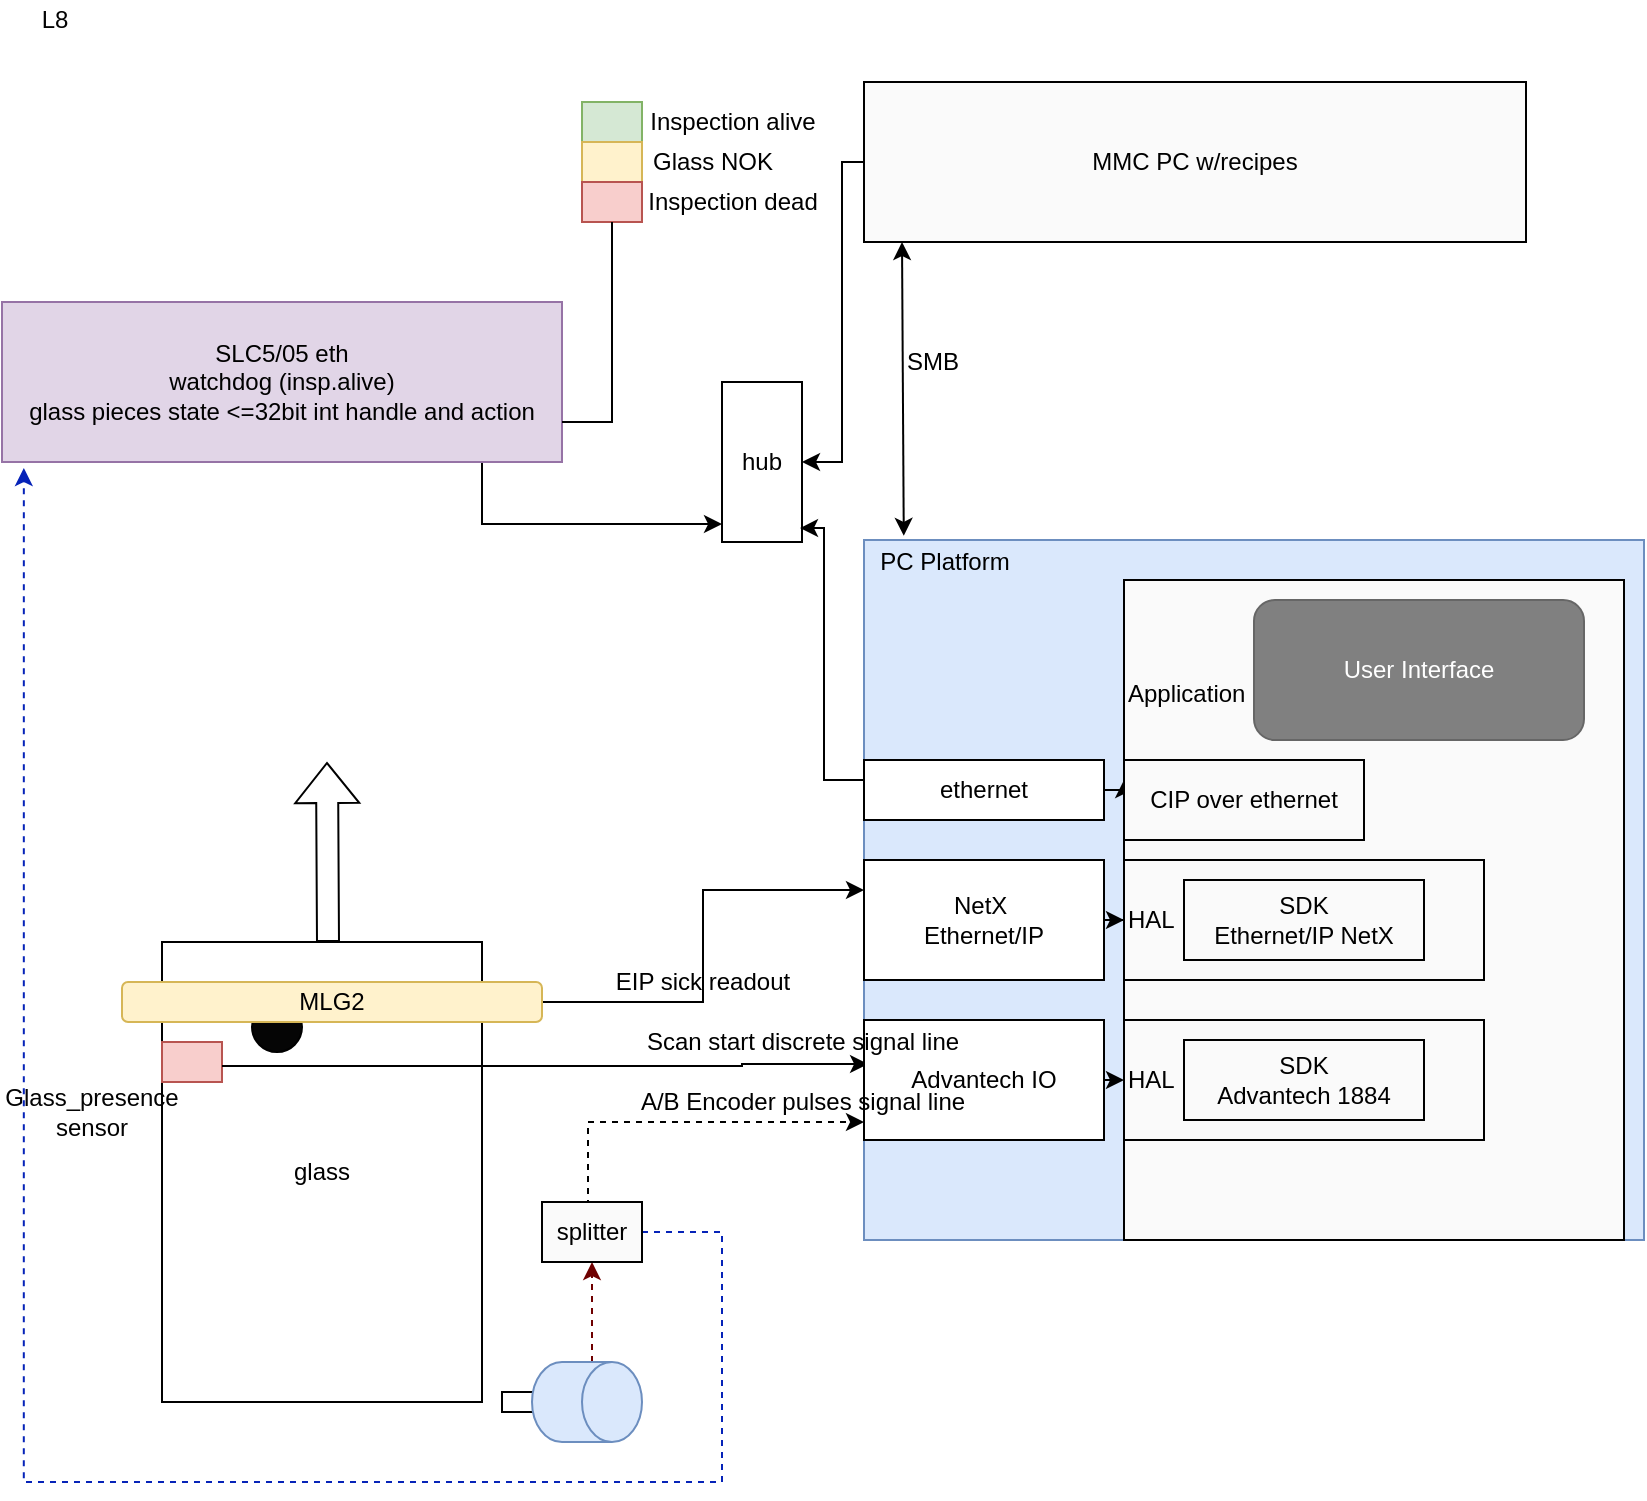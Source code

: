 <mxfile version="20.0.3" type="github" pages="7">
  <diagram name="schema" id="b5b7bab2-c9e2-2cf4-8b2a-24fd1a2a6d21">
    <mxGraphModel dx="3604" dy="1939" grid="1" gridSize="10" guides="1" tooltips="1" connect="1" arrows="1" fold="1" page="1" pageScale="1" pageWidth="827" pageHeight="1169" background="none" math="0" shadow="0">
      <root>
        <mxCell id="0" />
        <mxCell id="1" parent="0" />
        <mxCell id="WYRKHpb4eX-soQupBR0w-1" value="" style="rounded=0;whiteSpace=wrap;html=1;fontColor=#030303;fillColor=none;" parent="1" vertex="1">
          <mxGeometry x="-2231" y="-464" width="20" height="10" as="geometry" />
        </mxCell>
        <mxCell id="KYpOYc-SYpL99tiq2sUf-9" style="edgeStyle=orthogonalEdgeStyle;rounded=0;orthogonalLoop=1;jettySize=auto;html=1;entryX=0;entryY=0.888;entryDx=0;entryDy=0;entryPerimeter=0;" parent="1" source="KYpOYc-SYpL99tiq2sUf-1" target="KYpOYc-SYpL99tiq2sUf-7" edge="1">
          <mxGeometry relative="1" as="geometry">
            <Array as="points">
              <mxPoint x="-2241" y="-898" />
            </Array>
          </mxGeometry>
        </mxCell>
        <mxCell id="KYpOYc-SYpL99tiq2sUf-1" value="SLC5/05 eth&lt;br&gt;watchdog (insp.alive)&lt;br&gt;glass pieces state &amp;lt;=32bit int handle and action" style="rounded=0;whiteSpace=wrap;html=1;fillColor=#e1d5e7;strokeColor=#9673a6;" parent="1" vertex="1">
          <mxGeometry x="-2481" y="-1009" width="280" height="80" as="geometry" />
        </mxCell>
        <mxCell id="KYpOYc-SYpL99tiq2sUf-2" value="" style="rounded=0;whiteSpace=wrap;html=1;fillColor=#d5e8d4;strokeColor=#82b366;" parent="1" vertex="1">
          <mxGeometry x="-2191" y="-1109" width="30" height="20" as="geometry" />
        </mxCell>
        <mxCell id="KYpOYc-SYpL99tiq2sUf-3" value="" style="rounded=0;whiteSpace=wrap;html=1;fillColor=#fff2cc;strokeColor=#d6b656;" parent="1" vertex="1">
          <mxGeometry x="-2191" y="-1089" width="30" height="20" as="geometry" />
        </mxCell>
        <mxCell id="KYpOYc-SYpL99tiq2sUf-4" value="" style="rounded=0;whiteSpace=wrap;html=1;fillColor=#f8cecc;strokeColor=#b85450;" parent="1" vertex="1">
          <mxGeometry x="-2191" y="-1069" width="30" height="20" as="geometry" />
        </mxCell>
        <mxCell id="KYpOYc-SYpL99tiq2sUf-6" value="" style="endArrow=none;html=1;rounded=0;edgeStyle=orthogonalEdgeStyle;entryX=0.5;entryY=1;entryDx=0;entryDy=0;" parent="1" target="KYpOYc-SYpL99tiq2sUf-4" edge="1">
          <mxGeometry width="50" height="50" relative="1" as="geometry">
            <mxPoint x="-2201" y="-949" as="sourcePoint" />
            <mxPoint x="-2151" y="-999" as="targetPoint" />
            <Array as="points">
              <mxPoint x="-2176" y="-949" />
            </Array>
          </mxGeometry>
        </mxCell>
        <mxCell id="KYpOYc-SYpL99tiq2sUf-7" value="hub" style="rounded=0;whiteSpace=wrap;html=1;" parent="1" vertex="1">
          <mxGeometry x="-2121" y="-969" width="40" height="80" as="geometry" />
        </mxCell>
        <mxCell id="KYpOYc-SYpL99tiq2sUf-11" style="edgeStyle=orthogonalEdgeStyle;rounded=0;orthogonalLoop=1;jettySize=auto;html=1;entryX=0.975;entryY=0.913;entryDx=0;entryDy=0;entryPerimeter=0;" parent="1" source="KYpOYc-SYpL99tiq2sUf-10" target="KYpOYc-SYpL99tiq2sUf-7" edge="1">
          <mxGeometry relative="1" as="geometry">
            <Array as="points">
              <mxPoint x="-2070" y="-770" />
              <mxPoint x="-2070" y="-896" />
            </Array>
          </mxGeometry>
        </mxCell>
        <mxCell id="KYpOYc-SYpL99tiq2sUf-10" value="" style="rounded=0;whiteSpace=wrap;html=1;fillColor=#dae8fc;strokeColor=#6c8ebf;" parent="1" vertex="1">
          <mxGeometry x="-2050" y="-890" width="390" height="350" as="geometry" />
        </mxCell>
        <mxCell id="KYpOYc-SYpL99tiq2sUf-54" style="edgeStyle=orthogonalEdgeStyle;rounded=0;orthogonalLoop=1;jettySize=auto;html=1;exitX=1;exitY=0.5;exitDx=0;exitDy=0;entryX=0;entryY=0.25;entryDx=0;entryDy=0;" parent="1" source="KYpOYc-SYpL99tiq2sUf-13" target="KYpOYc-SYpL99tiq2sUf-49" edge="1">
          <mxGeometry relative="1" as="geometry" />
        </mxCell>
        <mxCell id="KYpOYc-SYpL99tiq2sUf-13" value="ethernet" style="rounded=0;whiteSpace=wrap;html=1;" parent="1" vertex="1">
          <mxGeometry x="-2050" y="-780" width="120" height="30" as="geometry" />
        </mxCell>
        <mxCell id="KYpOYc-SYpL99tiq2sUf-47" style="edgeStyle=orthogonalEdgeStyle;rounded=0;orthogonalLoop=1;jettySize=auto;html=1;exitX=1;exitY=0.5;exitDx=0;exitDy=0;" parent="1" source="KYpOYc-SYpL99tiq2sUf-14" target="KYpOYc-SYpL99tiq2sUf-45" edge="1">
          <mxGeometry relative="1" as="geometry" />
        </mxCell>
        <mxCell id="KYpOYc-SYpL99tiq2sUf-14" value="NetX&amp;nbsp;&lt;br&gt;Ethernet/IP" style="rounded=0;whiteSpace=wrap;html=1;" parent="1" vertex="1">
          <mxGeometry x="-2050" y="-730" width="120" height="60" as="geometry" />
        </mxCell>
        <mxCell id="KYpOYc-SYpL99tiq2sUf-15" value="glass" style="rounded=0;whiteSpace=wrap;html=1;" parent="1" vertex="1">
          <mxGeometry x="-2401" y="-689" width="160" height="230" as="geometry" />
        </mxCell>
        <mxCell id="KYpOYc-SYpL99tiq2sUf-28" style="edgeStyle=orthogonalEdgeStyle;rounded=0;orthogonalLoop=1;jettySize=auto;html=1;entryX=0;entryY=0.25;entryDx=0;entryDy=0;" parent="1" source="KYpOYc-SYpL99tiq2sUf-16" target="KYpOYc-SYpL99tiq2sUf-14" edge="1">
          <mxGeometry relative="1" as="geometry" />
        </mxCell>
        <mxCell id="KYpOYc-SYpL99tiq2sUf-17" value="" style="rounded=0;whiteSpace=wrap;html=1;fillColor=#f8cecc;strokeColor=#b85450;" parent="1" vertex="1">
          <mxGeometry x="-2401" y="-639" width="30" height="20" as="geometry" />
        </mxCell>
        <mxCell id="KYpOYc-SYpL99tiq2sUf-26" style="edgeStyle=orthogonalEdgeStyle;rounded=0;orthogonalLoop=1;jettySize=auto;html=1;entryX=0.017;entryY=0.367;entryDx=0;entryDy=0;entryPerimeter=0;" parent="1" source="KYpOYc-SYpL99tiq2sUf-17" target="KYpOYc-SYpL99tiq2sUf-22" edge="1">
          <mxGeometry relative="1" as="geometry">
            <Array as="points">
              <mxPoint x="-2111" y="-627" />
            </Array>
            <mxPoint x="-2181" y="-627" as="sourcePoint" />
          </mxGeometry>
        </mxCell>
        <mxCell id="KYpOYc-SYpL99tiq2sUf-30" value="" style="ellipse;whiteSpace=wrap;html=1;aspect=fixed;fillColor=#050505;" parent="1" vertex="1">
          <mxGeometry x="-2356" y="-659" width="25" height="25" as="geometry" />
        </mxCell>
        <mxCell id="KYpOYc-SYpL99tiq2sUf-48" style="edgeStyle=orthogonalEdgeStyle;rounded=0;orthogonalLoop=1;jettySize=auto;html=1;exitX=1;exitY=0.5;exitDx=0;exitDy=0;entryX=0;entryY=0.5;entryDx=0;entryDy=0;" parent="1" source="KYpOYc-SYpL99tiq2sUf-22" target="KYpOYc-SYpL99tiq2sUf-43" edge="1">
          <mxGeometry relative="1" as="geometry" />
        </mxCell>
        <mxCell id="KYpOYc-SYpL99tiq2sUf-22" value="Advantech IO" style="rounded=0;whiteSpace=wrap;html=1;" parent="1" vertex="1">
          <mxGeometry x="-2050" y="-650" width="120" height="60" as="geometry" />
        </mxCell>
        <mxCell id="KYpOYc-SYpL99tiq2sUf-24" style="edgeStyle=orthogonalEdgeStyle;rounded=0;orthogonalLoop=1;jettySize=auto;html=1;dashed=1;exitX=0.5;exitY=0;exitDx=0;exitDy=0;" parent="1" source="KYpOYc-SYpL99tiq2sUf-34" target="KYpOYc-SYpL99tiq2sUf-22" edge="1">
          <mxGeometry relative="1" as="geometry">
            <Array as="points">
              <mxPoint x="-2188" y="-559" />
              <mxPoint x="-2188" y="-599" />
            </Array>
          </mxGeometry>
        </mxCell>
        <mxCell id="WYRKHpb4eX-soQupBR0w-6" value="" style="edgeStyle=orthogonalEdgeStyle;rounded=0;orthogonalLoop=1;jettySize=auto;html=1;dashed=1;fontColor=#030303;strokeColor=#6F0000;strokeWidth=1;fillColor=#a20025;" parent="1" source="KYpOYc-SYpL99tiq2sUf-23" target="KYpOYc-SYpL99tiq2sUf-34" edge="1">
          <mxGeometry relative="1" as="geometry">
            <Array as="points">
              <mxPoint x="-2186" y="-489" />
              <mxPoint x="-2186" y="-489" />
            </Array>
          </mxGeometry>
        </mxCell>
        <mxCell id="KYpOYc-SYpL99tiq2sUf-23" value="" style="shape=cylinder3;whiteSpace=wrap;html=1;boundedLbl=1;backgroundOutline=1;size=15;direction=south;fillColor=#dae8fc;strokeColor=#6c8ebf;" parent="1" vertex="1">
          <mxGeometry x="-2216" y="-479" width="55" height="40" as="geometry" />
        </mxCell>
        <mxCell id="KYpOYc-SYpL99tiq2sUf-27" value="Scan start discrete signal line" style="text;html=1;align=center;verticalAlign=middle;resizable=0;points=[];autosize=1;strokeColor=none;fillColor=none;" parent="1" vertex="1">
          <mxGeometry x="-2166" y="-649" width="170" height="20" as="geometry" />
        </mxCell>
        <mxCell id="KYpOYc-SYpL99tiq2sUf-29" value="EIP sick readout" style="text;html=1;align=center;verticalAlign=middle;resizable=0;points=[];autosize=1;strokeColor=none;fillColor=none;" parent="1" vertex="1">
          <mxGeometry x="-2181" y="-679" width="100" height="20" as="geometry" />
        </mxCell>
        <mxCell id="KYpOYc-SYpL99tiq2sUf-16" value="MLG2" style="rounded=1;whiteSpace=wrap;html=1;fillColor=#fff2cc;strokeColor=#d6b656;" parent="1" vertex="1">
          <mxGeometry x="-2421" y="-669" width="210" height="20" as="geometry" />
        </mxCell>
        <mxCell id="KYpOYc-SYpL99tiq2sUf-31" value="" style="shape=flexArrow;endArrow=classic;html=1;rounded=0;edgeStyle=orthogonalEdgeStyle;width=11;endSize=6.33;" parent="1" edge="1">
          <mxGeometry width="50" height="50" relative="1" as="geometry">
            <mxPoint x="-2318" y="-689" as="sourcePoint" />
            <mxPoint x="-2318.5" y="-779" as="targetPoint" />
            <Array as="points">
              <mxPoint x="-2318" y="-689" />
              <mxPoint x="-2318" y="-734" />
            </Array>
          </mxGeometry>
        </mxCell>
        <mxCell id="KYpOYc-SYpL99tiq2sUf-33" value="A/B Encoder pulses signal line" style="text;html=1;align=center;verticalAlign=middle;resizable=0;points=[];autosize=1;strokeColor=none;fillColor=none;" parent="1" vertex="1">
          <mxGeometry x="-2171" y="-619" width="180" height="20" as="geometry" />
        </mxCell>
        <mxCell id="WYRKHpb4eX-soQupBR0w-4" style="edgeStyle=orthogonalEdgeStyle;rounded=0;orthogonalLoop=1;jettySize=auto;html=1;entryX=0.039;entryY=1.038;entryDx=0;entryDy=0;entryPerimeter=0;fontColor=#030303;strokeColor=#0623B8;strokeWidth=1;dashed=1;" parent="1" source="KYpOYc-SYpL99tiq2sUf-34" target="KYpOYc-SYpL99tiq2sUf-1" edge="1">
          <mxGeometry relative="1" as="geometry">
            <Array as="points">
              <mxPoint x="-2121" y="-544" />
              <mxPoint x="-2121" y="-419" />
              <mxPoint x="-2470" y="-419" />
            </Array>
          </mxGeometry>
        </mxCell>
        <mxCell id="KYpOYc-SYpL99tiq2sUf-34" value="splitter" style="rounded=0;whiteSpace=wrap;html=1;fillColor=#FAFAFA;" parent="1" vertex="1">
          <mxGeometry x="-2211" y="-559" width="50" height="30" as="geometry" />
        </mxCell>
        <mxCell id="KYpOYc-SYpL99tiq2sUf-36" value="PC Platform" style="text;html=1;align=center;verticalAlign=middle;resizable=0;points=[];autosize=1;strokeColor=none;fillColor=none;" parent="1" vertex="1">
          <mxGeometry x="-2050" y="-889" width="80" height="20" as="geometry" />
        </mxCell>
        <mxCell id="KYpOYc-SYpL99tiq2sUf-37" value="Inspection alive" style="text;html=1;align=center;verticalAlign=middle;resizable=0;points=[];autosize=1;strokeColor=none;fillColor=none;" parent="1" vertex="1">
          <mxGeometry x="-2166" y="-1109" width="100" height="20" as="geometry" />
        </mxCell>
        <mxCell id="KYpOYc-SYpL99tiq2sUf-39" value="Inspection dead" style="text;html=1;align=center;verticalAlign=middle;resizable=0;points=[];autosize=1;strokeColor=none;fillColor=none;" parent="1" vertex="1">
          <mxGeometry x="-2166" y="-1069" width="100" height="20" as="geometry" />
        </mxCell>
        <mxCell id="KYpOYc-SYpL99tiq2sUf-46" value="Application&amp;nbsp;&lt;br&gt;&lt;br&gt;&lt;br&gt;&lt;br&gt;&lt;br&gt;&lt;br&gt;&lt;br&gt;&lt;br&gt;&lt;br&gt;&lt;br&gt;&lt;br&gt;&lt;br&gt;&lt;br&gt;&lt;br&gt;&lt;br&gt;&lt;br&gt;" style="rounded=0;whiteSpace=wrap;html=1;fillColor=#FAFAFA;align=left;" parent="1" vertex="1">
          <mxGeometry x="-1920" y="-870" width="250" height="330" as="geometry" />
        </mxCell>
        <mxCell id="KYpOYc-SYpL99tiq2sUf-40" value="Glass NOK" style="text;html=1;align=center;verticalAlign=middle;resizable=0;points=[];autosize=1;strokeColor=none;fillColor=none;" parent="1" vertex="1">
          <mxGeometry x="-2166" y="-1089" width="80" height="20" as="geometry" />
        </mxCell>
        <mxCell id="KYpOYc-SYpL99tiq2sUf-45" value="HAL" style="rounded=0;whiteSpace=wrap;html=1;fillColor=#FAFAFA;align=left;" parent="1" vertex="1">
          <mxGeometry x="-1920" y="-730" width="180" height="60" as="geometry" />
        </mxCell>
        <mxCell id="KYpOYc-SYpL99tiq2sUf-42" value="SDK &lt;br&gt;Ethernet/IP NetX" style="rounded=0;whiteSpace=wrap;html=1;fillColor=#FAFAFA;" parent="1" vertex="1">
          <mxGeometry x="-1890" y="-720" width="120" height="40" as="geometry" />
        </mxCell>
        <mxCell id="KYpOYc-SYpL99tiq2sUf-43" value="HAL" style="rounded=0;whiteSpace=wrap;html=1;fillColor=#FAFAFA;align=left;" parent="1" vertex="1">
          <mxGeometry x="-1920" y="-650" width="180" height="60" as="geometry" />
        </mxCell>
        <mxCell id="KYpOYc-SYpL99tiq2sUf-44" value="SDK &lt;br&gt;Advantech 1884" style="rounded=0;whiteSpace=wrap;html=1;fillColor=#FAFAFA;" parent="1" vertex="1">
          <mxGeometry x="-1890" y="-640" width="120" height="40" as="geometry" />
        </mxCell>
        <mxCell id="KYpOYc-SYpL99tiq2sUf-49" value="CIP over ethernet" style="rounded=0;whiteSpace=wrap;html=1;fillColor=#FAFAFA;" parent="1" vertex="1">
          <mxGeometry x="-1920" y="-780" width="120" height="40" as="geometry" />
        </mxCell>
        <mxCell id="pPklBtH5Jq35X4aWWR5N-2" style="edgeStyle=orthogonalEdgeStyle;rounded=0;orthogonalLoop=1;jettySize=auto;html=1;entryX=1;entryY=0.5;entryDx=0;entryDy=0;" parent="1" source="pPklBtH5Jq35X4aWWR5N-1" target="KYpOYc-SYpL99tiq2sUf-7" edge="1">
          <mxGeometry relative="1" as="geometry">
            <Array as="points">
              <mxPoint x="-2061" y="-1079" />
              <mxPoint x="-2061" y="-929" />
            </Array>
          </mxGeometry>
        </mxCell>
        <mxCell id="pPklBtH5Jq35X4aWWR5N-1" value="MMC PC w/recipes" style="rounded=0;whiteSpace=wrap;html=1;fillColor=#FAFAFA;" parent="1" vertex="1">
          <mxGeometry x="-2050" y="-1119" width="331" height="80" as="geometry" />
        </mxCell>
        <mxCell id="WYRKHpb4eX-soQupBR0w-9" value="Glass_presence&lt;br&gt;sensor" style="text;html=1;strokeColor=none;fillColor=none;align=center;verticalAlign=middle;whiteSpace=wrap;rounded=0;fontColor=#030303;" parent="1" vertex="1">
          <mxGeometry x="-2466" y="-619" width="60" height="30" as="geometry" />
        </mxCell>
        <mxCell id="WYRKHpb4eX-soQupBR0w-12" value="&lt;font color=&quot;#ffffff&quot;&gt;User Interface&lt;/font&gt;" style="rounded=1;whiteSpace=wrap;html=1;fontColor=#333333;fillColor=#808080;strokeColor=#666666;" parent="1" vertex="1">
          <mxGeometry x="-1855" y="-860" width="165" height="70" as="geometry" />
        </mxCell>
        <mxCell id="WYRKHpb4eX-soQupBR0w-13" value="L8" style="text;html=1;align=center;verticalAlign=middle;resizable=0;points=[];autosize=1;strokeColor=none;fillColor=none;fontColor=#030303;" parent="1" vertex="1">
          <mxGeometry x="-2470" y="-1160" width="30" height="20" as="geometry" />
        </mxCell>
        <mxCell id="wStZ8yiR4cnpcBGcL3KV-2" value="SMB" style="text;html=1;align=center;verticalAlign=middle;resizable=0;points=[];autosize=1;strokeColor=none;fillColor=none;" parent="1" vertex="1">
          <mxGeometry x="-2036" y="-989" width="40" height="20" as="geometry" />
        </mxCell>
        <mxCell id="wStZ8yiR4cnpcBGcL3KV-3" value="" style="endArrow=classic;startArrow=classic;html=1;rounded=0;exitX=0.051;exitY=-0.006;exitDx=0;exitDy=0;exitPerimeter=0;" parent="1" source="KYpOYc-SYpL99tiq2sUf-10" edge="1">
          <mxGeometry width="50" height="50" relative="1" as="geometry">
            <mxPoint x="-2081" y="-989" as="sourcePoint" />
            <mxPoint x="-2031" y="-1039" as="targetPoint" />
          </mxGeometry>
        </mxCell>
      </root>
    </mxGraphModel>
  </diagram>
  <diagram name="Schema_actual" id="pJahfGjaLItSFSwfDd_K">
    <mxGraphModel dx="3267" dy="1708" grid="1" gridSize="10" guides="1" tooltips="1" connect="1" arrows="1" fold="1" page="1" pageScale="1" pageWidth="827" pageHeight="1169" background="none" math="0" shadow="0">
      <root>
        <mxCell id="41A-d12Kp2vuYIyyk33I-0" />
        <mxCell id="41A-d12Kp2vuYIyyk33I-1" parent="41A-d12Kp2vuYIyyk33I-0" />
        <mxCell id="41A-d12Kp2vuYIyyk33I-2" value="" style="rounded=0;whiteSpace=wrap;html=1;fontColor=#030303;fillColor=none;" vertex="1" parent="41A-d12Kp2vuYIyyk33I-1">
          <mxGeometry x="-2231" y="-464" width="20" height="10" as="geometry" />
        </mxCell>
        <mxCell id="41A-d12Kp2vuYIyyk33I-3" style="edgeStyle=orthogonalEdgeStyle;rounded=0;orthogonalLoop=1;jettySize=auto;html=1;entryX=0;entryY=0.888;entryDx=0;entryDy=0;entryPerimeter=0;" edge="1" parent="41A-d12Kp2vuYIyyk33I-1" source="41A-d12Kp2vuYIyyk33I-4" target="41A-d12Kp2vuYIyyk33I-9">
          <mxGeometry relative="1" as="geometry">
            <Array as="points">
              <mxPoint x="-2241" y="-898" />
            </Array>
          </mxGeometry>
        </mxCell>
        <mxCell id="41A-d12Kp2vuYIyyk33I-4" value="SLC5/05 Line PLC&lt;br&gt;watchdog (insp.alive), cutting_finished, cutting_in_progress&lt;br&gt;glass pieces state &amp;lt;=32bit int handle and action" style="rounded=0;whiteSpace=wrap;html=1;fillColor=#e1d5e7;strokeColor=#9673a6;" vertex="1" parent="41A-d12Kp2vuYIyyk33I-1">
          <mxGeometry x="-2481" y="-1009" width="280" height="80" as="geometry" />
        </mxCell>
        <mxCell id="41A-d12Kp2vuYIyyk33I-5" value="" style="rounded=0;whiteSpace=wrap;html=1;fillColor=#d5e8d4;strokeColor=#82b366;" vertex="1" parent="41A-d12Kp2vuYIyyk33I-1">
          <mxGeometry x="-2191" y="-1109" width="30" height="20" as="geometry" />
        </mxCell>
        <mxCell id="41A-d12Kp2vuYIyyk33I-6" value="" style="rounded=0;whiteSpace=wrap;html=1;fillColor=#fff2cc;strokeColor=#d6b656;" vertex="1" parent="41A-d12Kp2vuYIyyk33I-1">
          <mxGeometry x="-2191" y="-1089" width="30" height="20" as="geometry" />
        </mxCell>
        <mxCell id="41A-d12Kp2vuYIyyk33I-7" value="" style="rounded=0;whiteSpace=wrap;html=1;fillColor=#f8cecc;strokeColor=#b85450;" vertex="1" parent="41A-d12Kp2vuYIyyk33I-1">
          <mxGeometry x="-2191" y="-1069" width="30" height="20" as="geometry" />
        </mxCell>
        <mxCell id="41A-d12Kp2vuYIyyk33I-8" value="" style="endArrow=none;html=1;rounded=0;edgeStyle=orthogonalEdgeStyle;entryX=0.5;entryY=1;entryDx=0;entryDy=0;" edge="1" parent="41A-d12Kp2vuYIyyk33I-1" target="41A-d12Kp2vuYIyyk33I-7">
          <mxGeometry width="50" height="50" relative="1" as="geometry">
            <mxPoint x="-2201" y="-949" as="sourcePoint" />
            <mxPoint x="-2151" y="-999" as="targetPoint" />
            <Array as="points">
              <mxPoint x="-2176" y="-949" />
            </Array>
          </mxGeometry>
        </mxCell>
        <mxCell id="41A-d12Kp2vuYIyyk33I-9" value="hub" style="rounded=0;whiteSpace=wrap;html=1;" vertex="1" parent="41A-d12Kp2vuYIyyk33I-1">
          <mxGeometry x="-2121" y="-969" width="40" height="80" as="geometry" />
        </mxCell>
        <mxCell id="41A-d12Kp2vuYIyyk33I-10" style="edgeStyle=orthogonalEdgeStyle;rounded=0;orthogonalLoop=1;jettySize=auto;html=1;entryX=0.975;entryY=0.913;entryDx=0;entryDy=0;entryPerimeter=0;" edge="1" parent="41A-d12Kp2vuYIyyk33I-1" source="41A-d12Kp2vuYIyyk33I-11" target="41A-d12Kp2vuYIyyk33I-9">
          <mxGeometry relative="1" as="geometry">
            <Array as="points">
              <mxPoint x="-2070" y="-770" />
              <mxPoint x="-2070" y="-896" />
            </Array>
          </mxGeometry>
        </mxCell>
        <mxCell id="c6AqnG70zdmYtJoPWqgr-6" value="to PLC&lt;br&gt;glass_state&lt;br&gt;state_sent&lt;br&gt;watchdog&lt;br&gt;from PLC&lt;br&gt;request_state&lt;br&gt;cutting_in_progress&lt;br&gt;cutting_finished" style="edgeLabel;html=1;align=center;verticalAlign=middle;resizable=0;points=[];" vertex="1" connectable="0" parent="41A-d12Kp2vuYIyyk33I-10">
          <mxGeometry x="0.051" y="-5" relative="1" as="geometry">
            <mxPoint x="-56" y="13" as="offset" />
          </mxGeometry>
        </mxCell>
        <mxCell id="41A-d12Kp2vuYIyyk33I-11" value="" style="rounded=0;whiteSpace=wrap;html=1;fillColor=#dae8fc;strokeColor=#6c8ebf;" vertex="1" parent="41A-d12Kp2vuYIyyk33I-1">
          <mxGeometry x="-2050" y="-890" width="390" height="350" as="geometry" />
        </mxCell>
        <mxCell id="41A-d12Kp2vuYIyyk33I-12" style="edgeStyle=orthogonalEdgeStyle;rounded=0;orthogonalLoop=1;jettySize=auto;html=1;exitX=1;exitY=0.5;exitDx=0;exitDy=0;entryX=0;entryY=0.25;entryDx=0;entryDy=0;" edge="1" parent="41A-d12Kp2vuYIyyk33I-1" source="41A-d12Kp2vuYIyyk33I-13" target="41A-d12Kp2vuYIyyk33I-42">
          <mxGeometry relative="1" as="geometry" />
        </mxCell>
        <mxCell id="41A-d12Kp2vuYIyyk33I-13" value="Eth2" style="rounded=0;whiteSpace=wrap;html=1;" vertex="1" parent="41A-d12Kp2vuYIyyk33I-1">
          <mxGeometry x="-2050" y="-780" width="120" height="30" as="geometry" />
        </mxCell>
        <mxCell id="41A-d12Kp2vuYIyyk33I-14" style="edgeStyle=orthogonalEdgeStyle;rounded=0;orthogonalLoop=1;jettySize=auto;html=1;exitX=1;exitY=0.5;exitDx=0;exitDy=0;" edge="1" parent="41A-d12Kp2vuYIyyk33I-1" source="41A-d12Kp2vuYIyyk33I-15" target="41A-d12Kp2vuYIyyk33I-38">
          <mxGeometry relative="1" as="geometry" />
        </mxCell>
        <mxCell id="41A-d12Kp2vuYIyyk33I-15" value="Eth1" style="rounded=0;whiteSpace=wrap;html=1;" vertex="1" parent="41A-d12Kp2vuYIyyk33I-1">
          <mxGeometry x="-2050" y="-730" width="120" height="60" as="geometry" />
        </mxCell>
        <mxCell id="41A-d12Kp2vuYIyyk33I-16" value="glass" style="rounded=0;whiteSpace=wrap;html=1;" vertex="1" parent="41A-d12Kp2vuYIyyk33I-1">
          <mxGeometry x="-2401" y="-689" width="160" height="230" as="geometry" />
        </mxCell>
        <mxCell id="41A-d12Kp2vuYIyyk33I-17" style="edgeStyle=orthogonalEdgeStyle;rounded=0;orthogonalLoop=1;jettySize=auto;html=1;entryX=0;entryY=0.25;entryDx=0;entryDy=0;" edge="1" parent="41A-d12Kp2vuYIyyk33I-1" source="41A-d12Kp2vuYIyyk33I-28" target="41A-d12Kp2vuYIyyk33I-15">
          <mxGeometry relative="1" as="geometry" />
        </mxCell>
        <mxCell id="41A-d12Kp2vuYIyyk33I-18" value="" style="rounded=0;whiteSpace=wrap;html=1;fillColor=#f8cecc;strokeColor=#b85450;" vertex="1" parent="41A-d12Kp2vuYIyyk33I-1">
          <mxGeometry x="-2401" y="-639" width="30" height="20" as="geometry" />
        </mxCell>
        <mxCell id="41A-d12Kp2vuYIyyk33I-19" style="edgeStyle=orthogonalEdgeStyle;rounded=0;orthogonalLoop=1;jettySize=auto;html=1;entryX=0.017;entryY=0.367;entryDx=0;entryDy=0;entryPerimeter=0;" edge="1" parent="41A-d12Kp2vuYIyyk33I-1" source="41A-d12Kp2vuYIyyk33I-18" target="41A-d12Kp2vuYIyyk33I-22">
          <mxGeometry relative="1" as="geometry">
            <Array as="points">
              <mxPoint x="-2111" y="-627" />
            </Array>
            <mxPoint x="-2181" y="-627" as="sourcePoint" />
          </mxGeometry>
        </mxCell>
        <mxCell id="41A-d12Kp2vuYIyyk33I-20" value="" style="ellipse;whiteSpace=wrap;html=1;aspect=fixed;fillColor=#050505;" vertex="1" parent="41A-d12Kp2vuYIyyk33I-1">
          <mxGeometry x="-2356" y="-659" width="25" height="25" as="geometry" />
        </mxCell>
        <mxCell id="41A-d12Kp2vuYIyyk33I-21" style="edgeStyle=orthogonalEdgeStyle;rounded=0;orthogonalLoop=1;jettySize=auto;html=1;exitX=1;exitY=0.5;exitDx=0;exitDy=0;entryX=0;entryY=0.5;entryDx=0;entryDy=0;" edge="1" parent="41A-d12Kp2vuYIyyk33I-1" source="41A-d12Kp2vuYIyyk33I-22" target="41A-d12Kp2vuYIyyk33I-40">
          <mxGeometry relative="1" as="geometry" />
        </mxCell>
        <mxCell id="41A-d12Kp2vuYIyyk33I-22" value="Advantech IO" style="rounded=0;whiteSpace=wrap;html=1;" vertex="1" parent="41A-d12Kp2vuYIyyk33I-1">
          <mxGeometry x="-2050" y="-650" width="120" height="60" as="geometry" />
        </mxCell>
        <mxCell id="41A-d12Kp2vuYIyyk33I-23" style="edgeStyle=orthogonalEdgeStyle;rounded=0;orthogonalLoop=1;jettySize=auto;html=1;dashed=1;exitX=0.5;exitY=0;exitDx=0;exitDy=0;" edge="1" parent="41A-d12Kp2vuYIyyk33I-1" source="41A-d12Kp2vuYIyyk33I-32" target="41A-d12Kp2vuYIyyk33I-22">
          <mxGeometry relative="1" as="geometry">
            <Array as="points">
              <mxPoint x="-2188" y="-559" />
              <mxPoint x="-2188" y="-599" />
            </Array>
          </mxGeometry>
        </mxCell>
        <mxCell id="41A-d12Kp2vuYIyyk33I-24" value="" style="edgeStyle=orthogonalEdgeStyle;rounded=0;orthogonalLoop=1;jettySize=auto;html=1;dashed=1;fontColor=#030303;strokeColor=#6F0000;strokeWidth=1;fillColor=#a20025;" edge="1" parent="41A-d12Kp2vuYIyyk33I-1" source="41A-d12Kp2vuYIyyk33I-25" target="41A-d12Kp2vuYIyyk33I-32">
          <mxGeometry relative="1" as="geometry">
            <Array as="points">
              <mxPoint x="-2186" y="-489" />
              <mxPoint x="-2186" y="-489" />
            </Array>
          </mxGeometry>
        </mxCell>
        <mxCell id="41A-d12Kp2vuYIyyk33I-25" value="" style="shape=cylinder3;whiteSpace=wrap;html=1;boundedLbl=1;backgroundOutline=1;size=15;direction=south;fillColor=#dae8fc;strokeColor=#6c8ebf;" vertex="1" parent="41A-d12Kp2vuYIyyk33I-1">
          <mxGeometry x="-2216" y="-479" width="55" height="40" as="geometry" />
        </mxCell>
        <mxCell id="41A-d12Kp2vuYIyyk33I-26" value="Scan start discrete signal line" style="text;html=1;align=center;verticalAlign=middle;resizable=0;points=[];autosize=1;strokeColor=none;fillColor=none;" vertex="1" parent="41A-d12Kp2vuYIyyk33I-1">
          <mxGeometry x="-2166" y="-649" width="170" height="20" as="geometry" />
        </mxCell>
        <mxCell id="41A-d12Kp2vuYIyyk33I-27" value="CIP IO session" style="text;html=1;align=center;verticalAlign=middle;resizable=0;points=[];autosize=1;strokeColor=none;fillColor=none;" vertex="1" parent="41A-d12Kp2vuYIyyk33I-1">
          <mxGeometry x="-2176" y="-689" width="100" height="30" as="geometry" />
        </mxCell>
        <mxCell id="41A-d12Kp2vuYIyyk33I-28" value="MLG2" style="rounded=1;whiteSpace=wrap;html=1;fillColor=#fff2cc;strokeColor=#d6b656;" vertex="1" parent="41A-d12Kp2vuYIyyk33I-1">
          <mxGeometry x="-2421" y="-669" width="210" height="20" as="geometry" />
        </mxCell>
        <mxCell id="41A-d12Kp2vuYIyyk33I-29" value="" style="shape=flexArrow;endArrow=classic;html=1;rounded=0;edgeStyle=orthogonalEdgeStyle;width=11;endSize=6.33;" edge="1" parent="41A-d12Kp2vuYIyyk33I-1">
          <mxGeometry width="50" height="50" relative="1" as="geometry">
            <mxPoint x="-2318" y="-689" as="sourcePoint" />
            <mxPoint x="-2318.5" y="-779" as="targetPoint" />
            <Array as="points">
              <mxPoint x="-2318" y="-689" />
              <mxPoint x="-2318" y="-734" />
            </Array>
          </mxGeometry>
        </mxCell>
        <mxCell id="41A-d12Kp2vuYIyyk33I-30" value="A/B Encoder pulses signal line" style="text;html=1;align=center;verticalAlign=middle;resizable=0;points=[];autosize=1;strokeColor=none;fillColor=none;" vertex="1" parent="41A-d12Kp2vuYIyyk33I-1">
          <mxGeometry x="-2171" y="-619" width="180" height="20" as="geometry" />
        </mxCell>
        <mxCell id="41A-d12Kp2vuYIyyk33I-31" style="edgeStyle=orthogonalEdgeStyle;rounded=0;orthogonalLoop=1;jettySize=auto;html=1;entryX=0.039;entryY=1.038;entryDx=0;entryDy=0;entryPerimeter=0;fontColor=#030303;strokeColor=#0623B8;strokeWidth=1;dashed=1;" edge="1" parent="41A-d12Kp2vuYIyyk33I-1" source="41A-d12Kp2vuYIyyk33I-32" target="41A-d12Kp2vuYIyyk33I-4">
          <mxGeometry relative="1" as="geometry">
            <Array as="points">
              <mxPoint x="-2121" y="-544" />
              <mxPoint x="-2121" y="-419" />
              <mxPoint x="-2470" y="-419" />
            </Array>
          </mxGeometry>
        </mxCell>
        <mxCell id="41A-d12Kp2vuYIyyk33I-32" value="splitter" style="rounded=0;whiteSpace=wrap;html=1;fillColor=#FAFAFA;" vertex="1" parent="41A-d12Kp2vuYIyyk33I-1">
          <mxGeometry x="-2211" y="-559" width="50" height="30" as="geometry" />
        </mxCell>
        <mxCell id="41A-d12Kp2vuYIyyk33I-33" value="PC Platform" style="text;html=1;align=center;verticalAlign=middle;resizable=0;points=[];autosize=1;strokeColor=none;fillColor=none;" vertex="1" parent="41A-d12Kp2vuYIyyk33I-1">
          <mxGeometry x="-2060" y="-1059" width="80" height="20" as="geometry" />
        </mxCell>
        <mxCell id="41A-d12Kp2vuYIyyk33I-34" value="Inspection RUN" style="text;html=1;align=center;verticalAlign=middle;resizable=0;points=[];autosize=1;strokeColor=none;fillColor=none;" vertex="1" parent="41A-d12Kp2vuYIyyk33I-1">
          <mxGeometry x="-2171" y="-1114" width="110" height="30" as="geometry" />
        </mxCell>
        <mxCell id="41A-d12Kp2vuYIyyk33I-35" value="Inspection NOK" style="text;html=1;align=center;verticalAlign=middle;resizable=0;points=[];autosize=1;strokeColor=none;fillColor=none;" vertex="1" parent="41A-d12Kp2vuYIyyk33I-1">
          <mxGeometry x="-2171" y="-1074" width="110" height="30" as="geometry" />
        </mxCell>
        <mxCell id="41A-d12Kp2vuYIyyk33I-36" value="Application&amp;nbsp;&lt;br&gt;&lt;br&gt;&lt;br&gt;&lt;br&gt;&lt;br&gt;&lt;br&gt;&lt;br&gt;&lt;br&gt;&lt;br&gt;&lt;br&gt;&lt;br&gt;&lt;br&gt;&lt;br&gt;&lt;br&gt;&lt;br&gt;&lt;br&gt;" style="rounded=0;whiteSpace=wrap;html=1;fillColor=#FAFAFA;align=left;" vertex="1" parent="41A-d12Kp2vuYIyyk33I-1">
          <mxGeometry x="-1920" y="-870" width="250" height="330" as="geometry" />
        </mxCell>
        <mxCell id="41A-d12Kp2vuYIyyk33I-37" value="Inspection RDY" style="text;html=1;align=center;verticalAlign=middle;resizable=0;points=[];autosize=1;strokeColor=none;fillColor=none;" vertex="1" parent="41A-d12Kp2vuYIyyk33I-1">
          <mxGeometry x="-2171" y="-1094" width="110" height="30" as="geometry" />
        </mxCell>
        <mxCell id="41A-d12Kp2vuYIyyk33I-38" value="CIP IO implemented in app/Thread" style="rounded=0;whiteSpace=wrap;html=1;fillColor=#FAFAFA;align=left;" vertex="1" parent="41A-d12Kp2vuYIyyk33I-1">
          <mxGeometry x="-1920" y="-730" width="180" height="60" as="geometry" />
        </mxCell>
        <mxCell id="41A-d12Kp2vuYIyyk33I-40" value="HAL" style="rounded=0;whiteSpace=wrap;html=1;fillColor=#FAFAFA;align=left;" vertex="1" parent="41A-d12Kp2vuYIyyk33I-1">
          <mxGeometry x="-1920" y="-650" width="180" height="60" as="geometry" />
        </mxCell>
        <mxCell id="41A-d12Kp2vuYIyyk33I-41" value="SDK &lt;br&gt;Advantech 1884" style="rounded=0;whiteSpace=wrap;html=1;fillColor=#FAFAFA;" vertex="1" parent="41A-d12Kp2vuYIyyk33I-1">
          <mxGeometry x="-1890" y="-640" width="120" height="40" as="geometry" />
        </mxCell>
        <mxCell id="41A-d12Kp2vuYIyyk33I-42" value="CIP over ethernet/3d party dll" style="rounded=0;whiteSpace=wrap;html=1;fillColor=#FAFAFA;" vertex="1" parent="41A-d12Kp2vuYIyyk33I-1">
          <mxGeometry x="-1920" y="-780" width="120" height="40" as="geometry" />
        </mxCell>
        <mxCell id="41A-d12Kp2vuYIyyk33I-43" style="edgeStyle=orthogonalEdgeStyle;rounded=0;orthogonalLoop=1;jettySize=auto;html=1;entryX=1;entryY=0.5;entryDx=0;entryDy=0;" edge="1" parent="41A-d12Kp2vuYIyyk33I-1" source="41A-d12Kp2vuYIyyk33I-44" target="41A-d12Kp2vuYIyyk33I-9">
          <mxGeometry relative="1" as="geometry">
            <Array as="points">
              <mxPoint x="-2061" y="-1079" />
              <mxPoint x="-2061" y="-929" />
            </Array>
          </mxGeometry>
        </mxCell>
        <mxCell id="41A-d12Kp2vuYIyyk33I-44" value="MMC PC w/recipes" style="rounded=0;whiteSpace=wrap;html=1;fillColor=#FAFAFA;" vertex="1" parent="41A-d12Kp2vuYIyyk33I-1">
          <mxGeometry x="-2050" y="-1119" width="331" height="80" as="geometry" />
        </mxCell>
        <mxCell id="41A-d12Kp2vuYIyyk33I-45" value="Glass_presence&lt;br&gt;sensor" style="text;html=1;strokeColor=none;fillColor=none;align=center;verticalAlign=middle;whiteSpace=wrap;rounded=0;fontColor=#030303;" vertex="1" parent="41A-d12Kp2vuYIyyk33I-1">
          <mxGeometry x="-2466" y="-619" width="60" height="30" as="geometry" />
        </mxCell>
        <mxCell id="41A-d12Kp2vuYIyyk33I-46" value="&lt;font color=&quot;#ffffff&quot;&gt;User Interface&lt;/font&gt;" style="rounded=1;whiteSpace=wrap;html=1;fontColor=#333333;fillColor=#808080;strokeColor=#666666;" vertex="1" parent="41A-d12Kp2vuYIyyk33I-1">
          <mxGeometry x="-1780" y="-810" width="100" height="70" as="geometry" />
        </mxCell>
        <mxCell id="41A-d12Kp2vuYIyyk33I-47" value="L8" style="text;html=1;align=center;verticalAlign=middle;resizable=0;points=[];autosize=1;strokeColor=none;fillColor=none;fontColor=#030303;" vertex="1" parent="41A-d12Kp2vuYIyyk33I-1">
          <mxGeometry x="-2470" y="-1160" width="30" height="20" as="geometry" />
        </mxCell>
        <mxCell id="41A-d12Kp2vuYIyyk33I-48" value="SMB &lt;br&gt;(automount)&lt;br&gt;looking for&lt;br&gt;&amp;nbsp;new recipe &lt;br&gt;log records&amp;nbsp;" style="text;html=1;align=center;verticalAlign=middle;resizable=0;points=[];autosize=1;strokeColor=none;fillColor=none;" vertex="1" parent="41A-d12Kp2vuYIyyk33I-1">
          <mxGeometry x="-2025" y="-1014" width="90" height="80" as="geometry" />
        </mxCell>
        <mxCell id="c6AqnG70zdmYtJoPWqgr-2" value="" style="edgeStyle=orthogonalEdgeStyle;rounded=0;orthogonalLoop=1;jettySize=auto;html=1;" edge="1" parent="41A-d12Kp2vuYIyyk33I-1" source="c6AqnG70zdmYtJoPWqgr-1" target="41A-d12Kp2vuYIyyk33I-33">
          <mxGeometry relative="1" as="geometry">
            <Array as="points">
              <mxPoint x="-2030" y="-840" />
            </Array>
          </mxGeometry>
        </mxCell>
        <mxCell id="c6AqnG70zdmYtJoPWqgr-1" value="New recipe watcher thread" style="rounded=0;whiteSpace=wrap;html=1;" vertex="1" parent="41A-d12Kp2vuYIyyk33I-1">
          <mxGeometry x="-1920" y="-860" width="90" height="40" as="geometry" />
        </mxCell>
        <mxCell id="c6AqnG70zdmYtJoPWqgr-4" value="" style="edgeStyle=orthogonalEdgeStyle;rounded=0;orthogonalLoop=1;jettySize=auto;html=1;" edge="1" parent="41A-d12Kp2vuYIyyk33I-1" source="c6AqnG70zdmYtJoPWqgr-3" target="41A-d12Kp2vuYIyyk33I-4">
          <mxGeometry relative="1" as="geometry" />
        </mxCell>
        <mxCell id="c6AqnG70zdmYtJoPWqgr-3" value="CNC Bystronic" style="rounded=0;whiteSpace=wrap;html=1;" vertex="1" parent="41A-d12Kp2vuYIyyk33I-1">
          <mxGeometry x="-2476" y="-1140" width="116" height="30" as="geometry" />
        </mxCell>
        <mxCell id="c6AqnG70zdmYtJoPWqgr-5" value="cutting_finished&lt;br&gt;cutting_in_progress" style="text;html=1;align=center;verticalAlign=middle;resizable=0;points=[];autosize=1;strokeColor=none;fillColor=none;" vertex="1" parent="41A-d12Kp2vuYIyyk33I-1">
          <mxGeometry x="-2421" y="-1109" width="130" height="40" as="geometry" />
        </mxCell>
        <mxCell id="c6AqnG70zdmYtJoPWqgr-8" value="" style="edgeStyle=orthogonalEdgeStyle;rounded=0;orthogonalLoop=1;jettySize=auto;html=1;entryX=-0.008;entryY=0.185;entryDx=0;entryDy=0;entryPerimeter=0;" edge="1" parent="41A-d12Kp2vuYIyyk33I-1" source="c6AqnG70zdmYtJoPWqgr-7" target="41A-d12Kp2vuYIyyk33I-36">
          <mxGeometry relative="1" as="geometry">
            <Array as="points">
              <mxPoint x="-1920" y="-805" />
              <mxPoint x="-1920" y="-809" />
            </Array>
          </mxGeometry>
        </mxCell>
        <mxCell id="c6AqnG70zdmYtJoPWqgr-7" value="app params&lt;br&gt;&amp;nbsp;" style="shape=cylinder3;whiteSpace=wrap;html=1;boundedLbl=1;backgroundOutline=1;size=15;" vertex="1" parent="41A-d12Kp2vuYIyyk33I-1">
          <mxGeometry x="-2050" y="-831" width="60" height="51" as="geometry" />
        </mxCell>
      </root>
    </mxGraphModel>
  </diagram>
  <diagram id="SpEmTZ6vk0YUr2YGCEAh" name="High Level SEQ chart">
    <mxGraphModel dx="786" dy="539" grid="1" gridSize="10" guides="1" tooltips="1" connect="1" arrows="1" fold="1" page="1" pageScale="1" pageWidth="827" pageHeight="1169" math="0" shadow="0">
      <root>
        <mxCell id="2e_64IFEb6oXo00INaOW-0" />
        <mxCell id="2e_64IFEb6oXo00INaOW-1" parent="2e_64IFEb6oXo00INaOW-0" />
        <mxCell id="2e_64IFEb6oXo00INaOW-2" value="SLC tasks" style="rounded=0;whiteSpace=wrap;html=1;fillColor=#FAFAFA;" parent="2e_64IFEb6oXo00INaOW-1" vertex="1">
          <mxGeometry x="40" y="40" width="200" height="40" as="geometry" />
        </mxCell>
        <mxCell id="2e_64IFEb6oXo00INaOW-3" value="" style="line;strokeWidth=2;direction=south;html=1;fillColor=#f8cecc;strokeColor=#b85450;" parent="2e_64IFEb6oXo00INaOW-1" vertex="1">
          <mxGeometry x="60" y="80" width="10" height="680" as="geometry" />
        </mxCell>
        <mxCell id="2e_64IFEb6oXo00INaOW-5" value="" style="line;strokeWidth=2;direction=south;html=1;fillColor=#FAFAFA;" parent="2e_64IFEb6oXo00INaOW-1" vertex="1">
          <mxGeometry x="110" y="80" width="10" height="660" as="geometry" />
        </mxCell>
        <mxCell id="2e_64IFEb6oXo00INaOW-6" value="" style="line;strokeWidth=2;direction=south;html=1;fillColor=#e3c800;strokeColor=#B09500;fontColor=#000000;" parent="2e_64IFEb6oXo00INaOW-1" vertex="1">
          <mxGeometry x="160" y="80" width="10" height="680" as="geometry" />
        </mxCell>
        <mxCell id="2e_64IFEb6oXo00INaOW-7" value="" style="line;strokeWidth=2;direction=south;html=1;fillColor=#FAFAFA;" parent="2e_64IFEb6oXo00INaOW-1" vertex="1">
          <mxGeometry x="210" y="80" width="10" height="680" as="geometry" />
        </mxCell>
        <mxCell id="2e_64IFEb6oXo00INaOW-8" value="PC tasks" style="rounded=0;whiteSpace=wrap;html=1;fillColor=#FAFAFA;" parent="2e_64IFEb6oXo00INaOW-1" vertex="1">
          <mxGeometry x="280" y="40" width="320" height="40" as="geometry" />
        </mxCell>
        <mxCell id="2e_64IFEb6oXo00INaOW-9" value="" style="line;strokeWidth=2;direction=south;html=1;fillColor=#f8cecc;strokeColor=#b85450;" parent="2e_64IFEb6oXo00INaOW-1" vertex="1">
          <mxGeometry x="290" y="80" width="10" height="680" as="geometry" />
        </mxCell>
        <mxCell id="2e_64IFEb6oXo00INaOW-10" value="" style="line;strokeWidth=2;direction=south;html=1;fillColor=#d0cee2;strokeColor=#56517e;" parent="2e_64IFEb6oXo00INaOW-1" vertex="1">
          <mxGeometry x="340" y="80" width="10" height="680" as="geometry" />
        </mxCell>
        <mxCell id="2e_64IFEb6oXo00INaOW-11" value="" style="line;strokeWidth=2;direction=south;html=1;fillColor=#fad9d5;strokeColor=#ae4132;" parent="2e_64IFEb6oXo00INaOW-1" vertex="1">
          <mxGeometry x="390" y="80" width="10" height="680" as="geometry" />
        </mxCell>
        <mxCell id="2e_64IFEb6oXo00INaOW-12" value="" style="line;strokeWidth=2;direction=south;html=1;fillColor=#0050ef;strokeColor=#001DBC;fontColor=#ffffff;" parent="2e_64IFEb6oXo00INaOW-1" vertex="1">
          <mxGeometry x="440" y="80" width="10" height="680" as="geometry" />
        </mxCell>
        <mxCell id="2e_64IFEb6oXo00INaOW-13" value="" style="line;strokeWidth=2;direction=south;html=1;fillColor=#e3c800;strokeColor=#B09500;fontColor=#000000;" parent="2e_64IFEb6oXo00INaOW-1" vertex="1">
          <mxGeometry x="510" y="80" width="10" height="680" as="geometry" />
        </mxCell>
        <mxCell id="2e_64IFEb6oXo00INaOW-16" value="" style="endArrow=classic;html=1;rounded=0;edgeStyle=orthogonalEdgeStyle;fillColor=#f8cecc;strokeColor=#b85450;exitX=0.513;exitY=0.6;exitDx=0;exitDy=0;exitPerimeter=0;" parent="2e_64IFEb6oXo00INaOW-1" edge="1">
          <mxGeometry relative="1" as="geometry">
            <mxPoint x="290" y="240.04" as="sourcePoint" />
            <mxPoint x="61" y="241.2" as="targetPoint" />
            <Array as="points">
              <mxPoint x="176" y="241" />
            </Array>
          </mxGeometry>
        </mxCell>
        <mxCell id="2e_64IFEb6oXo00INaOW-17" value="Heartbeat/0.5sec" style="edgeLabel;resizable=0;html=1;align=center;verticalAlign=middle;fillColor=#FAFAFA;" parent="2e_64IFEb6oXo00INaOW-16" connectable="0" vertex="1">
          <mxGeometry relative="1" as="geometry">
            <mxPoint x="14" y="-1" as="offset" />
          </mxGeometry>
        </mxCell>
        <mxCell id="ysJOgu0cOiIMqHiJRJiE-2" value="" style="endArrow=classic;html=1;rounded=0;edgeStyle=orthogonalEdgeStyle;fillColor=#f8cecc;strokeColor=#b85450;exitX=0.5;exitY=0.2;exitDx=0;exitDy=0;exitPerimeter=0;" parent="2e_64IFEb6oXo00INaOW-1" edge="1">
          <mxGeometry relative="1" as="geometry">
            <mxPoint x="65" y="280" as="sourcePoint" />
            <mxPoint x="290" y="280" as="targetPoint" />
            <Array as="points" />
          </mxGeometry>
        </mxCell>
        <mxCell id="ysJOgu0cOiIMqHiJRJiE-3" value="SLC system tag &quot;Online&quot;" style="edgeLabel;resizable=0;html=1;align=center;verticalAlign=middle;fillColor=#FAFAFA;" parent="ysJOgu0cOiIMqHiJRJiE-2" connectable="0" vertex="1">
          <mxGeometry relative="1" as="geometry">
            <mxPoint x="12" y="-10" as="offset" />
          </mxGeometry>
        </mxCell>
        <mxCell id="83XGF_n4W-D-rVPDnWAN-0" value="DI IR sensor" style="rounded=0;whiteSpace=wrap;html=1;fontColor=#030303;fillColor=#FFFFFF;" parent="2e_64IFEb6oXo00INaOW-1" vertex="1">
          <mxGeometry x="620" y="40" width="60" height="40" as="geometry" />
        </mxCell>
        <mxCell id="83XGF_n4W-D-rVPDnWAN-1" value="MLG2" style="rounded=0;whiteSpace=wrap;html=1;fontColor=#030303;fillColor=#FFFFFF;" parent="2e_64IFEb6oXo00INaOW-1" vertex="1">
          <mxGeometry x="690" y="40" width="60" height="40" as="geometry" />
        </mxCell>
        <mxCell id="83XGF_n4W-D-rVPDnWAN-2" value="Encoder" style="rounded=0;whiteSpace=wrap;html=1;fontColor=#030303;fillColor=#FFFFFF;" parent="2e_64IFEb6oXo00INaOW-1" vertex="1">
          <mxGeometry x="760" y="40" width="60" height="40" as="geometry" />
        </mxCell>
        <mxCell id="83XGF_n4W-D-rVPDnWAN-3" value="" style="line;strokeWidth=2;direction=south;html=1;fillColor=#fad9d5;strokeColor=#ae4132;" parent="2e_64IFEb6oXo00INaOW-1" vertex="1">
          <mxGeometry x="630" y="80" width="10" height="680" as="geometry" />
        </mxCell>
        <mxCell id="83XGF_n4W-D-rVPDnWAN-4" value="" style="line;strokeWidth=2;direction=south;html=1;fillColor=#0050ef;strokeColor=#001DBC;fontColor=#ffffff;" parent="2e_64IFEb6oXo00INaOW-1" vertex="1">
          <mxGeometry x="700" y="80" width="10" height="680" as="geometry" />
        </mxCell>
        <mxCell id="83XGF_n4W-D-rVPDnWAN-5" value="" style="line;strokeWidth=2;direction=south;html=1;fillColor=#008a00;strokeColor=#005700;fontColor=#ffffff;" parent="2e_64IFEb6oXo00INaOW-1" vertex="1">
          <mxGeometry x="770" y="80" width="10" height="680" as="geometry" />
        </mxCell>
        <mxCell id="83XGF_n4W-D-rVPDnWAN-8" value="" style="endArrow=classic;html=1;rounded=0;edgeStyle=orthogonalEdgeStyle;fillColor=#fad9d5;strokeColor=#ae4132;entryX=0.057;entryY=0.7;entryDx=0;entryDy=0;entryPerimeter=0;" parent="2e_64IFEb6oXo00INaOW-1" edge="1">
          <mxGeometry relative="1" as="geometry">
            <mxPoint x="630" y="210.24" as="sourcePoint" />
            <mxPoint x="393" y="210" as="targetPoint" />
            <Array as="points">
              <mxPoint x="400" y="211.24" />
              <mxPoint x="400" y="210.24" />
            </Array>
          </mxGeometry>
        </mxCell>
        <mxCell id="83XGF_n4W-D-rVPDnWAN-21" value="Start measure (interrupt)&amp;nbsp;" style="edgeLabel;html=1;align=center;verticalAlign=middle;resizable=0;points=[];fontColor=#030303;" parent="83XGF_n4W-D-rVPDnWAN-8" vertex="1" connectable="0">
          <mxGeometry x="0.354" y="-3" relative="1" as="geometry">
            <mxPoint x="51" y="-10" as="offset" />
          </mxGeometry>
        </mxCell>
        <mxCell id="83XGF_n4W-D-rVPDnWAN-10" value="" style="endArrow=classic;html=1;rounded=0;edgeStyle=orthogonalEdgeStyle;fillColor=#f8cecc;strokeColor=#0623B8;entryX=0.074;entryY=0.8;entryDx=0;entryDy=0;entryPerimeter=0;" parent="2e_64IFEb6oXo00INaOW-1" edge="1">
          <mxGeometry relative="1" as="geometry">
            <mxPoint x="450" y="253" as="sourcePoint" />
            <mxPoint x="702" y="253.32" as="targetPoint" />
            <Array as="points">
              <mxPoint x="640" y="253" />
              <mxPoint x="640" y="253" />
            </Array>
          </mxGeometry>
        </mxCell>
        <mxCell id="83XGF_n4W-D-rVPDnWAN-11" value="Ask for SICK data" style="edgeLabel;resizable=0;html=1;align=center;verticalAlign=middle;fillColor=#FAFAFA;" parent="83XGF_n4W-D-rVPDnWAN-10" connectable="0" vertex="1">
          <mxGeometry relative="1" as="geometry" />
        </mxCell>
        <mxCell id="83XGF_n4W-D-rVPDnWAN-12" value="" style="endArrow=classic;html=1;rounded=0;edgeStyle=orthogonalEdgeStyle;fillColor=#f8cecc;strokeColor=#0623B8;" parent="2e_64IFEb6oXo00INaOW-1" edge="1">
          <mxGeometry relative="1" as="geometry">
            <mxPoint x="702" y="276" as="sourcePoint" />
            <mxPoint x="447" y="273" as="targetPoint" />
            <Array as="points">
              <mxPoint x="702" y="273" />
              <mxPoint x="447" y="273" />
            </Array>
          </mxGeometry>
        </mxCell>
        <mxCell id="83XGF_n4W-D-rVPDnWAN-13" value="SICK data" style="edgeLabel;resizable=0;html=1;align=center;verticalAlign=middle;fillColor=#FAFAFA;" parent="83XGF_n4W-D-rVPDnWAN-12" connectable="0" vertex="1">
          <mxGeometry relative="1" as="geometry" />
        </mxCell>
        <mxCell id="83XGF_n4W-D-rVPDnWAN-14" value="" style="endArrow=none;dashed=1;html=1;rounded=0;fontColor=#030303;strokeColor=#005700;edgeStyle=orthogonalEdgeStyle;exitX=0.269;exitY=0.1;exitDx=0;exitDy=0;exitPerimeter=0;fillColor=#008a00;strokeWidth=2;entryX=0.306;entryY=0.3;entryDx=0;entryDy=0;entryPerimeter=0;" parent="2e_64IFEb6oXo00INaOW-1" target="83XGF_n4W-D-rVPDnWAN-5" edge="1">
          <mxGeometry width="50" height="50" relative="1" as="geometry">
            <mxPoint x="399" y="375.92" as="sourcePoint" />
            <mxPoint x="770" y="291" as="targetPoint" />
            <Array as="points">
              <mxPoint x="399" y="291" />
              <mxPoint x="777" y="291" />
            </Array>
          </mxGeometry>
        </mxCell>
        <mxCell id="83XGF_n4W-D-rVPDnWAN-15" value="Pulses" style="edgeLabel;html=1;align=center;verticalAlign=middle;resizable=0;points=[];fontColor=#030303;" parent="83XGF_n4W-D-rVPDnWAN-14" vertex="1" connectable="0">
          <mxGeometry x="-0.118" relative="1" as="geometry">
            <mxPoint x="50" y="9" as="offset" />
          </mxGeometry>
        </mxCell>
        <mxCell id="83XGF_n4W-D-rVPDnWAN-16" value="Count 10mm" style="text;html=1;strokeColor=none;fillColor=none;align=center;verticalAlign=middle;whiteSpace=wrap;rounded=0;fontColor=#030303;rotation=270;" parent="2e_64IFEb6oXo00INaOW-1" vertex="1">
          <mxGeometry x="360" y="313" width="90" height="30" as="geometry" />
        </mxCell>
        <mxCell id="83XGF_n4W-D-rVPDnWAN-17" value="" style="endArrow=classic;html=1;rounded=0;edgeStyle=orthogonalEdgeStyle;fillColor=#f8cecc;strokeColor=#0623B8;entryX=0.074;entryY=0.8;entryDx=0;entryDy=0;entryPerimeter=0;" parent="2e_64IFEb6oXo00INaOW-1" edge="1">
          <mxGeometry relative="1" as="geometry">
            <mxPoint x="450" y="383" as="sourcePoint" />
            <mxPoint x="702" y="383.32" as="targetPoint" />
            <Array as="points">
              <mxPoint x="640" y="383" />
              <mxPoint x="640" y="383" />
            </Array>
          </mxGeometry>
        </mxCell>
        <mxCell id="83XGF_n4W-D-rVPDnWAN-18" value="Ask for SICK data" style="edgeLabel;resizable=0;html=1;align=center;verticalAlign=middle;fillColor=#FAFAFA;" parent="83XGF_n4W-D-rVPDnWAN-17" connectable="0" vertex="1">
          <mxGeometry relative="1" as="geometry" />
        </mxCell>
        <mxCell id="83XGF_n4W-D-rVPDnWAN-19" value="" style="endArrow=classic;html=1;rounded=0;edgeStyle=orthogonalEdgeStyle;fillColor=#f8cecc;strokeColor=#0623B8;" parent="2e_64IFEb6oXo00INaOW-1" edge="1">
          <mxGeometry relative="1" as="geometry">
            <mxPoint x="700" y="413" as="sourcePoint" />
            <mxPoint x="445" y="410" as="targetPoint" />
            <Array as="points">
              <mxPoint x="700" y="410" />
              <mxPoint x="445" y="410" />
            </Array>
          </mxGeometry>
        </mxCell>
        <mxCell id="83XGF_n4W-D-rVPDnWAN-20" value="SICK data" style="edgeLabel;resizable=0;html=1;align=center;verticalAlign=middle;fillColor=#FAFAFA;" parent="83XGF_n4W-D-rVPDnWAN-19" connectable="0" vertex="1">
          <mxGeometry relative="1" as="geometry" />
        </mxCell>
        <mxCell id="83XGF_n4W-D-rVPDnWAN-22" value="&lt;font color=&quot;#ff0000&quot;&gt;Advantech IO Thread&lt;/font&gt;" style="text;html=1;strokeColor=none;fillColor=none;align=center;verticalAlign=middle;whiteSpace=wrap;rounded=0;fontColor=#030303;rotation=270;" parent="2e_64IFEb6oXo00INaOW-1" vertex="1">
          <mxGeometry x="312" y="150" width="140" height="30" as="geometry" />
        </mxCell>
        <mxCell id="83XGF_n4W-D-rVPDnWAN-23" value="SLC&amp;nbsp;thread (insp_ok tag, glass_state)" style="text;html=1;strokeColor=none;fillColor=none;align=center;verticalAlign=middle;whiteSpace=wrap;rounded=0;fontColor=#030303;rotation=270;" parent="2e_64IFEb6oXo00INaOW-1" vertex="1">
          <mxGeometry x="230" y="140" width="130" height="30" as="geometry" />
        </mxCell>
        <mxCell id="83XGF_n4W-D-rVPDnWAN-24" value="&lt;font color=&quot;#0623b8&quot;&gt;CIP IO&lt;/font&gt;" style="text;html=1;strokeColor=none;fillColor=none;align=center;verticalAlign=middle;whiteSpace=wrap;rounded=0;fontColor=#030303;rotation=270;" parent="2e_64IFEb6oXo00INaOW-1" vertex="1">
          <mxGeometry x="362" y="140" width="140" height="30" as="geometry" />
        </mxCell>
        <mxCell id="83XGF_n4W-D-rVPDnWAN-25" value="" style="endArrow=classic;html=1;rounded=0;edgeStyle=orthogonalEdgeStyle;fillColor=#fad9d5;strokeColor=#ae4132;entryX=0.651;entryY=1;entryDx=0;entryDy=0;entryPerimeter=0;" parent="2e_64IFEb6oXo00INaOW-1" target="2e_64IFEb6oXo00INaOW-11" edge="1">
          <mxGeometry relative="1" as="geometry">
            <mxPoint x="637" y="523.24" as="sourcePoint" />
            <mxPoint x="400" y="523" as="targetPoint" />
            <Array as="points">
              <mxPoint x="407" y="524" />
              <mxPoint x="407" y="523" />
            </Array>
          </mxGeometry>
        </mxCell>
        <mxCell id="83XGF_n4W-D-rVPDnWAN-26" value="Stop measurement" style="edgeLabel;html=1;align=center;verticalAlign=middle;resizable=0;points=[];fontColor=#030303;" parent="83XGF_n4W-D-rVPDnWAN-25" vertex="1" connectable="0">
          <mxGeometry x="0.354" y="-3" relative="1" as="geometry">
            <mxPoint as="offset" />
          </mxGeometry>
        </mxCell>
        <mxCell id="83XGF_n4W-D-rVPDnWAN-29" value="Start ask" style="html=1;verticalAlign=bottom;startArrow=oval;startFill=1;endArrow=block;startSize=8;rounded=0;fontColor=#030303;strokeColor=#0623B8;edgeStyle=orthogonalEdgeStyle;" parent="2e_64IFEb6oXo00INaOW-1" edge="1">
          <mxGeometry width="60" relative="1" as="geometry">
            <mxPoint x="400" y="253" as="sourcePoint" />
            <mxPoint x="445" y="253" as="targetPoint" />
            <Array as="points">
              <mxPoint x="420" y="253" />
              <mxPoint x="420" y="253" />
            </Array>
          </mxGeometry>
        </mxCell>
        <mxCell id="83XGF_n4W-D-rVPDnWAN-33" value="Start ask" style="html=1;verticalAlign=bottom;startArrow=oval;startFill=1;endArrow=block;startSize=8;rounded=0;fontColor=#030303;strokeColor=#0623B8;edgeStyle=orthogonalEdgeStyle;exitX=0.276;exitY=0.3;exitDx=0;exitDy=0;exitPerimeter=0;" parent="2e_64IFEb6oXo00INaOW-1" edge="1">
          <mxGeometry width="60" relative="1" as="geometry">
            <mxPoint x="397" y="380.68" as="sourcePoint" />
            <mxPoint x="440" y="381" as="targetPoint" />
            <Array as="points">
              <mxPoint x="420" y="381" />
              <mxPoint x="420" y="381" />
            </Array>
          </mxGeometry>
        </mxCell>
        <mxCell id="83XGF_n4W-D-rVPDnWAN-35" value="Calculation thread" style="text;html=1;strokeColor=none;fillColor=none;align=center;verticalAlign=middle;whiteSpace=wrap;rounded=0;fontColor=#030303;rotation=270;" parent="2e_64IFEb6oXo00INaOW-1" vertex="1">
          <mxGeometry x="450" y="120" width="100" height="30" as="geometry" />
        </mxCell>
        <mxCell id="KJjsgWp9bHFP0PNiDqT7-6" value="Semaphore driving Net" style="text;html=1;strokeColor=none;fillColor=none;align=center;verticalAlign=middle;whiteSpace=wrap;rounded=0;fontColor=#030303;rotation=90;" parent="2e_64IFEb6oXo00INaOW-1" vertex="1">
          <mxGeometry x="30" y="130" width="160" height="30" as="geometry" />
        </mxCell>
        <mxCell id="KJjsgWp9bHFP0PNiDqT7-7" value="Heartbeat/Watchdog NET" style="text;html=1;strokeColor=none;fillColor=none;align=center;verticalAlign=middle;whiteSpace=wrap;rounded=0;fontColor=#030303;rotation=90;" parent="2e_64IFEb6oXo00INaOW-1" vertex="1">
          <mxGeometry x="-20" y="140" width="160" height="30" as="geometry" />
        </mxCell>
        <mxCell id="CEKpalH_2h4n6_P1-YVk-0" value="" style="endArrow=none;dashed=1;html=1;rounded=0;fontColor=#030303;strokeColor=#005700;edgeStyle=orthogonalEdgeStyle;exitX=0.269;exitY=0.1;exitDx=0;exitDy=0;exitPerimeter=0;fillColor=#008a00;strokeWidth=2;entryX=0.306;entryY=0.3;entryDx=0;entryDy=0;entryPerimeter=0;" parent="2e_64IFEb6oXo00INaOW-1" edge="1">
          <mxGeometry width="50" height="50" relative="1" as="geometry">
            <mxPoint x="400" y="507.84" as="sourcePoint" />
            <mxPoint x="778" y="420.0" as="targetPoint" />
            <Array as="points">
              <mxPoint x="400" y="422.92" />
              <mxPoint x="778" y="422.92" />
            </Array>
          </mxGeometry>
        </mxCell>
        <mxCell id="CEKpalH_2h4n6_P1-YVk-1" value="Pulses" style="edgeLabel;html=1;align=center;verticalAlign=middle;resizable=0;points=[];fontColor=#030303;" parent="CEKpalH_2h4n6_P1-YVk-0" vertex="1" connectable="0">
          <mxGeometry x="-0.118" relative="1" as="geometry">
            <mxPoint x="19" y="7" as="offset" />
          </mxGeometry>
        </mxCell>
        <mxCell id="CEKpalH_2h4n6_P1-YVk-2" value="Count 10mm" style="text;html=1;strokeColor=none;fillColor=none;align=center;verticalAlign=middle;whiteSpace=wrap;rounded=0;fontColor=#030303;rotation=270;" parent="2e_64IFEb6oXo00INaOW-1" vertex="1">
          <mxGeometry x="362" y="450" width="90" height="30" as="geometry" />
        </mxCell>
        <mxCell id="CEKpalH_2h4n6_P1-YVk-3" value="&lt;font color=&quot;#e80202&quot;&gt;To_calculate&lt;/font&gt;" style="html=1;verticalAlign=bottom;startArrow=oval;startFill=1;endArrow=block;startSize=8;rounded=0;fontColor=#030303;strokeColor=#A50040;edgeStyle=orthogonalEdgeStyle;entryX=0.324;entryY=0.6;entryDx=0;entryDy=0;entryPerimeter=0;fillColor=#d80073;" parent="2e_64IFEb6oXo00INaOW-1" target="2e_64IFEb6oXo00INaOW-13" edge="1">
          <mxGeometry y="-20" width="60" relative="1" as="geometry">
            <mxPoint x="450" y="300" as="sourcePoint" />
            <mxPoint x="510" y="320" as="targetPoint" />
            <Array as="points">
              <mxPoint x="500" y="300" />
              <mxPoint x="500" y="300" />
            </Array>
            <mxPoint as="offset" />
          </mxGeometry>
        </mxCell>
        <mxCell id="CEKpalH_2h4n6_P1-YVk-6" value="&lt;font color=&quot;#e80202&quot;&gt;To_calculate&lt;/font&gt;" style="html=1;verticalAlign=bottom;startArrow=oval;startFill=1;endArrow=block;startSize=8;rounded=0;fontColor=#030303;strokeColor=#A50040;edgeStyle=orthogonalEdgeStyle;fillColor=#d80073;exitX=0.529;exitY=0.1;exitDx=0;exitDy=0;exitPerimeter=0;entryX=0.528;entryY=0.4;entryDx=0;entryDy=0;entryPerimeter=0;" parent="2e_64IFEb6oXo00INaOW-1" source="2e_64IFEb6oXo00INaOW-12" target="2e_64IFEb6oXo00INaOW-13" edge="1">
          <mxGeometry y="-20" width="60" relative="1" as="geometry">
            <mxPoint x="480" y="440" as="sourcePoint" />
            <mxPoint x="510" y="440" as="targetPoint" />
            <Array as="points" />
            <mxPoint as="offset" />
          </mxGeometry>
        </mxCell>
        <mxCell id="CEKpalH_2h4n6_P1-YVk-9" value="" style="endArrow=classic;html=1;rounded=0;edgeStyle=orthogonalEdgeStyle;fillColor=#e3c800;strokeColor=#B09500;exitX=0.704;exitY=0.5;exitDx=0;exitDy=0;exitPerimeter=0;strokeWidth=3;startArrow=none;" parent="2e_64IFEb6oXo00INaOW-1" source="FMaT5Ic2TsRxSHH4M47t-0" edge="1">
          <mxGeometry relative="1" as="geometry">
            <mxPoint x="515" y="583.0" as="sourcePoint" />
            <mxPoint x="170" y="584.28" as="targetPoint" />
            <Array as="points" />
          </mxGeometry>
        </mxCell>
        <mxCell id="CEKpalH_2h4n6_P1-YVk-11" value="Pieces processingNET" style="text;html=1;strokeColor=none;fillColor=none;align=center;verticalAlign=middle;whiteSpace=wrap;rounded=0;fontColor=#030303;rotation=90;" parent="2e_64IFEb6oXo00INaOW-1" vertex="1">
          <mxGeometry x="70" y="140" width="160" height="30" as="geometry" />
        </mxCell>
        <mxCell id="o3DVjWSle9Ce6SQ56I4b-0" value="New GlassNo" style="html=1;verticalAlign=bottom;startArrow=oval;startFill=1;endArrow=block;startSize=8;rounded=0;fontColor=#030303;strokeColor=#B20000;edgeStyle=orthogonalEdgeStyle;entryX=0.228;entryY=0.635;entryDx=0;entryDy=0;entryPerimeter=0;fillColor=#e51400;" parent="2e_64IFEb6oXo00INaOW-1" target="2e_64IFEb6oXo00INaOW-13" edge="1">
          <mxGeometry width="60" relative="1" as="geometry">
            <mxPoint x="396" y="235" as="sourcePoint" />
            <mxPoint x="510" y="235" as="targetPoint" />
            <Array as="points" />
          </mxGeometry>
        </mxCell>
        <mxCell id="o3DVjWSle9Ce6SQ56I4b-3" value="Measurement_complete" style="html=1;verticalAlign=bottom;startArrow=oval;startFill=1;endArrow=block;startSize=8;rounded=0;fontColor=#030303;strokeColor=#B20000;edgeStyle=orthogonalEdgeStyle;entryX=0.228;entryY=0.635;entryDx=0;entryDy=0;entryPerimeter=0;fillColor=#e51400;" parent="2e_64IFEb6oXo00INaOW-1" edge="1">
          <mxGeometry width="60" relative="1" as="geometry">
            <mxPoint x="400" y="550.0" as="sourcePoint" />
            <mxPoint x="517.65" y="550.04" as="targetPoint" />
            <Array as="points" />
          </mxGeometry>
        </mxCell>
        <mxCell id="o3DVjWSle9Ce6SQ56I4b-7" value="Ok" style="html=1;verticalAlign=bottom;endArrow=open;dashed=1;endSize=8;rounded=0;fontColor=#030303;strokeColor=#B09500;strokeWidth=1;edgeStyle=orthogonalEdgeStyle;fillColor=#e3c800;" parent="2e_64IFEb6oXo00INaOW-1" edge="1">
          <mxGeometry x="-0.145" y="10" relative="1" as="geometry">
            <mxPoint x="510" y="328" as="sourcePoint" />
            <mxPoint x="450" y="328" as="targetPoint" />
            <Array as="points">
              <mxPoint x="475" y="328" />
            </Array>
            <mxPoint as="offset" />
          </mxGeometry>
        </mxCell>
        <mxCell id="o3DVjWSle9Ce6SQ56I4b-8" value="Ok" style="html=1;verticalAlign=bottom;endArrow=open;dashed=1;endSize=8;rounded=0;fontColor=#030303;strokeColor=#B09500;strokeWidth=1;edgeStyle=orthogonalEdgeStyle;fillColor=#e3c800;" parent="2e_64IFEb6oXo00INaOW-1" edge="1">
          <mxGeometry x="-0.145" y="10" relative="1" as="geometry">
            <mxPoint x="510" y="464.66" as="sourcePoint" />
            <mxPoint x="450" y="464.66" as="targetPoint" />
            <Array as="points">
              <mxPoint x="475" y="464.66" />
            </Array>
            <mxPoint as="offset" />
          </mxGeometry>
        </mxCell>
        <mxCell id="o3DVjWSle9Ce6SQ56I4b-9" value="Ok" style="html=1;verticalAlign=bottom;endArrow=open;dashed=1;endSize=8;rounded=0;fontColor=#030303;strokeColor=#B09500;strokeWidth=1;edgeStyle=orthogonalEdgeStyle;fillColor=#e3c800;entryX=0.71;entryY=0.376;entryDx=0;entryDy=0;entryPerimeter=0;" parent="2e_64IFEb6oXo00INaOW-1" target="2e_64IFEb6oXo00INaOW-11" edge="1">
          <mxGeometry x="-0.145" y="10" relative="1" as="geometry">
            <mxPoint x="512" y="560" as="sourcePoint" />
            <mxPoint x="452" y="560" as="targetPoint" />
            <Array as="points">
              <mxPoint x="512" y="563" />
            </Array>
            <mxPoint as="offset" />
          </mxGeometry>
        </mxCell>
        <mxCell id="o3DVjWSle9Ce6SQ56I4b-13" value="APP User Interface" style="text;html=1;strokeColor=none;fillColor=none;align=center;verticalAlign=middle;whiteSpace=wrap;rounded=0;fontColor=#030303;rotation=270;" parent="2e_64IFEb6oXo00INaOW-1" vertex="1">
          <mxGeometry x="270" y="140" width="130" height="30" as="geometry" />
        </mxCell>
        <mxCell id="o3DVjWSle9Ce6SQ56I4b-14" value="" style="endArrow=classic;html=1;rounded=0;edgeStyle=orthogonalEdgeStyle;fillColor=#f8cecc;strokeColor=#0623B8;" parent="2e_64IFEb6oXo00INaOW-1" edge="1">
          <mxGeometry relative="1" as="geometry">
            <mxPoint x="440" y="280" as="sourcePoint" />
            <mxPoint x="345" y="280" as="targetPoint" />
            <Array as="points">
              <mxPoint x="440" y="283" />
              <mxPoint x="450" y="283" />
              <mxPoint x="450" y="280" />
            </Array>
          </mxGeometry>
        </mxCell>
        <mxCell id="o3DVjWSle9Ce6SQ56I4b-15" value="SICK OK" style="edgeLabel;resizable=0;html=1;align=center;verticalAlign=middle;fillColor=#FAFAFA;" parent="o3DVjWSle9Ce6SQ56I4b-14" connectable="0" vertex="1">
          <mxGeometry relative="1" as="geometry" />
        </mxCell>
        <mxCell id="o3DVjWSle9Ce6SQ56I4b-16" value="" style="endArrow=classic;html=1;rounded=0;edgeStyle=orthogonalEdgeStyle;fillColor=#f8cecc;strokeColor=#0623B8;" parent="2e_64IFEb6oXo00INaOW-1" edge="1">
          <mxGeometry relative="1" as="geometry">
            <mxPoint x="440" y="418.5" as="sourcePoint" />
            <mxPoint x="345" y="418.5" as="targetPoint" />
            <Array as="points">
              <mxPoint x="440" y="421.5" />
              <mxPoint x="450" y="421.5" />
              <mxPoint x="450" y="418.5" />
            </Array>
          </mxGeometry>
        </mxCell>
        <mxCell id="o3DVjWSle9Ce6SQ56I4b-17" value="SICK OK" style="edgeLabel;resizable=0;html=1;align=center;verticalAlign=middle;fillColor=#FAFAFA;" parent="o3DVjWSle9Ce6SQ56I4b-16" connectable="0" vertex="1">
          <mxGeometry relative="1" as="geometry">
            <mxPoint x="-5" y="-8" as="offset" />
          </mxGeometry>
        </mxCell>
        <mxCell id="FMaT5Ic2TsRxSHH4M47t-0" value="ETH" style="rounded=0;whiteSpace=wrap;html=1;fontColor=#030303;fillColor=#FFFFFF;" parent="2e_64IFEb6oXo00INaOW-1" vertex="1">
          <mxGeometry x="250" y="570" width="30" height="30" as="geometry" />
        </mxCell>
        <mxCell id="FMaT5Ic2TsRxSHH4M47t-1" value="" style="endArrow=none;html=1;rounded=0;edgeStyle=orthogonalEdgeStyle;fillColor=#e3c800;strokeColor=#B09500;exitX=0.704;exitY=0.5;exitDx=0;exitDy=0;exitPerimeter=0;strokeWidth=3;" parent="2e_64IFEb6oXo00INaOW-1" target="FMaT5Ic2TsRxSHH4M47t-0" edge="1">
          <mxGeometry relative="1" as="geometry">
            <mxPoint x="515" y="583.0" as="sourcePoint" />
            <mxPoint x="170" y="584.28" as="targetPoint" />
            <Array as="points">
              <mxPoint x="515" y="584.28" />
            </Array>
          </mxGeometry>
        </mxCell>
        <mxCell id="FMaT5Ic2TsRxSHH4M47t-2" value="Calc_result(32bit)+GlassNo(32bit)" style="edgeLabel;resizable=0;html=1;align=center;verticalAlign=middle;fillColor=#FAFAFA;" parent="FMaT5Ic2TsRxSHH4M47t-1" connectable="0" vertex="1">
          <mxGeometry relative="1" as="geometry" />
        </mxCell>
        <mxCell id="FMaT5Ic2TsRxSHH4M47t-3" value="EIP" style="rounded=0;whiteSpace=wrap;html=1;fontColor=#030303;fillColor=#FFFFFF;" parent="2e_64IFEb6oXo00INaOW-1" vertex="1">
          <mxGeometry x="650" y="240" width="30" height="40" as="geometry" />
        </mxCell>
        <mxCell id="FMaT5Ic2TsRxSHH4M47t-4" value="EIP" style="rounded=0;whiteSpace=wrap;html=1;fontColor=#030303;fillColor=#FFFFFF;" parent="2e_64IFEb6oXo00INaOW-1" vertex="1">
          <mxGeometry x="650" y="370" width="30" height="50" as="geometry" />
        </mxCell>
        <mxCell id="FMaT5Ic2TsRxSHH4M47t-8" value="ETH" style="rounded=0;whiteSpace=wrap;html=1;fontColor=#030303;fillColor=#FFFFFF;" parent="2e_64IFEb6oXo00INaOW-1" vertex="1">
          <mxGeometry x="250" y="230" width="30" height="60" as="geometry" />
        </mxCell>
        <mxCell id="FMaT5Ic2TsRxSHH4M47t-11" value="PCIe" style="rounded=0;whiteSpace=wrap;html=1;fontColor=#ffffff;fillColor=#e51400;strokeColor=#B20000;" parent="2e_64IFEb6oXo00INaOW-1" vertex="1">
          <mxGeometry x="380" y="80" width="30" height="20" as="geometry" />
        </mxCell>
        <mxCell id="FMaT5Ic2TsRxSHH4M47t-12" value="Eth1" style="rounded=0;whiteSpace=wrap;html=1;fontColor=#ffffff;fillColor=#0050ef;strokeColor=#001DBC;" parent="2e_64IFEb6oXo00INaOW-1" vertex="1">
          <mxGeometry x="430" y="80" width="30" height="20" as="geometry" />
        </mxCell>
      </root>
    </mxGraphModel>
  </diagram>
  <diagram id="U5TTQQDUQVNXGmcicdJM" name="Main window">
    <mxGraphModel dx="746" dy="540" grid="1" gridSize="10" guides="1" tooltips="1" connect="1" arrows="1" fold="1" page="1" pageScale="1" pageWidth="827" pageHeight="1169" math="0" shadow="0">
      <root>
        <mxCell id="bd9UMglFSNKdqjaH5J-T-0" />
        <mxCell id="bd9UMglFSNKdqjaH5J-T-1" parent="bd9UMglFSNKdqjaH5J-T-0" />
        <mxCell id="bd9UMglFSNKdqjaH5J-T-2" value="" style="rounded=0;whiteSpace=wrap;html=1;fillColor=#292929;" parent="bd9UMglFSNKdqjaH5J-T-1" vertex="1">
          <mxGeometry x="80" width="720" height="460" as="geometry" />
        </mxCell>
        <mxCell id="bd9UMglFSNKdqjaH5J-T-3" value="12:44 Something goes wrong bla-bla-bla" style="rounded=0;whiteSpace=wrap;html=1;fillColor=#FAFAFA;" parent="bd9UMglFSNKdqjaH5J-T-1" vertex="1">
          <mxGeometry x="180" y="460" width="600" height="20" as="geometry" />
        </mxCell>
        <mxCell id="bd9UMglFSNKdqjaH5J-T-4" value="" style="ellipse;whiteSpace=wrap;html=1;fillColor=#008a00;strokeColor=#005700;fontColor=#ffffff;" parent="bd9UMglFSNKdqjaH5J-T-1" vertex="1">
          <mxGeometry x="100" y="375" width="20" height="20" as="geometry" />
        </mxCell>
        <mxCell id="bd9UMglFSNKdqjaH5J-T-5" value="" style="ellipse;whiteSpace=wrap;html=1;fillColor=#008a00;strokeColor=#005700;fontColor=#ffffff;" parent="bd9UMglFSNKdqjaH5J-T-1" vertex="1">
          <mxGeometry x="100" y="400" width="20" height="20" as="geometry" />
        </mxCell>
        <mxCell id="bd9UMglFSNKdqjaH5J-T-6" value="" style="ellipse;whiteSpace=wrap;html=1;fillColor=#008a00;strokeColor=#005700;fontColor=#ffffff;" parent="bd9UMglFSNKdqjaH5J-T-1" vertex="1">
          <mxGeometry x="100" y="425" width="20" height="20" as="geometry" />
        </mxCell>
        <mxCell id="bd9UMglFSNKdqjaH5J-T-10" value="SLC OK" style="text;html=1;strokeColor=none;fillColor=none;align=center;verticalAlign=middle;whiteSpace=wrap;rounded=0;fontColor=#FFFFFF;" parent="bd9UMglFSNKdqjaH5J-T-1" vertex="1">
          <mxGeometry x="120" y="370" width="60" height="30" as="geometry" />
        </mxCell>
        <mxCell id="bd9UMglFSNKdqjaH5J-T-11" value="SICK OK" style="text;html=1;strokeColor=none;fillColor=none;align=center;verticalAlign=middle;whiteSpace=wrap;rounded=0;fontColor=#FFFFFF;" parent="bd9UMglFSNKdqjaH5J-T-1" vertex="1">
          <mxGeometry x="120" y="395" width="60" height="30" as="geometry" />
        </mxCell>
        <mxCell id="Cr2F6HqJmmKJMmLc4br8-31" value="" style="rounded=0;whiteSpace=wrap;html=1;fillColor=#999999;" parent="bd9UMglFSNKdqjaH5J-T-1" vertex="1">
          <mxGeometry x="90" y="50" width="560" height="160" as="geometry" />
        </mxCell>
        <mxCell id="xegU3le5I7Q-PthDHb0D-1" value="MMC OK" style="text;html=1;strokeColor=none;fillColor=none;align=center;verticalAlign=middle;whiteSpace=wrap;rounded=0;fontColor=#FAFAFA;" parent="bd9UMglFSNKdqjaH5J-T-1" vertex="1">
          <mxGeometry x="120" y="420" width="60" height="30" as="geometry" />
        </mxCell>
        <mxCell id="Cr2F6HqJmmKJMmLc4br8-13" value="" style="verticalLabelPosition=bottom;verticalAlign=top;html=1;shape=mxgraph.basic.orthogonal_triangle;fillColor=#60a917;direction=south;strokeColor=#2D7600;fontColor=#ffffff;" parent="bd9UMglFSNKdqjaH5J-T-1" vertex="1">
          <mxGeometry x="105" y="85" width="70" height="100" as="geometry" />
        </mxCell>
        <mxCell id="Cr2F6HqJmmKJMmLc4br8-14" value="" style="verticalLabelPosition=bottom;verticalAlign=top;html=1;shape=mxgraph.basic.orthogonal_triangle;fillColor=#60a917;direction=south;strokeColor=#2D7600;fontColor=#ffffff;" parent="bd9UMglFSNKdqjaH5J-T-1" vertex="1">
          <mxGeometry x="175" y="85" width="70" height="100" as="geometry" />
        </mxCell>
        <mxCell id="Cr2F6HqJmmKJMmLc4br8-15" value="" style="verticalLabelPosition=bottom;verticalAlign=top;html=1;shape=mxgraph.basic.orthogonal_triangle;fillColor=#60a917;direction=south;strokeColor=#2D7600;fontColor=#ffffff;" parent="bd9UMglFSNKdqjaH5J-T-1" vertex="1">
          <mxGeometry x="245" y="85" width="70" height="100" as="geometry" />
        </mxCell>
        <mxCell id="Cr2F6HqJmmKJMmLc4br8-16" value="" style="verticalLabelPosition=bottom;verticalAlign=top;html=1;shape=mxgraph.basic.orthogonal_triangle;fillColor=#f8cecc;direction=south;strokeColor=#b85450;" parent="bd9UMglFSNKdqjaH5J-T-1" vertex="1">
          <mxGeometry x="315" y="85" width="70" height="100" as="geometry" />
        </mxCell>
        <mxCell id="Cr2F6HqJmmKJMmLc4br8-17" value="" style="verticalLabelPosition=bottom;verticalAlign=top;html=1;shape=mxgraph.basic.orthogonal_triangle;fillColor=#f8cecc;direction=south;strokeColor=#b85450;" parent="bd9UMglFSNKdqjaH5J-T-1" vertex="1">
          <mxGeometry x="385" y="85" width="70" height="100" as="geometry" />
        </mxCell>
        <mxCell id="Cr2F6HqJmmKJMmLc4br8-18" value="" style="verticalLabelPosition=bottom;verticalAlign=top;html=1;shape=mxgraph.basic.orthogonal_triangle;fillColor=#60a917;direction=south;strokeColor=#2D7600;fontColor=#ffffff;" parent="bd9UMglFSNKdqjaH5J-T-1" vertex="1">
          <mxGeometry x="455" y="85" width="70" height="100" as="geometry" />
        </mxCell>
        <mxCell id="Cr2F6HqJmmKJMmLc4br8-19" value="" style="verticalLabelPosition=bottom;verticalAlign=top;html=1;shape=mxgraph.basic.orthogonal_triangle;fillColor=#f8cecc;direction=north;strokeColor=#b85450;" parent="bd9UMglFSNKdqjaH5J-T-1" vertex="1">
          <mxGeometry x="105" y="85" width="70" height="100" as="geometry" />
        </mxCell>
        <mxCell id="Cr2F6HqJmmKJMmLc4br8-21" value="" style="verticalLabelPosition=bottom;verticalAlign=top;html=1;shape=mxgraph.basic.orthogonal_triangle;fillColor=#60a917;direction=north;strokeColor=#2D7600;fontColor=#ffffff;" parent="bd9UMglFSNKdqjaH5J-T-1" vertex="1">
          <mxGeometry x="175" y="85" width="70" height="100" as="geometry" />
        </mxCell>
        <mxCell id="Cr2F6HqJmmKJMmLc4br8-22" value="" style="verticalLabelPosition=bottom;verticalAlign=top;html=1;shape=mxgraph.basic.orthogonal_triangle;fillColor=#60a917;direction=north;strokeColor=#2D7600;fontColor=#ffffff;" parent="bd9UMglFSNKdqjaH5J-T-1" vertex="1">
          <mxGeometry x="245" y="85" width="70" height="100" as="geometry" />
        </mxCell>
        <mxCell id="Cr2F6HqJmmKJMmLc4br8-23" value="" style="verticalLabelPosition=bottom;verticalAlign=top;html=1;shape=mxgraph.basic.orthogonal_triangle;fillColor=#60a917;direction=north;strokeColor=#2D7600;fontColor=#ffffff;" parent="bd9UMglFSNKdqjaH5J-T-1" vertex="1">
          <mxGeometry x="315" y="85" width="70" height="100" as="geometry" />
        </mxCell>
        <mxCell id="Cr2F6HqJmmKJMmLc4br8-24" value="" style="verticalLabelPosition=bottom;verticalAlign=top;html=1;shape=mxgraph.basic.orthogonal_triangle;fillColor=#f8cecc;direction=north;strokeColor=#b85450;" parent="bd9UMglFSNKdqjaH5J-T-1" vertex="1">
          <mxGeometry x="385" y="85" width="70" height="100" as="geometry" />
        </mxCell>
        <mxCell id="Cr2F6HqJmmKJMmLc4br8-25" value="" style="verticalLabelPosition=bottom;verticalAlign=top;html=1;shape=mxgraph.basic.orthogonal_triangle;fillColor=#60a917;direction=north;strokeColor=#2D7600;fontColor=#ffffff;" parent="bd9UMglFSNKdqjaH5J-T-1" vertex="1">
          <mxGeometry x="455" y="85" width="70" height="100" as="geometry" />
        </mxCell>
        <mxCell id="Cr2F6HqJmmKJMmLc4br8-30" value="&lt;font color=&quot;#ffffff&quot;&gt;13:17 Glass NO 565 in progress - 90%&lt;/font&gt;" style="text;html=1;strokeColor=none;fillColor=none;align=center;verticalAlign=middle;whiteSpace=wrap;rounded=0;" parent="bd9UMglFSNKdqjaH5J-T-1" vertex="1">
          <mxGeometry x="105" y="50" width="235" height="30" as="geometry" />
        </mxCell>
        <mxCell id="h9QA_d_f7qNe6gkKESHl-0" value="" style="rounded=0;whiteSpace=wrap;html=1;fillColor=#ffe6cc;strokeColor=#d79b00;" parent="bd9UMglFSNKdqjaH5J-T-1" vertex="1">
          <mxGeometry x="200" y="390" width="10" height="20" as="geometry" />
        </mxCell>
        <mxCell id="h9QA_d_f7qNe6gkKESHl-6" value="" style="rounded=0;whiteSpace=wrap;html=1;fontColor=#FAFAFA;fillColor=#9E9E9E;" parent="bd9UMglFSNKdqjaH5J-T-1" vertex="1">
          <mxGeometry x="669" y="50" width="121" height="180" as="geometry" />
        </mxCell>
        <mxCell id="h9QA_d_f7qNe6gkKESHl-1" value="Glass NOT on sensor" style="text;html=1;strokeColor=none;fillColor=none;align=center;verticalAlign=middle;whiteSpace=wrap;rounded=0;fontColor=#FFFFFF;" parent="bd9UMglFSNKdqjaH5J-T-1" vertex="1">
          <mxGeometry x="210" y="385" width="120" height="30" as="geometry" />
        </mxCell>
        <mxCell id="h9QA_d_f7qNe6gkKESHl-2" value="Wait new glass" style="text;html=1;strokeColor=none;fillColor=none;align=center;verticalAlign=middle;whiteSpace=wrap;rounded=0;fontColor=#FAFAFA;" parent="bd9UMglFSNKdqjaH5J-T-1" vertex="1">
          <mxGeometry x="684" y="80" width="90" height="30" as="geometry" />
        </mxCell>
        <mxCell id="h9QA_d_f7qNe6gkKESHl-3" value="Scanning" style="text;html=1;strokeColor=#82b366;fillColor=#d5e8d4;align=center;verticalAlign=middle;whiteSpace=wrap;rounded=0;" parent="bd9UMglFSNKdqjaH5J-T-1" vertex="1">
          <mxGeometry x="670" y="115" width="120" height="30" as="geometry" />
        </mxCell>
        <mxCell id="h9QA_d_f7qNe6gkKESHl-4" value="Calculating" style="text;html=1;strokeColor=none;fillColor=none;align=center;verticalAlign=middle;whiteSpace=wrap;rounded=0;fontColor=#FAFAFA;" parent="bd9UMglFSNKdqjaH5J-T-1" vertex="1">
          <mxGeometry x="684" y="155" width="90" height="30" as="geometry" />
        </mxCell>
        <mxCell id="h9QA_d_f7qNe6gkKESHl-10" value="&lt;span style=&quot;color: rgba(0 , 0 , 0 , 0) ; font-family: monospace ; font-size: 0px&quot;&gt;%3CmxGraphModel%3E%3Croot%3E%3CmxCell%20id%3D%220%22%2F%3E%3CmxCell%20id%3D%221%22%20parent%3D%220%22%2F%3E%3CmxCell%20id%3D%222%22%20value%3D%22Glass%20NO%20566%22%20style%3D%22text%3Bhtml%3D1%3BstrokeColor%3Dnone%3BfillColor%3Dnone%3Balign%3Dcenter%3BverticalAlign%3Dmiddle%3BwhiteSpace%3Dwrap%3Brounded%3D0%3BfontColor%3D%23050505%3B%22%20vertex%3D%221%22%20parent%3D%221%22%3E%3CmxGeometry%20x%3D%22673.5%22%20y%3D%2250%22%20width%3D%22111%22%20height%3D%2230%22%20as%3D%22geometry%22%2F%3E%3C%2FmxCell%3E%3C%2Froot%3E%3C%2FmxGraphModel%3E&lt;/span&gt;" style="rounded=0;whiteSpace=wrap;html=1;fontColor=#050505;fillColor=#FCFCFC;" parent="bd9UMglFSNKdqjaH5J-T-1" vertex="1">
          <mxGeometry x="669" y="50" width="120" height="30" as="geometry" />
        </mxCell>
        <mxCell id="h9QA_d_f7qNe6gkKESHl-5" value="Result To SLC" style="text;html=1;strokeColor=none;fillColor=none;align=center;verticalAlign=middle;whiteSpace=wrap;rounded=0;fontColor=#FAFAFA;" parent="bd9UMglFSNKdqjaH5J-T-1" vertex="1">
          <mxGeometry x="684" y="195" width="90" height="30" as="geometry" />
        </mxCell>
        <mxCell id="h9QA_d_f7qNe6gkKESHl-7" value="Recipe: VSM_05665" style="text;html=1;strokeColor=none;fillColor=none;align=center;verticalAlign=middle;whiteSpace=wrap;rounded=0;fontColor=#FAFAFA;" parent="bd9UMglFSNKdqjaH5J-T-1" vertex="1">
          <mxGeometry x="315" y="20" width="165" height="30" as="geometry" />
        </mxCell>
        <mxCell id="h9QA_d_f7qNe6gkKESHl-11" value="Glass NO 566" style="text;html=1;strokeColor=none;fillColor=none;align=center;verticalAlign=middle;whiteSpace=wrap;rounded=0;fontColor=#050505;" parent="bd9UMglFSNKdqjaH5J-T-1" vertex="1">
          <mxGeometry x="669" y="50" width="121" height="30" as="geometry" />
        </mxCell>
        <mxCell id="h9QA_d_f7qNe6gkKESHl-12" value="File-&amp;gt;(Open, Exit) Account-&amp;gt;(Login/Logout) Help" style="rounded=0;whiteSpace=wrap;html=1;fontColor=#050505;fillColor=#FCFCFC;" parent="bd9UMglFSNKdqjaH5J-T-1" vertex="1">
          <mxGeometry x="80" width="380" height="20" as="geometry" />
        </mxCell>
        <mxCell id="h9QA_d_f7qNe6gkKESHl-18" value="" style="ellipse;whiteSpace=wrap;html=1;fillColor=#E80202;strokeColor=#82b366;" parent="bd9UMglFSNKdqjaH5J-T-1" vertex="1">
          <mxGeometry y="390" width="20" height="20" as="geometry" />
        </mxCell>
        <mxCell id="h9QA_d_f7qNe6gkKESHl-19" value="" style="ellipse;whiteSpace=wrap;html=1;fillColor=#E80202;strokeColor=#82b366;" parent="bd9UMglFSNKdqjaH5J-T-1" vertex="1">
          <mxGeometry y="420" width="20" height="20" as="geometry" />
        </mxCell>
        <mxCell id="h9QA_d_f7qNe6gkKESHl-20" value="" style="ellipse;whiteSpace=wrap;html=1;fillColor=#E80202;strokeColor=#82b366;" parent="bd9UMglFSNKdqjaH5J-T-1" vertex="1">
          <mxGeometry y="450" width="20" height="20" as="geometry" />
        </mxCell>
        <mxCell id="h9QA_d_f7qNe6gkKESHl-21" value="SLC NOK" style="text;html=1;strokeColor=none;fillColor=none;align=center;verticalAlign=middle;whiteSpace=wrap;rounded=0;fontColor=#030303;" parent="bd9UMglFSNKdqjaH5J-T-1" vertex="1">
          <mxGeometry x="20" y="385" width="60" height="30" as="geometry" />
        </mxCell>
        <mxCell id="h9QA_d_f7qNe6gkKESHl-22" value="SICK NOK" style="text;html=1;strokeColor=none;fillColor=none;align=center;verticalAlign=middle;whiteSpace=wrap;rounded=0;fontColor=#030303;" parent="bd9UMglFSNKdqjaH5J-T-1" vertex="1">
          <mxGeometry x="20" y="415" width="60" height="30" as="geometry" />
        </mxCell>
        <mxCell id="h9QA_d_f7qNe6gkKESHl-23" value="MMC NOK" style="text;html=1;strokeColor=none;fillColor=none;align=center;verticalAlign=middle;whiteSpace=wrap;rounded=0;fontColor=#030303;" parent="bd9UMglFSNKdqjaH5J-T-1" vertex="1">
          <mxGeometry x="20" y="445" width="60" height="30" as="geometry" />
        </mxCell>
        <mxCell id="qcl1zpKHfPWbgu1eRSWA-1" value="" style="whiteSpace=wrap;html=1;aspect=fixed;fillColor=#000000;" parent="bd9UMglFSNKdqjaH5J-T-1" vertex="1">
          <mxGeometry x="150" y="145" width="15" height="15" as="geometry" />
        </mxCell>
        <mxCell id="qcl1zpKHfPWbgu1eRSWA-3" value="" style="whiteSpace=wrap;html=1;aspect=fixed;fillColor=#000000;" parent="bd9UMglFSNKdqjaH5J-T-1" vertex="1">
          <mxGeometry x="325" y="95" width="15" height="15" as="geometry" />
        </mxCell>
        <mxCell id="qcl1zpKHfPWbgu1eRSWA-4" value="" style="whiteSpace=wrap;html=1;aspect=fixed;fillColor=#000000;" parent="bd9UMglFSNKdqjaH5J-T-1" vertex="1">
          <mxGeometry x="390" y="155" width="15" height="15" as="geometry" />
        </mxCell>
      </root>
    </mxGraphModel>
  </diagram>
  <diagram id="77Ft8Z9eVqb4jQtF0OOM" name="EIP_seq_chart">
    <mxGraphModel dx="746" dy="540" grid="1" gridSize="10" guides="1" tooltips="1" connect="1" arrows="1" fold="1" page="1" pageScale="1" pageWidth="827" pageHeight="1169" math="0" shadow="0">
      <root>
        <mxCell id="jNT2cr89rLzwKQ8uLXYd-0" />
        <mxCell id="jNT2cr89rLzwKQ8uLXYd-1" parent="jNT2cr89rLzwKQ8uLXYd-0" />
        <mxCell id="hBjPmAMy84gpYbdx5cnY-1" value="" style="rounded=0;whiteSpace=wrap;html=1;" parent="jNT2cr89rLzwKQ8uLXYd-1" vertex="1">
          <mxGeometry x="495" y="40" width="85" height="120" as="geometry" />
        </mxCell>
        <UserObject label="" link="data:page/id,WT6nAV-pyWEfXaFdD3rR" id="hxTxfv8-PBKLgNhfATTB-180">
          <mxCell style="rounded=0;whiteSpace=wrap;html=1;fillColor=#f8cecc;strokeColor=#b85450;" parent="jNT2cr89rLzwKQ8uLXYd-1" vertex="1">
            <mxGeometry y="640" width="480" height="160" as="geometry" />
          </mxCell>
        </UserObject>
        <mxCell id="hxTxfv8-PBKLgNhfATTB-2" value="" style="rounded=0;whiteSpace=wrap;html=1;" parent="jNT2cr89rLzwKQ8uLXYd-1" vertex="1">
          <mxGeometry x="360" y="30" width="120" height="60" as="geometry" />
        </mxCell>
        <mxCell id="ZkhsMLa6MZFffeRb5JHq-0" value="Sick_MLG2_EIP&lt;br&gt;192.168.1.179" style="rounded=0;whiteSpace=wrap;html=1;" parent="jNT2cr89rLzwKQ8uLXYd-1" vertex="1">
          <mxGeometry x="100" y="280" width="120" height="40" as="geometry" />
        </mxCell>
        <mxCell id="ZkhsMLa6MZFffeRb5JHq-1" value="Sick_842E-M_EIP&lt;br&gt;192.168.1.123" style="rounded=0;whiteSpace=wrap;html=1;" parent="jNT2cr89rLzwKQ8uLXYd-1" vertex="1">
          <mxGeometry x="230" y="280" width="120" height="40" as="geometry" />
        </mxCell>
        <mxCell id="hxTxfv8-PBKLgNhfATTB-25" style="edgeStyle=orthogonalEdgeStyle;rounded=0;orthogonalLoop=1;jettySize=auto;html=1;exitX=1;exitY=0;exitDx=0;exitDy=20;exitPerimeter=0;entryX=0.5;entryY=0;entryDx=0;entryDy=0;fillColor=#f8cecc;strokeColor=#b85450;" parent="jNT2cr89rLzwKQ8uLXYd-1" source="ZkhsMLa6MZFffeRb5JHq-2" target="hxTxfv8-PBKLgNhfATTB-5" edge="1">
          <mxGeometry relative="1" as="geometry">
            <Array as="points">
              <mxPoint x="540" y="170" />
              <mxPoint x="490" y="170" />
              <mxPoint x="490" y="20" />
              <mxPoint x="440" y="20" />
            </Array>
          </mxGeometry>
        </mxCell>
        <mxCell id="hxTxfv8-PBKLgNhfATTB-27" value="Bus_Out" style="edgeLabel;html=1;align=center;verticalAlign=middle;resizable=0;points=[];" parent="hxTxfv8-PBKLgNhfATTB-25" vertex="1" connectable="0">
          <mxGeometry x="-0.607" y="-1" relative="1" as="geometry">
            <mxPoint as="offset" />
          </mxGeometry>
        </mxCell>
        <mxCell id="hxTxfv8-PBKLgNhfATTB-28" value="Bus_In" style="edgeLabel;html=1;align=center;verticalAlign=middle;resizable=0;points=[];" parent="hxTxfv8-PBKLgNhfATTB-25" vertex="1" connectable="0">
          <mxGeometry x="0.765" y="1" relative="1" as="geometry">
            <mxPoint as="offset" />
          </mxGeometry>
        </mxCell>
        <mxCell id="ZkhsMLa6MZFffeRb5JHq-2" value="" style="shape=cylinder3;whiteSpace=wrap;html=1;boundedLbl=1;backgroundOutline=1;size=15;direction=south;" parent="jNT2cr89rLzwKQ8uLXYd-1" vertex="1">
          <mxGeometry x="510" y="100" width="50" height="50" as="geometry" />
        </mxCell>
        <mxCell id="hxTxfv8-PBKLgNhfATTB-94" style="edgeStyle=orthogonalEdgeStyle;rounded=0;orthogonalLoop=1;jettySize=auto;html=1;entryX=0.5;entryY=1;entryDx=0;entryDy=0;fillColor=#dae8fc;strokeColor=#6c8ebf;" parent="jNT2cr89rLzwKQ8uLXYd-1" source="ZkhsMLa6MZFffeRb5JHq-3" target="hxTxfv8-PBKLgNhfATTB-6" edge="1">
          <mxGeometry relative="1" as="geometry">
            <Array as="points">
              <mxPoint x="350" y="110" />
              <mxPoint x="424" y="110" />
            </Array>
          </mxGeometry>
        </mxCell>
        <mxCell id="hxTxfv8-PBKLgNhfATTB-95" value="Data" style="edgeLabel;html=1;align=center;verticalAlign=middle;resizable=0;points=[];" parent="hxTxfv8-PBKLgNhfATTB-94" vertex="1" connectable="0">
          <mxGeometry x="0.042" y="-1" relative="1" as="geometry">
            <mxPoint as="offset" />
          </mxGeometry>
        </mxCell>
        <mxCell id="ZkhsMLa6MZFffeRb5JHq-3" value="MLG2_Pro_net" style="rounded=0;whiteSpace=wrap;html=1;" parent="jNT2cr89rLzwKQ8uLXYd-1" vertex="1">
          <mxGeometry x="40" y="30" width="320" height="30" as="geometry" />
        </mxCell>
        <mxCell id="hxTxfv8-PBKLgNhfATTB-1" value="PC system" style="whiteSpace=wrap;html=1;aspect=fixed;" parent="jNT2cr89rLzwKQ8uLXYd-1" vertex="1">
          <mxGeometry x="600" y="30" width="210" height="210" as="geometry" />
        </mxCell>
        <mxCell id="hxTxfv8-PBKLgNhfATTB-3" value="" style="ellipse;whiteSpace=wrap;html=1;aspect=fixed;fillColor=#f8cecc;strokeColor=#b85450;" parent="jNT2cr89rLzwKQ8uLXYd-1" vertex="1">
          <mxGeometry x="370" y="40" width="20" height="20" as="geometry" />
        </mxCell>
        <mxCell id="hxTxfv8-PBKLgNhfATTB-4" value="" style="ellipse;whiteSpace=wrap;html=1;aspect=fixed;fillColor=#f8cecc;strokeColor=#b85450;" parent="jNT2cr89rLzwKQ8uLXYd-1" vertex="1">
          <mxGeometry x="400" y="40" width="20" height="20" as="geometry" />
        </mxCell>
        <mxCell id="hxTxfv8-PBKLgNhfATTB-5" value="" style="ellipse;whiteSpace=wrap;html=1;aspect=fixed;fillColor=#f8cecc;strokeColor=#b85450;" parent="jNT2cr89rLzwKQ8uLXYd-1" vertex="1">
          <mxGeometry x="430" y="40" width="20" height="20" as="geometry" />
        </mxCell>
        <mxCell id="hxTxfv8-PBKLgNhfATTB-6" value="" style="ellipse;whiteSpace=wrap;html=1;aspect=fixed;fillColor=#dae8fc;strokeColor=#6c8ebf;" parent="jNT2cr89rLzwKQ8uLXYd-1" vertex="1">
          <mxGeometry x="414" y="70" width="20" height="20" as="geometry" />
        </mxCell>
        <mxCell id="hxTxfv8-PBKLgNhfATTB-19" value="" style="edgeStyle=orthogonalEdgeStyle;rounded=0;orthogonalLoop=1;jettySize=auto;html=1;fillColor=#dae8fc;strokeColor=#6c8ebf;" parent="jNT2cr89rLzwKQ8uLXYd-1" source="hxTxfv8-PBKLgNhfATTB-7" target="hxTxfv8-PBKLgNhfATTB-17" edge="1">
          <mxGeometry relative="1" as="geometry" />
        </mxCell>
        <mxCell id="hxTxfv8-PBKLgNhfATTB-7" value="" style="ellipse;whiteSpace=wrap;html=1;aspect=fixed;fillColor=#dae8fc;strokeColor=#6c8ebf;" parent="jNT2cr89rLzwKQ8uLXYd-1" vertex="1">
          <mxGeometry x="450" y="70" width="20" height="20" as="geometry" />
        </mxCell>
        <mxCell id="hxTxfv8-PBKLgNhfATTB-9" value="" style="ellipse;whiteSpace=wrap;html=1;aspect=fixed;fillColor=#f8cecc;strokeColor=#b85450;" parent="jNT2cr89rLzwKQ8uLXYd-1" vertex="1">
          <mxGeometry x="535" y="105" width="15" height="15" as="geometry" />
        </mxCell>
        <mxCell id="hxTxfv8-PBKLgNhfATTB-11" value="" style="ellipse;whiteSpace=wrap;html=1;aspect=fixed;" parent="jNT2cr89rLzwKQ8uLXYd-1" vertex="1">
          <mxGeometry x="550" y="120" width="10" height="10" as="geometry" />
        </mxCell>
        <mxCell id="hxTxfv8-PBKLgNhfATTB-12" value="" style="ellipse;whiteSpace=wrap;html=1;aspect=fixed;fillColor=#f8cecc;strokeColor=#b85450;" parent="jNT2cr89rLzwKQ8uLXYd-1" vertex="1">
          <mxGeometry x="535" y="132.5" width="15" height="15" as="geometry" />
        </mxCell>
        <mxCell id="hxTxfv8-PBKLgNhfATTB-15" value="" style="rounded=0;whiteSpace=wrap;html=1;" parent="jNT2cr89rLzwKQ8uLXYd-1" vertex="1">
          <mxGeometry x="40" y="120" width="320" height="30" as="geometry" />
        </mxCell>
        <mxCell id="hxTxfv8-PBKLgNhfATTB-16" value="" style="rounded=0;whiteSpace=wrap;html=1;" parent="jNT2cr89rLzwKQ8uLXYd-1" vertex="1">
          <mxGeometry x="360" y="120" width="120" height="30" as="geometry" />
        </mxCell>
        <mxCell id="hxTxfv8-PBKLgNhfATTB-17" value="" style="ellipse;whiteSpace=wrap;html=1;aspect=fixed;fillColor=#dae8fc;strokeColor=#6c8ebf;" parent="jNT2cr89rLzwKQ8uLXYd-1" vertex="1">
          <mxGeometry x="450" y="120" width="20" height="20" as="geometry" />
        </mxCell>
        <mxCell id="hxTxfv8-PBKLgNhfATTB-20" value="Data_sync" style="text;html=1;align=center;verticalAlign=middle;resizable=0;points=[];autosize=1;strokeColor=none;fillColor=none;" parent="jNT2cr89rLzwKQ8uLXYd-1" vertex="1">
          <mxGeometry x="385" y="120" width="70" height="20" as="geometry" />
        </mxCell>
        <mxCell id="hxTxfv8-PBKLgNhfATTB-24" style="edgeStyle=orthogonalEdgeStyle;rounded=0;orthogonalLoop=1;jettySize=auto;html=1;entryX=1;entryY=0;entryDx=0;entryDy=0;fillColor=#f8cecc;strokeColor=#b85450;" parent="jNT2cr89rLzwKQ8uLXYd-1" source="hxTxfv8-PBKLgNhfATTB-22" target="hxTxfv8-PBKLgNhfATTB-9" edge="1">
          <mxGeometry relative="1" as="geometry" />
        </mxCell>
        <mxCell id="hxTxfv8-PBKLgNhfATTB-26" value="Bus_In" style="edgeLabel;html=1;align=center;verticalAlign=middle;resizable=0;points=[];" parent="hxTxfv8-PBKLgNhfATTB-24" vertex="1" connectable="0">
          <mxGeometry x="-0.096" y="1" relative="1" as="geometry">
            <mxPoint as="offset" />
          </mxGeometry>
        </mxCell>
        <mxCell id="hxTxfv8-PBKLgNhfATTB-22" value="eth1" style="rounded=0;whiteSpace=wrap;html=1;" parent="jNT2cr89rLzwKQ8uLXYd-1" vertex="1">
          <mxGeometry x="600" y="55" width="40" height="45" as="geometry" />
        </mxCell>
        <mxCell id="hxTxfv8-PBKLgNhfATTB-41" style="edgeStyle=orthogonalEdgeStyle;rounded=0;orthogonalLoop=1;jettySize=auto;html=1;entryX=0;entryY=0.5;entryDx=0;entryDy=0;fillColor=#f8cecc;strokeColor=#b85450;" parent="jNT2cr89rLzwKQ8uLXYd-1" source="hxTxfv8-PBKLgNhfATTB-23" target="hxTxfv8-PBKLgNhfATTB-33" edge="1">
          <mxGeometry relative="1" as="geometry">
            <Array as="points">
              <mxPoint x="575" y="123" />
              <mxPoint x="575" y="190" />
              <mxPoint x="530" y="190" />
              <mxPoint x="530" y="345" />
            </Array>
          </mxGeometry>
        </mxCell>
        <mxCell id="hxTxfv8-PBKLgNhfATTB-23" value="Eth2" style="rounded=0;whiteSpace=wrap;html=1;" parent="jNT2cr89rLzwKQ8uLXYd-1" vertex="1">
          <mxGeometry x="600" y="100" width="40" height="45" as="geometry" />
        </mxCell>
        <mxCell id="hxTxfv8-PBKLgNhfATTB-29" value="SLC&lt;br&gt;5/04" style="rounded=0;whiteSpace=wrap;html=1;" parent="jNT2cr89rLzwKQ8uLXYd-1" vertex="1">
          <mxGeometry x="640" y="280" width="40" height="100" as="geometry" />
        </mxCell>
        <mxCell id="hxTxfv8-PBKLgNhfATTB-30" value="HUB" style="rounded=0;whiteSpace=wrap;html=1;" parent="jNT2cr89rLzwKQ8uLXYd-1" vertex="1">
          <mxGeometry x="560" y="280" width="40" height="250" as="geometry" />
        </mxCell>
        <mxCell id="hxTxfv8-PBKLgNhfATTB-31" value="eth1" style="rounded=0;whiteSpace=wrap;html=1;" parent="jNT2cr89rLzwKQ8uLXYd-1" vertex="1">
          <mxGeometry x="640" y="350" width="40" height="45" as="geometry" />
        </mxCell>
        <mxCell id="hxTxfv8-PBKLgNhfATTB-37" style="edgeStyle=orthogonalEdgeStyle;rounded=0;orthogonalLoop=1;jettySize=auto;html=1;exitX=0;exitY=0.5;exitDx=0;exitDy=0;entryX=0.5;entryY=1;entryDx=0;entryDy=0;fillColor=#f8cecc;strokeColor=#b85450;" parent="jNT2cr89rLzwKQ8uLXYd-1" source="hxTxfv8-PBKLgNhfATTB-32" target="hxTxfv8-PBKLgNhfATTB-31" edge="1">
          <mxGeometry relative="1" as="geometry">
            <Array as="points">
              <mxPoint x="540" y="315" />
              <mxPoint x="540" y="260" />
              <mxPoint x="620" y="260" />
              <mxPoint x="620" y="415" />
              <mxPoint x="660" y="415" />
            </Array>
          </mxGeometry>
        </mxCell>
        <mxCell id="hxTxfv8-PBKLgNhfATTB-32" value="eth1" style="rounded=0;whiteSpace=wrap;html=1;" parent="jNT2cr89rLzwKQ8uLXYd-1" vertex="1">
          <mxGeometry x="560" y="300" width="30" height="30" as="geometry" />
        </mxCell>
        <mxCell id="hxTxfv8-PBKLgNhfATTB-33" value="eth2" style="rounded=0;whiteSpace=wrap;html=1;" parent="jNT2cr89rLzwKQ8uLXYd-1" vertex="1">
          <mxGeometry x="560" y="330" width="30" height="30" as="geometry" />
        </mxCell>
        <mxCell id="hxTxfv8-PBKLgNhfATTB-34" value="eth3" style="rounded=0;whiteSpace=wrap;html=1;" parent="jNT2cr89rLzwKQ8uLXYd-1" vertex="1">
          <mxGeometry x="560" y="360" width="30" height="30" as="geometry" />
        </mxCell>
        <mxCell id="hxTxfv8-PBKLgNhfATTB-35" value="eth4" style="rounded=0;whiteSpace=wrap;html=1;" parent="jNT2cr89rLzwKQ8uLXYd-1" vertex="1">
          <mxGeometry x="560" y="430" width="30" height="30" as="geometry" />
        </mxCell>
        <mxCell id="hxTxfv8-PBKLgNhfATTB-40" style="edgeStyle=orthogonalEdgeStyle;rounded=0;orthogonalLoop=1;jettySize=auto;html=1;entryX=0;entryY=1;entryDx=0;entryDy=0;fillColor=#f8cecc;strokeColor=#b85450;" parent="jNT2cr89rLzwKQ8uLXYd-1" source="hxTxfv8-PBKLgNhfATTB-36" target="hxTxfv8-PBKLgNhfATTB-39" edge="1">
          <mxGeometry relative="1" as="geometry">
            <Array as="points">
              <mxPoint x="540" y="475" />
              <mxPoint x="540" y="605" />
              <mxPoint x="620" y="605" />
            </Array>
          </mxGeometry>
        </mxCell>
        <mxCell id="hxTxfv8-PBKLgNhfATTB-36" value="eth5" style="rounded=0;whiteSpace=wrap;html=1;" parent="jNT2cr89rLzwKQ8uLXYd-1" vertex="1">
          <mxGeometry x="560" y="460" width="30" height="30" as="geometry" />
        </mxCell>
        <mxCell id="hxTxfv8-PBKLgNhfATTB-38" value="MMC System" style="whiteSpace=wrap;html=1;aspect=fixed;" parent="jNT2cr89rLzwKQ8uLXYd-1" vertex="1">
          <mxGeometry x="640" y="440" width="80" height="80" as="geometry" />
        </mxCell>
        <mxCell id="hxTxfv8-PBKLgNhfATTB-39" value="" style="rounded=0;whiteSpace=wrap;html=1;" parent="jNT2cr89rLzwKQ8uLXYd-1" vertex="1">
          <mxGeometry x="620" y="525" width="120" height="60" as="geometry" />
        </mxCell>
        <mxCell id="hxTxfv8-PBKLgNhfATTB-42" value="DI" style="rounded=0;whiteSpace=wrap;html=1;" parent="jNT2cr89rLzwKQ8uLXYd-1" vertex="1">
          <mxGeometry x="680" y="280" width="50" height="110" as="geometry" />
        </mxCell>
        <mxCell id="hxTxfv8-PBKLgNhfATTB-43" value="Sensor" style="rounded=0;whiteSpace=wrap;html=1;" parent="jNT2cr89rLzwKQ8uLXYd-1" vertex="1">
          <mxGeometry x="10" y="170" width="50" height="37.5" as="geometry" />
        </mxCell>
        <mxCell id="hxTxfv8-PBKLgNhfATTB-44" value="" style="endArrow=none;html=1;rounded=0;exitX=1;exitY=0.5;exitDx=0;exitDy=0;fillColor=#d5e8d4;strokeColor=#82b366;" parent="jNT2cr89rLzwKQ8uLXYd-1" source="hxTxfv8-PBKLgNhfATTB-43" edge="1">
          <mxGeometry width="50" height="50" relative="1" as="geometry">
            <mxPoint x="390" y="410" as="sourcePoint" />
            <mxPoint x="420" y="189" as="targetPoint" />
          </mxGeometry>
        </mxCell>
        <mxCell id="hxTxfv8-PBKLgNhfATTB-52" value="Start measurement of glass on sensor" style="edgeLabel;html=1;align=center;verticalAlign=middle;resizable=0;points=[];" parent="hxTxfv8-PBKLgNhfATTB-44" vertex="1" connectable="0">
          <mxGeometry x="-0.556" y="4" relative="1" as="geometry">
            <mxPoint x="80" y="-5" as="offset" />
          </mxGeometry>
        </mxCell>
        <mxCell id="hxTxfv8-PBKLgNhfATTB-53" style="edgeStyle=orthogonalEdgeStyle;rounded=0;orthogonalLoop=1;jettySize=auto;html=1;fillColor=#d5e8d4;strokeColor=#82b366;" parent="jNT2cr89rLzwKQ8uLXYd-1" target="hxTxfv8-PBKLgNhfATTB-42" edge="1">
          <mxGeometry relative="1" as="geometry">
            <Array as="points">
              <mxPoint x="445" y="250" />
              <mxPoint x="705" y="250" />
            </Array>
            <mxPoint x="420" y="190" as="sourcePoint" />
          </mxGeometry>
        </mxCell>
        <mxCell id="hxTxfv8-PBKLgNhfATTB-47" value="" style="endArrow=none;html=1;rounded=0;entryX=0.031;entryY=1;entryDx=0;entryDy=0;entryPerimeter=0;exitX=0.028;exitY=-0.1;exitDx=0;exitDy=0;exitPerimeter=0;fillColor=#fff2cc;strokeColor=#d6b656;" parent="jNT2cr89rLzwKQ8uLXYd-1" source="hxTxfv8-PBKLgNhfATTB-15" target="ZkhsMLa6MZFffeRb5JHq-3" edge="1">
          <mxGeometry width="50" height="50" relative="1" as="geometry">
            <mxPoint x="390" y="410" as="sourcePoint" />
            <mxPoint x="440" y="360" as="targetPoint" />
          </mxGeometry>
        </mxCell>
        <mxCell id="hxTxfv8-PBKLgNhfATTB-48" value="" style="endArrow=none;html=1;rounded=0;entryX=0.031;entryY=1;entryDx=0;entryDy=0;entryPerimeter=0;exitX=0.028;exitY=-0.1;exitDx=0;exitDy=0;exitPerimeter=0;fillColor=#fff2cc;strokeColor=#d6b656;" parent="jNT2cr89rLzwKQ8uLXYd-1" edge="1">
          <mxGeometry width="50" height="50" relative="1" as="geometry">
            <mxPoint x="60.0" y="117" as="sourcePoint" />
            <mxPoint x="60.96" y="60" as="targetPoint" />
          </mxGeometry>
        </mxCell>
        <mxCell id="hxTxfv8-PBKLgNhfATTB-49" value="" style="endArrow=none;html=1;rounded=0;entryX=0.031;entryY=1;entryDx=0;entryDy=0;entryPerimeter=0;exitX=0.028;exitY=-0.1;exitDx=0;exitDy=0;exitPerimeter=0;fillColor=#fff2cc;strokeColor=#d6b656;" parent="jNT2cr89rLzwKQ8uLXYd-1" edge="1">
          <mxGeometry width="50" height="50" relative="1" as="geometry">
            <mxPoint x="68.96" y="117" as="sourcePoint" />
            <mxPoint x="69.92" y="60" as="targetPoint" />
          </mxGeometry>
        </mxCell>
        <mxCell id="hxTxfv8-PBKLgNhfATTB-50" value="" style="endArrow=none;html=1;rounded=0;entryX=0.031;entryY=1;entryDx=0;entryDy=0;entryPerimeter=0;exitX=0.028;exitY=-0.1;exitDx=0;exitDy=0;exitPerimeter=0;fillColor=#fff2cc;strokeColor=#d6b656;" parent="jNT2cr89rLzwKQ8uLXYd-1" edge="1">
          <mxGeometry width="50" height="50" relative="1" as="geometry">
            <mxPoint x="78.96" y="117" as="sourcePoint" />
            <mxPoint x="79.92" y="60" as="targetPoint" />
          </mxGeometry>
        </mxCell>
        <mxCell id="hxTxfv8-PBKLgNhfATTB-51" value="" style="endArrow=none;html=1;rounded=0;entryX=0.031;entryY=1;entryDx=0;entryDy=0;entryPerimeter=0;exitX=0.028;exitY=-0.1;exitDx=0;exitDy=0;exitPerimeter=0;fillColor=#fff2cc;strokeColor=#d6b656;" parent="jNT2cr89rLzwKQ8uLXYd-1" edge="1">
          <mxGeometry width="50" height="50" relative="1" as="geometry">
            <mxPoint x="88.96" y="117" as="sourcePoint" />
            <mxPoint x="89.92" y="60" as="targetPoint" />
          </mxGeometry>
        </mxCell>
        <mxCell id="hxTxfv8-PBKLgNhfATTB-54" value="" style="endArrow=none;html=1;rounded=0;entryX=0.031;entryY=1;entryDx=0;entryDy=0;entryPerimeter=0;exitX=0.028;exitY=-0.1;exitDx=0;exitDy=0;exitPerimeter=0;fillColor=#fff2cc;strokeColor=#d6b656;" parent="jNT2cr89rLzwKQ8uLXYd-1" edge="1">
          <mxGeometry width="50" height="50" relative="1" as="geometry">
            <mxPoint x="100.0" y="120" as="sourcePoint" />
            <mxPoint x="100.96" y="63" as="targetPoint" />
          </mxGeometry>
        </mxCell>
        <mxCell id="hxTxfv8-PBKLgNhfATTB-55" value="" style="endArrow=none;html=1;rounded=0;entryX=0.031;entryY=1;entryDx=0;entryDy=0;entryPerimeter=0;exitX=0.028;exitY=-0.1;exitDx=0;exitDy=0;exitPerimeter=0;fillColor=#fff2cc;strokeColor=#d6b656;" parent="jNT2cr89rLzwKQ8uLXYd-1" edge="1">
          <mxGeometry width="50" height="50" relative="1" as="geometry">
            <mxPoint x="111.04" y="120" as="sourcePoint" />
            <mxPoint x="112.0" y="63" as="targetPoint" />
          </mxGeometry>
        </mxCell>
        <mxCell id="hxTxfv8-PBKLgNhfATTB-56" value="" style="endArrow=none;html=1;rounded=0;entryX=0.031;entryY=1;entryDx=0;entryDy=0;entryPerimeter=0;exitX=0.028;exitY=-0.1;exitDx=0;exitDy=0;exitPerimeter=0;fillColor=#fff2cc;strokeColor=#d6b656;" parent="jNT2cr89rLzwKQ8uLXYd-1" edge="1">
          <mxGeometry width="50" height="50" relative="1" as="geometry">
            <mxPoint x="120.0" y="120" as="sourcePoint" />
            <mxPoint x="120.96" y="63" as="targetPoint" />
          </mxGeometry>
        </mxCell>
        <mxCell id="hxTxfv8-PBKLgNhfATTB-57" value="" style="endArrow=none;html=1;rounded=0;entryX=0.031;entryY=1;entryDx=0;entryDy=0;entryPerimeter=0;exitX=0.028;exitY=-0.1;exitDx=0;exitDy=0;exitPerimeter=0;fillColor=#fff2cc;strokeColor=#d6b656;" parent="jNT2cr89rLzwKQ8uLXYd-1" edge="1">
          <mxGeometry width="50" height="50" relative="1" as="geometry">
            <mxPoint x="130.0" y="120" as="sourcePoint" />
            <mxPoint x="130.96" y="63" as="targetPoint" />
          </mxGeometry>
        </mxCell>
        <mxCell id="hxTxfv8-PBKLgNhfATTB-58" value="" style="endArrow=none;html=1;rounded=0;entryX=0.031;entryY=1;entryDx=0;entryDy=0;entryPerimeter=0;exitX=0.028;exitY=-0.1;exitDx=0;exitDy=0;exitPerimeter=0;fillColor=#fff2cc;strokeColor=#d6b656;" parent="jNT2cr89rLzwKQ8uLXYd-1" edge="1">
          <mxGeometry width="50" height="50" relative="1" as="geometry">
            <mxPoint x="140.0" y="120" as="sourcePoint" />
            <mxPoint x="140.96" y="63" as="targetPoint" />
          </mxGeometry>
        </mxCell>
        <mxCell id="hxTxfv8-PBKLgNhfATTB-69" value="" style="endArrow=none;html=1;rounded=0;entryX=0.031;entryY=1;entryDx=0;entryDy=0;entryPerimeter=0;exitX=0.028;exitY=-0.1;exitDx=0;exitDy=0;exitPerimeter=0;fillColor=#fff2cc;strokeColor=#d6b656;" parent="jNT2cr89rLzwKQ8uLXYd-1" edge="1">
          <mxGeometry width="50" height="50" relative="1" as="geometry">
            <mxPoint x="150.0" y="117" as="sourcePoint" />
            <mxPoint x="150.96" y="60" as="targetPoint" />
          </mxGeometry>
        </mxCell>
        <mxCell id="hxTxfv8-PBKLgNhfATTB-70" value="" style="endArrow=none;html=1;rounded=0;entryX=0.031;entryY=1;entryDx=0;entryDy=0;entryPerimeter=0;exitX=0.028;exitY=-0.1;exitDx=0;exitDy=0;exitPerimeter=0;fillColor=#fff2cc;strokeColor=#d6b656;" parent="jNT2cr89rLzwKQ8uLXYd-1" edge="1">
          <mxGeometry width="50" height="50" relative="1" as="geometry">
            <mxPoint x="161.04" y="117" as="sourcePoint" />
            <mxPoint x="162.0" y="60" as="targetPoint" />
          </mxGeometry>
        </mxCell>
        <mxCell id="hxTxfv8-PBKLgNhfATTB-71" value="" style="endArrow=none;html=1;rounded=0;entryX=0.031;entryY=1;entryDx=0;entryDy=0;entryPerimeter=0;exitX=0.028;exitY=-0.1;exitDx=0;exitDy=0;exitPerimeter=0;fillColor=#fff2cc;strokeColor=#d6b656;" parent="jNT2cr89rLzwKQ8uLXYd-1" edge="1">
          <mxGeometry width="50" height="50" relative="1" as="geometry">
            <mxPoint x="170.0" y="117" as="sourcePoint" />
            <mxPoint x="170.96" y="60" as="targetPoint" />
          </mxGeometry>
        </mxCell>
        <mxCell id="hxTxfv8-PBKLgNhfATTB-72" value="" style="endArrow=none;html=1;rounded=0;entryX=0.031;entryY=1;entryDx=0;entryDy=0;entryPerimeter=0;exitX=0.028;exitY=-0.1;exitDx=0;exitDy=0;exitPerimeter=0;fillColor=#fff2cc;strokeColor=#d6b656;" parent="jNT2cr89rLzwKQ8uLXYd-1" edge="1">
          <mxGeometry width="50" height="50" relative="1" as="geometry">
            <mxPoint x="180.0" y="117" as="sourcePoint" />
            <mxPoint x="180.96" y="60" as="targetPoint" />
          </mxGeometry>
        </mxCell>
        <mxCell id="hxTxfv8-PBKLgNhfATTB-73" value="" style="endArrow=none;html=1;rounded=0;entryX=0.031;entryY=1;entryDx=0;entryDy=0;entryPerimeter=0;exitX=0.028;exitY=-0.1;exitDx=0;exitDy=0;exitPerimeter=0;fillColor=#fff2cc;strokeColor=#d6b656;" parent="jNT2cr89rLzwKQ8uLXYd-1" edge="1">
          <mxGeometry width="50" height="50" relative="1" as="geometry">
            <mxPoint x="190.0" y="117" as="sourcePoint" />
            <mxPoint x="190.96" y="60" as="targetPoint" />
          </mxGeometry>
        </mxCell>
        <mxCell id="hxTxfv8-PBKLgNhfATTB-74" value="" style="endArrow=none;html=1;rounded=0;entryX=0.031;entryY=1;entryDx=0;entryDy=0;entryPerimeter=0;exitX=0.028;exitY=-0.1;exitDx=0;exitDy=0;exitPerimeter=0;fillColor=#fff2cc;strokeColor=#d6b656;" parent="jNT2cr89rLzwKQ8uLXYd-1" edge="1">
          <mxGeometry width="50" height="50" relative="1" as="geometry">
            <mxPoint x="201.04" y="120" as="sourcePoint" />
            <mxPoint x="202.0" y="63" as="targetPoint" />
          </mxGeometry>
        </mxCell>
        <mxCell id="hxTxfv8-PBKLgNhfATTB-75" value="" style="endArrow=none;html=1;rounded=0;entryX=0.031;entryY=1;entryDx=0;entryDy=0;entryPerimeter=0;exitX=0.028;exitY=-0.1;exitDx=0;exitDy=0;exitPerimeter=0;fillColor=#fff2cc;strokeColor=#d6b656;" parent="jNT2cr89rLzwKQ8uLXYd-1" edge="1">
          <mxGeometry width="50" height="50" relative="1" as="geometry">
            <mxPoint x="212.08" y="120" as="sourcePoint" />
            <mxPoint x="213.04" y="63" as="targetPoint" />
          </mxGeometry>
        </mxCell>
        <mxCell id="hxTxfv8-PBKLgNhfATTB-76" value="" style="endArrow=none;html=1;rounded=0;entryX=0.031;entryY=1;entryDx=0;entryDy=0;entryPerimeter=0;exitX=0.028;exitY=-0.1;exitDx=0;exitDy=0;exitPerimeter=0;fillColor=#fff2cc;strokeColor=#d6b656;" parent="jNT2cr89rLzwKQ8uLXYd-1" edge="1">
          <mxGeometry width="50" height="50" relative="1" as="geometry">
            <mxPoint x="221.04" y="120" as="sourcePoint" />
            <mxPoint x="222.0" y="63" as="targetPoint" />
          </mxGeometry>
        </mxCell>
        <mxCell id="hxTxfv8-PBKLgNhfATTB-77" value="" style="endArrow=none;html=1;rounded=0;entryX=0.031;entryY=1;entryDx=0;entryDy=0;entryPerimeter=0;exitX=0.028;exitY=-0.1;exitDx=0;exitDy=0;exitPerimeter=0;fillColor=#fff2cc;strokeColor=#d6b656;" parent="jNT2cr89rLzwKQ8uLXYd-1" edge="1">
          <mxGeometry width="50" height="50" relative="1" as="geometry">
            <mxPoint x="231.04" y="120" as="sourcePoint" />
            <mxPoint x="232.0" y="63" as="targetPoint" />
          </mxGeometry>
        </mxCell>
        <mxCell id="hxTxfv8-PBKLgNhfATTB-78" value="" style="endArrow=none;html=1;rounded=0;entryX=0.031;entryY=1;entryDx=0;entryDy=0;entryPerimeter=0;exitX=0.028;exitY=-0.1;exitDx=0;exitDy=0;exitPerimeter=0;fillColor=#fff2cc;strokeColor=#d6b656;" parent="jNT2cr89rLzwKQ8uLXYd-1" edge="1">
          <mxGeometry width="50" height="50" relative="1" as="geometry">
            <mxPoint x="241.04" y="120" as="sourcePoint" />
            <mxPoint x="242.0" y="63" as="targetPoint" />
          </mxGeometry>
        </mxCell>
        <mxCell id="hxTxfv8-PBKLgNhfATTB-79" value="" style="endArrow=none;html=1;rounded=0;entryX=0.031;entryY=1;entryDx=0;entryDy=0;entryPerimeter=0;exitX=0.028;exitY=-0.1;exitDx=0;exitDy=0;exitPerimeter=0;fillColor=#fff2cc;strokeColor=#d6b656;" parent="jNT2cr89rLzwKQ8uLXYd-1" edge="1">
          <mxGeometry width="50" height="50" relative="1" as="geometry">
            <mxPoint x="250.0" y="117" as="sourcePoint" />
            <mxPoint x="250.96" y="60" as="targetPoint" />
          </mxGeometry>
        </mxCell>
        <mxCell id="hxTxfv8-PBKLgNhfATTB-80" value="" style="endArrow=none;html=1;rounded=0;entryX=0.031;entryY=1;entryDx=0;entryDy=0;entryPerimeter=0;exitX=0.028;exitY=-0.1;exitDx=0;exitDy=0;exitPerimeter=0;fillColor=#fff2cc;strokeColor=#d6b656;" parent="jNT2cr89rLzwKQ8uLXYd-1" edge="1">
          <mxGeometry width="50" height="50" relative="1" as="geometry">
            <mxPoint x="261.04" y="117" as="sourcePoint" />
            <mxPoint x="262" y="60" as="targetPoint" />
          </mxGeometry>
        </mxCell>
        <mxCell id="hxTxfv8-PBKLgNhfATTB-81" value="" style="endArrow=none;html=1;rounded=0;entryX=0.031;entryY=1;entryDx=0;entryDy=0;entryPerimeter=0;exitX=0.028;exitY=-0.1;exitDx=0;exitDy=0;exitPerimeter=0;fillColor=#fff2cc;strokeColor=#d6b656;" parent="jNT2cr89rLzwKQ8uLXYd-1" edge="1">
          <mxGeometry width="50" height="50" relative="1" as="geometry">
            <mxPoint x="270" y="117" as="sourcePoint" />
            <mxPoint x="270.96" y="60" as="targetPoint" />
          </mxGeometry>
        </mxCell>
        <mxCell id="hxTxfv8-PBKLgNhfATTB-82" value="" style="endArrow=none;html=1;rounded=0;entryX=0.031;entryY=1;entryDx=0;entryDy=0;entryPerimeter=0;exitX=0.028;exitY=-0.1;exitDx=0;exitDy=0;exitPerimeter=0;fillColor=#fff2cc;strokeColor=#d6b656;" parent="jNT2cr89rLzwKQ8uLXYd-1" edge="1">
          <mxGeometry width="50" height="50" relative="1" as="geometry">
            <mxPoint x="280" y="117" as="sourcePoint" />
            <mxPoint x="280.96" y="60" as="targetPoint" />
          </mxGeometry>
        </mxCell>
        <mxCell id="hxTxfv8-PBKLgNhfATTB-83" value="" style="endArrow=none;html=1;rounded=0;entryX=0.031;entryY=1;entryDx=0;entryDy=0;entryPerimeter=0;exitX=0.028;exitY=-0.1;exitDx=0;exitDy=0;exitPerimeter=0;fillColor=#fff2cc;strokeColor=#d6b656;" parent="jNT2cr89rLzwKQ8uLXYd-1" edge="1">
          <mxGeometry width="50" height="50" relative="1" as="geometry">
            <mxPoint x="290" y="117" as="sourcePoint" />
            <mxPoint x="290.96" y="60" as="targetPoint" />
          </mxGeometry>
        </mxCell>
        <mxCell id="hxTxfv8-PBKLgNhfATTB-84" value="" style="endArrow=none;html=1;rounded=0;entryX=0.031;entryY=1;entryDx=0;entryDy=0;entryPerimeter=0;exitX=0.028;exitY=-0.1;exitDx=0;exitDy=0;exitPerimeter=0;fillColor=#fff2cc;strokeColor=#d6b656;" parent="jNT2cr89rLzwKQ8uLXYd-1" edge="1">
          <mxGeometry width="50" height="50" relative="1" as="geometry">
            <mxPoint x="301.04" y="120" as="sourcePoint" />
            <mxPoint x="302" y="63" as="targetPoint" />
          </mxGeometry>
        </mxCell>
        <mxCell id="hxTxfv8-PBKLgNhfATTB-85" value="" style="endArrow=none;html=1;rounded=0;entryX=0.031;entryY=1;entryDx=0;entryDy=0;entryPerimeter=0;exitX=0.028;exitY=-0.1;exitDx=0;exitDy=0;exitPerimeter=0;fillColor=#fff2cc;strokeColor=#d6b656;" parent="jNT2cr89rLzwKQ8uLXYd-1" edge="1">
          <mxGeometry width="50" height="50" relative="1" as="geometry">
            <mxPoint x="312.08" y="120" as="sourcePoint" />
            <mxPoint x="313.04" y="63" as="targetPoint" />
          </mxGeometry>
        </mxCell>
        <mxCell id="hxTxfv8-PBKLgNhfATTB-86" value="" style="endArrow=none;html=1;rounded=0;entryX=0.031;entryY=1;entryDx=0;entryDy=0;entryPerimeter=0;exitX=0.028;exitY=-0.1;exitDx=0;exitDy=0;exitPerimeter=0;fillColor=#fff2cc;strokeColor=#d6b656;" parent="jNT2cr89rLzwKQ8uLXYd-1" edge="1">
          <mxGeometry width="50" height="50" relative="1" as="geometry">
            <mxPoint x="321.04" y="120" as="sourcePoint" />
            <mxPoint x="322" y="63" as="targetPoint" />
          </mxGeometry>
        </mxCell>
        <mxCell id="hxTxfv8-PBKLgNhfATTB-87" value="" style="endArrow=none;html=1;rounded=0;entryX=0.031;entryY=1;entryDx=0;entryDy=0;entryPerimeter=0;exitX=0.028;exitY=-0.1;exitDx=0;exitDy=0;exitPerimeter=0;fillColor=#fff2cc;strokeColor=#d6b656;" parent="jNT2cr89rLzwKQ8uLXYd-1" edge="1">
          <mxGeometry width="50" height="50" relative="1" as="geometry">
            <mxPoint x="331.04" y="120" as="sourcePoint" />
            <mxPoint x="332" y="63" as="targetPoint" />
          </mxGeometry>
        </mxCell>
        <mxCell id="hxTxfv8-PBKLgNhfATTB-88" value="" style="endArrow=none;html=1;rounded=0;entryX=0.031;entryY=1;entryDx=0;entryDy=0;entryPerimeter=0;exitX=0.028;exitY=-0.1;exitDx=0;exitDy=0;exitPerimeter=0;fillColor=#fff2cc;strokeColor=#d6b656;" parent="jNT2cr89rLzwKQ8uLXYd-1" edge="1">
          <mxGeometry width="50" height="50" relative="1" as="geometry">
            <mxPoint x="341.04" y="120" as="sourcePoint" />
            <mxPoint x="342" y="63" as="targetPoint" />
          </mxGeometry>
        </mxCell>
        <mxCell id="hxTxfv8-PBKLgNhfATTB-89" value="" style="endArrow=none;html=1;rounded=0;entryX=0.031;entryY=1;entryDx=0;entryDy=0;entryPerimeter=0;exitX=0.028;exitY=-0.1;exitDx=0;exitDy=0;exitPerimeter=0;fillColor=#fff2cc;strokeColor=#d6b656;" parent="jNT2cr89rLzwKQ8uLXYd-1" edge="1">
          <mxGeometry width="50" height="50" relative="1" as="geometry">
            <mxPoint x="351.04" y="120" as="sourcePoint" />
            <mxPoint x="352" y="63" as="targetPoint" />
          </mxGeometry>
        </mxCell>
        <mxCell id="hxTxfv8-PBKLgNhfATTB-90" value="Bus_out" style="text;html=1;strokeColor=none;fillColor=none;align=center;verticalAlign=middle;whiteSpace=wrap;rounded=0;" parent="jNT2cr89rLzwKQ8uLXYd-1" vertex="1">
          <mxGeometry x="390" y="30" width="40" height="10" as="geometry" />
        </mxCell>
        <mxCell id="hxTxfv8-PBKLgNhfATTB-92" value="Config" style="text;html=1;strokeColor=none;fillColor=none;align=center;verticalAlign=middle;whiteSpace=wrap;rounded=0;" parent="jNT2cr89rLzwKQ8uLXYd-1" vertex="1">
          <mxGeometry x="360" y="70" width="40" height="10" as="geometry" />
        </mxCell>
        <mxCell id="hxTxfv8-PBKLgNhfATTB-96" value="" style="ellipse;whiteSpace=wrap;html=1;aspect=fixed;fillColor=#f8cecc;strokeColor=#b85450;" parent="jNT2cr89rLzwKQ8uLXYd-1" vertex="1">
          <mxGeometry x="20" y="220" width="20" height="20" as="geometry" />
        </mxCell>
        <mxCell id="hxTxfv8-PBKLgNhfATTB-97" value="M12 D-Coded" style="text;html=1;align=center;verticalAlign=middle;resizable=0;points=[];autosize=1;strokeColor=none;fillColor=none;" parent="jNT2cr89rLzwKQ8uLXYd-1" vertex="1">
          <mxGeometry x="40" y="220" width="90" height="20" as="geometry" />
        </mxCell>
        <mxCell id="hxTxfv8-PBKLgNhfATTB-98" value="" style="endArrow=none;html=1;rounded=0;entryX=0.5;entryY=1;entryDx=0;entryDy=0;" parent="jNT2cr89rLzwKQ8uLXYd-1" target="ZkhsMLa6MZFffeRb5JHq-0" edge="1">
          <mxGeometry width="50" height="50" relative="1" as="geometry">
            <mxPoint x="160" y="1040" as="sourcePoint" />
            <mxPoint x="500" y="360" as="targetPoint" />
          </mxGeometry>
        </mxCell>
        <mxCell id="hxTxfv8-PBKLgNhfATTB-99" value="" style="endArrow=none;html=1;rounded=0;entryX=0.5;entryY=1;entryDx=0;entryDy=0;" parent="jNT2cr89rLzwKQ8uLXYd-1" edge="1">
          <mxGeometry width="50" height="50" relative="1" as="geometry">
            <mxPoint x="290" y="1040" as="sourcePoint" />
            <mxPoint x="289.5" y="320" as="targetPoint" />
          </mxGeometry>
        </mxCell>
        <mxCell id="hxTxfv8-PBKLgNhfATTB-100" value="PC System&lt;br&gt;192.168.1.hz" style="rounded=0;whiteSpace=wrap;html=1;" parent="jNT2cr89rLzwKQ8uLXYd-1" vertex="1">
          <mxGeometry x="354" y="280" width="166" height="40" as="geometry" />
        </mxCell>
        <mxCell id="hxTxfv8-PBKLgNhfATTB-101" value="" style="endArrow=none;html=1;rounded=0;entryX=0.5;entryY=1;entryDx=0;entryDy=0;" parent="jNT2cr89rLzwKQ8uLXYd-1" edge="1">
          <mxGeometry width="50" height="50" relative="1" as="geometry">
            <mxPoint x="370" y="1040" as="sourcePoint" />
            <mxPoint x="370" y="320" as="targetPoint" />
          </mxGeometry>
        </mxCell>
        <mxCell id="hxTxfv8-PBKLgNhfATTB-104" value="MLG_TCP_Thread" style="edgeLabel;html=1;align=center;verticalAlign=middle;resizable=0;points=[];rotation=90;" parent="hxTxfv8-PBKLgNhfATTB-101" vertex="1" connectable="0">
          <mxGeometry x="0.405" y="4" relative="1" as="geometry">
            <mxPoint x="-6" y="196" as="offset" />
          </mxGeometry>
        </mxCell>
        <mxCell id="hxTxfv8-PBKLgNhfATTB-102" value="" style="endArrow=none;html=1;rounded=0;entryX=0.5;entryY=1;entryDx=0;entryDy=0;" parent="jNT2cr89rLzwKQ8uLXYd-1" edge="1">
          <mxGeometry width="50" height="50" relative="1" as="geometry">
            <mxPoint x="400" y="1040" as="sourcePoint" />
            <mxPoint x="400" y="320" as="targetPoint" />
          </mxGeometry>
        </mxCell>
        <mxCell id="hxTxfv8-PBKLgNhfATTB-103" value="" style="endArrow=none;html=1;rounded=0;entryX=0.5;entryY=1;entryDx=0;entryDy=0;" parent="jNT2cr89rLzwKQ8uLXYd-1" edge="1">
          <mxGeometry width="50" height="50" relative="1" as="geometry">
            <mxPoint x="434" y="1040" as="sourcePoint" />
            <mxPoint x="434" y="320" as="targetPoint" />
          </mxGeometry>
        </mxCell>
        <mxCell id="hxTxfv8-PBKLgNhfATTB-106" value="UDP_CIP_IO_Thread" style="edgeLabel;html=1;align=center;verticalAlign=middle;resizable=0;points=[];rotation=90;" parent="hxTxfv8-PBKLgNhfATTB-103" vertex="1" connectable="0">
          <mxGeometry x="0.532" y="-2" relative="1" as="geometry">
            <mxPoint x="-12" y="241" as="offset" />
          </mxGeometry>
        </mxCell>
        <mxCell id="hxTxfv8-PBKLgNhfATTB-105" value="842E_Tcp_Thread" style="text;html=1;align=center;verticalAlign=middle;resizable=0;points=[];autosize=1;strokeColor=none;fillColor=none;rotation=90;" parent="jNT2cr89rLzwKQ8uLXYd-1" vertex="1">
          <mxGeometry x="340" y="720" width="110" height="20" as="geometry" />
        </mxCell>
        <mxCell id="hxTxfv8-PBKLgNhfATTB-107" value="" style="endArrow=none;html=1;rounded=0;entryX=0.5;entryY=1;entryDx=0;entryDy=0;" parent="jNT2cr89rLzwKQ8uLXYd-1" edge="1">
          <mxGeometry width="50" height="50" relative="1" as="geometry">
            <mxPoint x="469" y="760" as="sourcePoint" />
            <mxPoint x="469" y="320" as="targetPoint" />
          </mxGeometry>
        </mxCell>
        <mxCell id="hxTxfv8-PBKLgNhfATTB-108" value="Coord_Calc_thread" style="edgeLabel;html=1;align=center;verticalAlign=middle;resizable=0;points=[];rotation=90;" parent="hxTxfv8-PBKLgNhfATTB-107" vertex="1" connectable="0">
          <mxGeometry x="0.532" y="-2" relative="1" as="geometry">
            <mxPoint x="-12" y="307" as="offset" />
          </mxGeometry>
        </mxCell>
        <mxCell id="hxTxfv8-PBKLgNhfATTB-109" value="" style="endArrow=none;html=1;rounded=0;entryX=0.5;entryY=1;entryDx=0;entryDy=0;" parent="jNT2cr89rLzwKQ8uLXYd-1" edge="1">
          <mxGeometry width="50" height="50" relative="1" as="geometry">
            <mxPoint x="509" y="760" as="sourcePoint" />
            <mxPoint x="509" y="320" as="targetPoint" />
          </mxGeometry>
        </mxCell>
        <mxCell id="hxTxfv8-PBKLgNhfATTB-110" value="SLC_Thread" style="edgeLabel;html=1;align=center;verticalAlign=middle;resizable=0;points=[];rotation=90;" parent="hxTxfv8-PBKLgNhfATTB-109" vertex="1" connectable="0">
          <mxGeometry x="0.532" y="-2" relative="1" as="geometry">
            <mxPoint x="-12" y="307" as="offset" />
          </mxGeometry>
        </mxCell>
        <mxCell id="hxTxfv8-PBKLgNhfATTB-111" value="Target (T)" style="text;html=1;strokeColor=none;fillColor=none;align=center;verticalAlign=middle;whiteSpace=wrap;rounded=0;" parent="jNT2cr89rLzwKQ8uLXYd-1" vertex="1">
          <mxGeometry x="100" y="250" width="60" height="30" as="geometry" />
        </mxCell>
        <mxCell id="hxTxfv8-PBKLgNhfATTB-112" value="Target (T)" style="text;html=1;strokeColor=none;fillColor=none;align=center;verticalAlign=middle;whiteSpace=wrap;rounded=0;" parent="jNT2cr89rLzwKQ8uLXYd-1" vertex="1">
          <mxGeometry x="230" y="250" width="60" height="30" as="geometry" />
        </mxCell>
        <mxCell id="hxTxfv8-PBKLgNhfATTB-113" value="Originator (O)" style="text;html=1;strokeColor=none;fillColor=none;align=center;verticalAlign=middle;whiteSpace=wrap;rounded=0;" parent="jNT2cr89rLzwKQ8uLXYd-1" vertex="1">
          <mxGeometry x="354" y="250" width="76" height="30" as="geometry" />
        </mxCell>
        <mxCell id="hxTxfv8-PBKLgNhfATTB-114" value="" style="endArrow=none;dashed=1;html=1;dashPattern=1 3;strokeWidth=2;rounded=0;" parent="jNT2cr89rLzwKQ8uLXYd-1" edge="1">
          <mxGeometry width="50" height="50" relative="1" as="geometry">
            <mxPoint x="10" y="420" as="sourcePoint" />
            <mxPoint x="420" y="420" as="targetPoint" />
          </mxGeometry>
        </mxCell>
        <mxCell id="hxTxfv8-PBKLgNhfATTB-115" value="" style="endArrow=classic;html=1;rounded=0;" parent="jNT2cr89rLzwKQ8uLXYd-1" edge="1">
          <mxGeometry width="50" height="50" relative="1" as="geometry">
            <mxPoint x="370" y="344.5" as="sourcePoint" />
            <mxPoint x="160" y="345" as="targetPoint" />
          </mxGeometry>
        </mxCell>
        <mxCell id="hxTxfv8-PBKLgNhfATTB-116" value="SYN" style="edgeLabel;html=1;align=center;verticalAlign=middle;resizable=0;points=[];" parent="hxTxfv8-PBKLgNhfATTB-115" vertex="1" connectable="0">
          <mxGeometry x="0.191" y="1" relative="1" as="geometry">
            <mxPoint as="offset" />
          </mxGeometry>
        </mxCell>
        <mxCell id="hxTxfv8-PBKLgNhfATTB-117" value="" style="endArrow=classic;html=1;rounded=0;" parent="jNT2cr89rLzwKQ8uLXYd-1" edge="1">
          <mxGeometry width="50" height="50" relative="1" as="geometry">
            <mxPoint x="400" y="355" as="sourcePoint" />
            <mxPoint x="290" y="355" as="targetPoint" />
          </mxGeometry>
        </mxCell>
        <mxCell id="hxTxfv8-PBKLgNhfATTB-118" value="SYN" style="edgeLabel;html=1;align=center;verticalAlign=middle;resizable=0;points=[];" parent="hxTxfv8-PBKLgNhfATTB-117" vertex="1" connectable="0">
          <mxGeometry x="0.191" y="1" relative="1" as="geometry">
            <mxPoint as="offset" />
          </mxGeometry>
        </mxCell>
        <mxCell id="hxTxfv8-PBKLgNhfATTB-119" value="" style="endArrow=classic;html=1;rounded=0;" parent="jNT2cr89rLzwKQ8uLXYd-1" edge="1">
          <mxGeometry width="50" height="50" relative="1" as="geometry">
            <mxPoint x="160" y="370" as="sourcePoint" />
            <mxPoint x="370" y="370" as="targetPoint" />
          </mxGeometry>
        </mxCell>
        <mxCell id="hxTxfv8-PBKLgNhfATTB-120" value="SYN/ACK" style="edgeLabel;html=1;align=center;verticalAlign=middle;resizable=0;points=[];" parent="hxTxfv8-PBKLgNhfATTB-119" vertex="1" connectable="0">
          <mxGeometry x="-0.362" y="2" relative="1" as="geometry">
            <mxPoint as="offset" />
          </mxGeometry>
        </mxCell>
        <mxCell id="hxTxfv8-PBKLgNhfATTB-121" value="" style="endArrow=classic;html=1;rounded=0;" parent="jNT2cr89rLzwKQ8uLXYd-1" edge="1">
          <mxGeometry width="50" height="50" relative="1" as="geometry">
            <mxPoint x="290" y="380" as="sourcePoint" />
            <mxPoint x="400" y="380" as="targetPoint" />
          </mxGeometry>
        </mxCell>
        <mxCell id="hxTxfv8-PBKLgNhfATTB-122" value="SYN/ACK" style="edgeLabel;html=1;align=center;verticalAlign=middle;resizable=0;points=[];" parent="hxTxfv8-PBKLgNhfATTB-121" vertex="1" connectable="0">
          <mxGeometry x="-0.362" y="2" relative="1" as="geometry">
            <mxPoint as="offset" />
          </mxGeometry>
        </mxCell>
        <mxCell id="hxTxfv8-PBKLgNhfATTB-123" value="" style="endArrow=classic;html=1;rounded=0;" parent="jNT2cr89rLzwKQ8uLXYd-1" edge="1">
          <mxGeometry width="50" height="50" relative="1" as="geometry">
            <mxPoint x="370" y="389" as="sourcePoint" />
            <mxPoint x="160" y="389.5" as="targetPoint" />
          </mxGeometry>
        </mxCell>
        <mxCell id="hxTxfv8-PBKLgNhfATTB-124" value="ACK" style="edgeLabel;html=1;align=center;verticalAlign=middle;resizable=0;points=[];" parent="hxTxfv8-PBKLgNhfATTB-123" vertex="1" connectable="0">
          <mxGeometry x="0.191" y="1" relative="1" as="geometry">
            <mxPoint as="offset" />
          </mxGeometry>
        </mxCell>
        <mxCell id="hxTxfv8-PBKLgNhfATTB-125" value="TCP&lt;br&gt;Sock conn open" style="text;html=1;align=center;verticalAlign=middle;resizable=0;points=[];autosize=1;strokeColor=none;fillColor=none;" parent="jNT2cr89rLzwKQ8uLXYd-1" vertex="1">
          <mxGeometry x="30" y="370" width="100" height="30" as="geometry" />
        </mxCell>
        <mxCell id="hxTxfv8-PBKLgNhfATTB-126" value="" style="endArrow=classic;html=1;rounded=0;" parent="jNT2cr89rLzwKQ8uLXYd-1" edge="1">
          <mxGeometry width="50" height="50" relative="1" as="geometry">
            <mxPoint x="400" y="405" as="sourcePoint" />
            <mxPoint x="290" y="405" as="targetPoint" />
          </mxGeometry>
        </mxCell>
        <mxCell id="hxTxfv8-PBKLgNhfATTB-127" value="ACK" style="edgeLabel;html=1;align=center;verticalAlign=middle;resizable=0;points=[];" parent="hxTxfv8-PBKLgNhfATTB-126" vertex="1" connectable="0">
          <mxGeometry x="0.191" y="1" relative="1" as="geometry">
            <mxPoint as="offset" />
          </mxGeometry>
        </mxCell>
        <mxCell id="hxTxfv8-PBKLgNhfATTB-128" value="" style="endArrow=classic;html=1;rounded=0;" parent="jNT2cr89rLzwKQ8uLXYd-1" edge="1">
          <mxGeometry width="50" height="50" relative="1" as="geometry">
            <mxPoint x="370" y="430" as="sourcePoint" />
            <mxPoint x="160" y="430.5" as="targetPoint" />
          </mxGeometry>
        </mxCell>
        <mxCell id="hxTxfv8-PBKLgNhfATTB-129" value="Register_session_req" style="edgeLabel;html=1;align=center;verticalAlign=middle;resizable=0;points=[];" parent="hxTxfv8-PBKLgNhfATTB-128" vertex="1" connectable="0">
          <mxGeometry x="0.191" y="1" relative="1" as="geometry">
            <mxPoint as="offset" />
          </mxGeometry>
        </mxCell>
        <mxCell id="hxTxfv8-PBKLgNhfATTB-130" value="" style="endArrow=classic;html=1;rounded=0;" parent="jNT2cr89rLzwKQ8uLXYd-1" edge="1">
          <mxGeometry width="50" height="50" relative="1" as="geometry">
            <mxPoint x="400" y="444.5" as="sourcePoint" />
            <mxPoint x="290" y="445" as="targetPoint" />
          </mxGeometry>
        </mxCell>
        <mxCell id="hxTxfv8-PBKLgNhfATTB-131" value="Reg_session_req" style="edgeLabel;html=1;align=center;verticalAlign=middle;resizable=0;points=[];" parent="hxTxfv8-PBKLgNhfATTB-130" vertex="1" connectable="0">
          <mxGeometry x="0.191" y="1" relative="1" as="geometry">
            <mxPoint x="5" y="-1" as="offset" />
          </mxGeometry>
        </mxCell>
        <mxCell id="hxTxfv8-PBKLgNhfATTB-132" value="" style="endArrow=classic;html=1;rounded=0;" parent="jNT2cr89rLzwKQ8uLXYd-1" edge="1">
          <mxGeometry width="50" height="50" relative="1" as="geometry">
            <mxPoint x="160" y="474.5" as="sourcePoint" />
            <mxPoint x="370" y="474.5" as="targetPoint" />
          </mxGeometry>
        </mxCell>
        <mxCell id="hxTxfv8-PBKLgNhfATTB-133" value="Reg session with Session ID1" style="edgeLabel;html=1;align=center;verticalAlign=middle;resizable=0;points=[];" parent="hxTxfv8-PBKLgNhfATTB-132" vertex="1" connectable="0">
          <mxGeometry x="-0.362" y="2" relative="1" as="geometry">
            <mxPoint x="23" y="-2" as="offset" />
          </mxGeometry>
        </mxCell>
        <mxCell id="hxTxfv8-PBKLgNhfATTB-134" value="" style="endArrow=classic;html=1;rounded=0;" parent="jNT2cr89rLzwKQ8uLXYd-1" edge="1">
          <mxGeometry width="50" height="50" relative="1" as="geometry">
            <mxPoint x="290" y="490" as="sourcePoint" />
            <mxPoint x="400" y="490" as="targetPoint" />
          </mxGeometry>
        </mxCell>
        <mxCell id="hxTxfv8-PBKLgNhfATTB-135" value="Reg Sess.ID2" style="edgeLabel;html=1;align=center;verticalAlign=middle;resizable=0;points=[];" parent="hxTxfv8-PBKLgNhfATTB-134" vertex="1" connectable="0">
          <mxGeometry x="-0.362" y="2" relative="1" as="geometry">
            <mxPoint x="5" y="2" as="offset" />
          </mxGeometry>
        </mxCell>
        <mxCell id="hxTxfv8-PBKLgNhfATTB-136" value="" style="endArrow=none;dashed=1;html=1;dashPattern=1 3;strokeWidth=2;rounded=0;" parent="jNT2cr89rLzwKQ8uLXYd-1" edge="1">
          <mxGeometry width="50" height="50" relative="1" as="geometry">
            <mxPoint x="10" y="510" as="sourcePoint" />
            <mxPoint x="420" y="510" as="targetPoint" />
          </mxGeometry>
        </mxCell>
        <mxCell id="hxTxfv8-PBKLgNhfATTB-137" value="ENCAP/TCP,&lt;br&gt;Session IDs generated&lt;br&gt;on respond" style="text;html=1;align=center;verticalAlign=middle;resizable=0;points=[];autosize=1;strokeColor=none;fillColor=none;" parent="jNT2cr89rLzwKQ8uLXYd-1" vertex="1">
          <mxGeometry x="10" y="450" width="140" height="50" as="geometry" />
        </mxCell>
        <mxCell id="hxTxfv8-PBKLgNhfATTB-138" value="" style="endArrow=classic;html=1;rounded=0;" parent="jNT2cr89rLzwKQ8uLXYd-1" edge="1">
          <mxGeometry width="50" height="50" relative="1" as="geometry">
            <mxPoint x="370" y="540" as="sourcePoint" />
            <mxPoint x="160" y="540.5" as="targetPoint" />
          </mxGeometry>
        </mxCell>
        <mxCell id="hxTxfv8-PBKLgNhfATTB-139" value="FWD Open with Sess ID1" style="edgeLabel;html=1;align=center;verticalAlign=middle;resizable=0;points=[];" parent="hxTxfv8-PBKLgNhfATTB-138" vertex="1" connectable="0">
          <mxGeometry x="0.191" y="1" relative="1" as="geometry">
            <mxPoint as="offset" />
          </mxGeometry>
        </mxCell>
        <mxCell id="hxTxfv8-PBKLgNhfATTB-140" value="" style="endArrow=classic;html=1;rounded=0;" parent="jNT2cr89rLzwKQ8uLXYd-1" edge="1">
          <mxGeometry width="50" height="50" relative="1" as="geometry">
            <mxPoint x="400" y="554.5" as="sourcePoint" />
            <mxPoint x="290" y="554.5" as="targetPoint" />
          </mxGeometry>
        </mxCell>
        <mxCell id="hxTxfv8-PBKLgNhfATTB-141" value="FWD NID2" style="edgeLabel;html=1;align=center;verticalAlign=middle;resizable=0;points=[];" parent="hxTxfv8-PBKLgNhfATTB-140" vertex="1" connectable="0">
          <mxGeometry x="0.191" y="1" relative="1" as="geometry">
            <mxPoint as="offset" />
          </mxGeometry>
        </mxCell>
        <mxCell id="hxTxfv8-PBKLgNhfATTB-142" value="" style="endArrow=none;dashed=1;html=1;dashPattern=1 3;strokeWidth=2;rounded=0;" parent="jNT2cr89rLzwKQ8uLXYd-1" edge="1">
          <mxGeometry width="50" height="50" relative="1" as="geometry">
            <mxPoint x="10" y="640" as="sourcePoint" />
            <mxPoint x="420" y="640" as="targetPoint" />
          </mxGeometry>
        </mxCell>
        <mxCell id="hxTxfv8-PBKLgNhfATTB-143" value="CIP Conn Manager/TCP,&amp;nbsp;&lt;br&gt;unconnected msg,&lt;br&gt;T-&amp;gt;O uniq Net ID" style="text;html=1;align=center;verticalAlign=middle;resizable=0;points=[];autosize=1;strokeColor=none;fillColor=none;" parent="jNT2cr89rLzwKQ8uLXYd-1" vertex="1">
          <mxGeometry x="5" y="520" width="150" height="50" as="geometry" />
        </mxCell>
        <mxCell id="hxTxfv8-PBKLgNhfATTB-144" value="" style="endArrow=classic;html=1;rounded=0;" parent="jNT2cr89rLzwKQ8uLXYd-1" edge="1">
          <mxGeometry width="50" height="50" relative="1" as="geometry">
            <mxPoint x="160" y="580" as="sourcePoint" />
            <mxPoint x="370" y="580" as="targetPoint" />
          </mxGeometry>
        </mxCell>
        <mxCell id="hxTxfv8-PBKLgNhfATTB-145" value="FWD resp O-&amp;gt;T Net ID1" style="edgeLabel;html=1;align=center;verticalAlign=middle;resizable=0;points=[];" parent="hxTxfv8-PBKLgNhfATTB-144" vertex="1" connectable="0">
          <mxGeometry x="-0.362" y="2" relative="1" as="geometry">
            <mxPoint as="offset" />
          </mxGeometry>
        </mxCell>
        <mxCell id="hxTxfv8-PBKLgNhfATTB-146" value="" style="endArrow=classic;html=1;rounded=0;" parent="jNT2cr89rLzwKQ8uLXYd-1" edge="1">
          <mxGeometry width="50" height="50" relative="1" as="geometry">
            <mxPoint x="290" y="600" as="sourcePoint" />
            <mxPoint x="400" y="600" as="targetPoint" />
          </mxGeometry>
        </mxCell>
        <mxCell id="hxTxfv8-PBKLgNhfATTB-147" value="FWD resp O-&amp;gt;T Net ID2" style="edgeLabel;html=1;align=center;verticalAlign=middle;resizable=0;points=[];" parent="hxTxfv8-PBKLgNhfATTB-146" vertex="1" connectable="0">
          <mxGeometry x="-0.362" y="2" relative="1" as="geometry">
            <mxPoint x="-15" y="2" as="offset" />
          </mxGeometry>
        </mxCell>
        <mxCell id="hxTxfv8-PBKLgNhfATTB-148" value="" style="endArrow=classic;html=1;rounded=0;" parent="jNT2cr89rLzwKQ8uLXYd-1" edge="1">
          <mxGeometry width="50" height="50" relative="1" as="geometry">
            <mxPoint x="160" y="650" as="sourcePoint" />
            <mxPoint x="430" y="650" as="targetPoint" />
          </mxGeometry>
        </mxCell>
        <mxCell id="hxTxfv8-PBKLgNhfATTB-149" value="UDP Data with T-&amp;gt;O Net ID1" style="edgeLabel;html=1;align=center;verticalAlign=middle;resizable=0;points=[];" parent="hxTxfv8-PBKLgNhfATTB-148" vertex="1" connectable="0">
          <mxGeometry x="-0.362" y="2" relative="1" as="geometry">
            <mxPoint as="offset" />
          </mxGeometry>
        </mxCell>
        <mxCell id="hxTxfv8-PBKLgNhfATTB-150" value="" style="endArrow=classic;html=1;rounded=0;" parent="jNT2cr89rLzwKQ8uLXYd-1" edge="1">
          <mxGeometry width="50" height="50" relative="1" as="geometry">
            <mxPoint x="290" y="670" as="sourcePoint" />
            <mxPoint x="430" y="670" as="targetPoint" />
            <Array as="points">
              <mxPoint x="350" y="670" />
            </Array>
          </mxGeometry>
        </mxCell>
        <mxCell id="hxTxfv8-PBKLgNhfATTB-151" value="UDP Data with T-&amp;gt;O NetID2" style="edgeLabel;html=1;align=center;verticalAlign=middle;resizable=0;points=[];" parent="hxTxfv8-PBKLgNhfATTB-150" vertex="1" connectable="0">
          <mxGeometry x="-0.362" y="2" relative="1" as="geometry">
            <mxPoint x="19" as="offset" />
          </mxGeometry>
        </mxCell>
        <mxCell id="hxTxfv8-PBKLgNhfATTB-153" value="" style="endArrow=classic;html=1;rounded=0;" parent="jNT2cr89rLzwKQ8uLXYd-1" edge="1">
          <mxGeometry width="50" height="50" relative="1" as="geometry">
            <mxPoint x="370" y="620" as="sourcePoint" />
            <mxPoint x="160" y="620.5" as="targetPoint" />
          </mxGeometry>
        </mxCell>
        <mxCell id="hxTxfv8-PBKLgNhfATTB-154" value="Unreg_session_req Sess ID1" style="edgeLabel;html=1;align=center;verticalAlign=middle;resizable=0;points=[];" parent="hxTxfv8-PBKLgNhfATTB-153" vertex="1" connectable="0">
          <mxGeometry x="0.191" y="1" relative="1" as="geometry">
            <mxPoint as="offset" />
          </mxGeometry>
        </mxCell>
        <mxCell id="hxTxfv8-PBKLgNhfATTB-155" value="" style="endArrow=none;dashed=1;html=1;dashPattern=1 3;strokeWidth=2;rounded=0;" parent="jNT2cr89rLzwKQ8uLXYd-1" edge="1">
          <mxGeometry width="50" height="50" relative="1" as="geometry">
            <mxPoint x="10" y="610" as="sourcePoint" />
            <mxPoint x="420" y="610" as="targetPoint" />
          </mxGeometry>
        </mxCell>
        <mxCell id="hxTxfv8-PBKLgNhfATTB-156" value="ENCAP/TCP" style="text;html=1;align=center;verticalAlign=middle;resizable=0;points=[];autosize=1;strokeColor=none;fillColor=none;" parent="jNT2cr89rLzwKQ8uLXYd-1" vertex="1">
          <mxGeometry x="40" y="610" width="80" height="20" as="geometry" />
        </mxCell>
        <mxCell id="hxTxfv8-PBKLgNhfATTB-157" value="" style="endArrow=classic;html=1;rounded=0;" parent="jNT2cr89rLzwKQ8uLXYd-1" edge="1">
          <mxGeometry width="50" height="50" relative="1" as="geometry">
            <mxPoint x="400" y="630" as="sourcePoint" />
            <mxPoint x="290" y="630.5" as="targetPoint" />
          </mxGeometry>
        </mxCell>
        <mxCell id="hxTxfv8-PBKLgNhfATTB-158" value="Unreg_sess.ID2" style="edgeLabel;html=1;align=center;verticalAlign=middle;resizable=0;points=[];" parent="hxTxfv8-PBKLgNhfATTB-157" vertex="1" connectable="0">
          <mxGeometry x="0.191" y="1" relative="1" as="geometry">
            <mxPoint x="5" y="-1" as="offset" />
          </mxGeometry>
        </mxCell>
        <mxCell id="hxTxfv8-PBKLgNhfATTB-159" value="UDP Data" style="text;html=1;align=center;verticalAlign=middle;resizable=0;points=[];autosize=1;strokeColor=none;fillColor=none;" parent="jNT2cr89rLzwKQ8uLXYd-1" vertex="1">
          <mxGeometry x="40" y="710" width="70" height="20" as="geometry" />
        </mxCell>
        <mxCell id="hxTxfv8-PBKLgNhfATTB-160" value="" style="endArrow=none;dashed=1;html=1;dashPattern=1 3;strokeWidth=2;rounded=0;" parent="jNT2cr89rLzwKQ8uLXYd-1" edge="1">
          <mxGeometry width="50" height="50" relative="1" as="geometry">
            <mxPoint x="10" y="800" as="sourcePoint" />
            <mxPoint x="420" y="800" as="targetPoint" />
          </mxGeometry>
        </mxCell>
        <mxCell id="hxTxfv8-PBKLgNhfATTB-161" value="ENCAP/TCP" style="text;html=1;align=center;verticalAlign=middle;resizable=0;points=[];autosize=1;strokeColor=none;fillColor=none;" parent="jNT2cr89rLzwKQ8uLXYd-1" vertex="1">
          <mxGeometry x="40" y="800" width="80" height="20" as="geometry" />
        </mxCell>
        <mxCell id="hxTxfv8-PBKLgNhfATTB-163" value="" style="endArrow=classic;html=1;rounded=0;" parent="jNT2cr89rLzwKQ8uLXYd-1" edge="1">
          <mxGeometry width="50" height="50" relative="1" as="geometry">
            <mxPoint x="370" y="809.5" as="sourcePoint" />
            <mxPoint x="160" y="810" as="targetPoint" />
          </mxGeometry>
        </mxCell>
        <mxCell id="hxTxfv8-PBKLgNhfATTB-164" value="Register_session_req" style="edgeLabel;html=1;align=center;verticalAlign=middle;resizable=0;points=[];" parent="hxTxfv8-PBKLgNhfATTB-163" vertex="1" connectable="0">
          <mxGeometry x="0.191" y="1" relative="1" as="geometry">
            <mxPoint as="offset" />
          </mxGeometry>
        </mxCell>
        <mxCell id="hxTxfv8-PBKLgNhfATTB-165" value="" style="endArrow=classic;html=1;rounded=0;" parent="jNT2cr89rLzwKQ8uLXYd-1" edge="1">
          <mxGeometry width="50" height="50" relative="1" as="geometry">
            <mxPoint x="400" y="830" as="sourcePoint" />
            <mxPoint x="290" y="830.5" as="targetPoint" />
          </mxGeometry>
        </mxCell>
        <mxCell id="hxTxfv8-PBKLgNhfATTB-166" value="Reg_session_req" style="edgeLabel;html=1;align=center;verticalAlign=middle;resizable=0;points=[];" parent="hxTxfv8-PBKLgNhfATTB-165" vertex="1" connectable="0">
          <mxGeometry x="0.191" y="1" relative="1" as="geometry">
            <mxPoint x="5" y="-1" as="offset" />
          </mxGeometry>
        </mxCell>
        <mxCell id="hxTxfv8-PBKLgNhfATTB-167" value="" style="endArrow=classic;html=1;rounded=0;" parent="jNT2cr89rLzwKQ8uLXYd-1" edge="1">
          <mxGeometry width="50" height="50" relative="1" as="geometry">
            <mxPoint x="160" y="850" as="sourcePoint" />
            <mxPoint x="370" y="850" as="targetPoint" />
          </mxGeometry>
        </mxCell>
        <mxCell id="hxTxfv8-PBKLgNhfATTB-168" value="Reg session with Session ID3" style="edgeLabel;html=1;align=center;verticalAlign=middle;resizable=0;points=[];" parent="hxTxfv8-PBKLgNhfATTB-167" vertex="1" connectable="0">
          <mxGeometry x="-0.362" y="2" relative="1" as="geometry">
            <mxPoint x="23" y="-2" as="offset" />
          </mxGeometry>
        </mxCell>
        <mxCell id="hxTxfv8-PBKLgNhfATTB-169" value="" style="endArrow=classic;html=1;rounded=0;" parent="jNT2cr89rLzwKQ8uLXYd-1" edge="1">
          <mxGeometry width="50" height="50" relative="1" as="geometry">
            <mxPoint x="290" y="860" as="sourcePoint" />
            <mxPoint x="400" y="860" as="targetPoint" />
          </mxGeometry>
        </mxCell>
        <mxCell id="hxTxfv8-PBKLgNhfATTB-170" value="Reg Sess.ID4" style="edgeLabel;html=1;align=center;verticalAlign=middle;resizable=0;points=[];" parent="hxTxfv8-PBKLgNhfATTB-169" vertex="1" connectable="0">
          <mxGeometry x="-0.362" y="2" relative="1" as="geometry">
            <mxPoint x="5" y="2" as="offset" />
          </mxGeometry>
        </mxCell>
        <mxCell id="hxTxfv8-PBKLgNhfATTB-171" value="" style="endArrow=none;dashed=1;html=1;dashPattern=1 3;strokeWidth=2;rounded=0;" parent="jNT2cr89rLzwKQ8uLXYd-1" edge="1">
          <mxGeometry width="50" height="50" relative="1" as="geometry">
            <mxPoint x="10" y="880" as="sourcePoint" />
            <mxPoint x="420" y="880" as="targetPoint" />
          </mxGeometry>
        </mxCell>
        <mxCell id="hxTxfv8-PBKLgNhfATTB-172" value="" style="endArrow=classic;html=1;rounded=0;" parent="jNT2cr89rLzwKQ8uLXYd-1" edge="1">
          <mxGeometry width="50" height="50" relative="1" as="geometry">
            <mxPoint x="370" y="900" as="sourcePoint" />
            <mxPoint x="160" y="900.5" as="targetPoint" />
          </mxGeometry>
        </mxCell>
        <mxCell id="hxTxfv8-PBKLgNhfATTB-173" value="FWD Close with Sess ID3 Net ID1 SN" style="edgeLabel;html=1;align=center;verticalAlign=middle;resizable=0;points=[];" parent="hxTxfv8-PBKLgNhfATTB-172" vertex="1" connectable="0">
          <mxGeometry x="0.191" y="1" relative="1" as="geometry">
            <mxPoint x="25" y="-11" as="offset" />
          </mxGeometry>
        </mxCell>
        <mxCell id="hxTxfv8-PBKLgNhfATTB-174" value="" style="endArrow=classic;html=1;rounded=0;" parent="jNT2cr89rLzwKQ8uLXYd-1" edge="1">
          <mxGeometry width="50" height="50" relative="1" as="geometry">
            <mxPoint x="400" y="930" as="sourcePoint" />
            <mxPoint x="290" y="931" as="targetPoint" />
          </mxGeometry>
        </mxCell>
        <mxCell id="hxTxfv8-PBKLgNhfATTB-175" value="FWD Close with Sess ID4 Net ID2 SN" style="edgeLabel;html=1;align=center;verticalAlign=middle;resizable=0;points=[];" parent="hxTxfv8-PBKLgNhfATTB-174" vertex="1" connectable="0">
          <mxGeometry x="0.191" y="1" relative="1" as="geometry">
            <mxPoint x="25" y="-11" as="offset" />
          </mxGeometry>
        </mxCell>
        <mxCell id="hxTxfv8-PBKLgNhfATTB-176" value="" style="endArrow=classic;html=1;rounded=0;" parent="jNT2cr89rLzwKQ8uLXYd-1" edge="1">
          <mxGeometry width="50" height="50" relative="1" as="geometry">
            <mxPoint x="160" y="950" as="sourcePoint" />
            <mxPoint x="370" y="950" as="targetPoint" />
          </mxGeometry>
        </mxCell>
        <mxCell id="hxTxfv8-PBKLgNhfATTB-177" value="FWD close ack" style="edgeLabel;html=1;align=center;verticalAlign=middle;resizable=0;points=[];" parent="hxTxfv8-PBKLgNhfATTB-176" vertex="1" connectable="0">
          <mxGeometry x="-0.362" y="2" relative="1" as="geometry">
            <mxPoint as="offset" />
          </mxGeometry>
        </mxCell>
        <mxCell id="hxTxfv8-PBKLgNhfATTB-178" value="" style="endArrow=classic;html=1;rounded=0;" parent="jNT2cr89rLzwKQ8uLXYd-1" edge="1">
          <mxGeometry width="50" height="50" relative="1" as="geometry">
            <mxPoint x="290" y="980" as="sourcePoint" />
            <mxPoint x="400" y="980" as="targetPoint" />
          </mxGeometry>
        </mxCell>
        <mxCell id="hxTxfv8-PBKLgNhfATTB-179" value="FWD Close ack" style="edgeLabel;html=1;align=center;verticalAlign=middle;resizable=0;points=[];" parent="hxTxfv8-PBKLgNhfATTB-178" vertex="1" connectable="0">
          <mxGeometry x="-0.362" y="2" relative="1" as="geometry">
            <mxPoint x="5" y="2" as="offset" />
          </mxGeometry>
        </mxCell>
        <mxCell id="hBjPmAMy84gpYbdx5cnY-0" value="&lt;span style=&quot;color: rgb(0, 0, 0); font-family: helvetica; font-size: 12px; font-style: normal; font-weight: 400; letter-spacing: normal; text-align: center; text-indent: 0px; text-transform: none; word-spacing: 0px; background-color: rgb(248, 249, 250); display: inline; float: none;&quot;&gt;Sick_842E-M&lt;/span&gt;" style="text;whiteSpace=wrap;html=1;" parent="jNT2cr89rLzwKQ8uLXYd-1" vertex="1">
          <mxGeometry x="500" y="45" width="100" height="30" as="geometry" />
        </mxCell>
      </root>
    </mxGraphModel>
  </diagram>
  <diagram id="WT6nAV-pyWEfXaFdD3rR" name="common schema">
    <mxGraphModel dx="2062" dy="1124" grid="1" gridSize="10" guides="1" tooltips="1" connect="1" arrows="1" fold="1" page="1" pageScale="1" pageWidth="827" pageHeight="1169" math="0" shadow="0">
      <root>
        <mxCell id="Sk466brZ8LZsFFBqFIy8-0" />
        <mxCell id="Sk466brZ8LZsFFBqFIy8-1" parent="Sk466brZ8LZsFFBqFIy8-0" />
        <mxCell id="XQiDfk9KnRUBbWoru1g5-0" value="" style="rounded=0;whiteSpace=wrap;html=1;" parent="Sk466brZ8LZsFFBqFIy8-1" vertex="1">
          <mxGeometry x="520" y="180" width="160" height="110" as="geometry" />
        </mxCell>
        <mxCell id="XQiDfk9KnRUBbWoru1g5-1" value="" style="rounded=0;whiteSpace=wrap;html=1;" parent="Sk466brZ8LZsFFBqFIy8-1" vertex="1">
          <mxGeometry x="350" y="180" width="140" height="110" as="geometry" />
        </mxCell>
        <mxCell id="XQiDfk9KnRUBbWoru1g5-2" value="" style="rounded=0;whiteSpace=wrap;html=1;" parent="Sk466brZ8LZsFFBqFIy8-1" vertex="1">
          <mxGeometry x="200" y="180" width="140" height="110" as="geometry" />
        </mxCell>
        <mxCell id="XQiDfk9KnRUBbWoru1g5-4" value="" style="rounded=0;whiteSpace=wrap;html=1;" parent="Sk466brZ8LZsFFBqFIy8-1" vertex="1">
          <mxGeometry x="160" y="180" width="30" height="110" as="geometry" />
        </mxCell>
        <mxCell id="XQiDfk9KnRUBbWoru1g5-5" value="" style="rounded=0;whiteSpace=wrap;html=1;" parent="Sk466brZ8LZsFFBqFIy8-1" vertex="1">
          <mxGeometry x="70" y="180" width="80" height="110" as="geometry" />
        </mxCell>
        <mxCell id="XQiDfk9KnRUBbWoru1g5-6" value="" style="rounded=0;whiteSpace=wrap;html=1;" parent="Sk466brZ8LZsFFBqFIy8-1" vertex="1">
          <mxGeometry x="530" y="230" width="120" height="50" as="geometry" />
        </mxCell>
        <mxCell id="XQiDfk9KnRUBbWoru1g5-7" value="" style="rounded=0;whiteSpace=wrap;html=1;" parent="Sk466brZ8LZsFFBqFIy8-1" vertex="1">
          <mxGeometry x="354" y="230" width="120" height="50" as="geometry" />
        </mxCell>
        <mxCell id="XQiDfk9KnRUBbWoru1g5-9" value="" style="endArrow=none;html=1;rounded=0;entryX=0.308;entryY=-0.02;entryDx=0;entryDy=0;entryPerimeter=0;" parent="Sk466brZ8LZsFFBqFIy8-1" target="XQiDfk9KnRUBbWoru1g5-7" edge="1">
          <mxGeometry width="50" height="50" relative="1" as="geometry">
            <mxPoint x="430" y="280" as="sourcePoint" />
            <mxPoint x="439" y="230" as="targetPoint" />
          </mxGeometry>
        </mxCell>
        <mxCell id="XQiDfk9KnRUBbWoru1g5-10" value="" style="ellipse;whiteSpace=wrap;html=1;aspect=fixed;" parent="Sk466brZ8LZsFFBqFIy8-1" vertex="1">
          <mxGeometry x="550" y="240" width="20" height="20" as="geometry" />
        </mxCell>
        <mxCell id="XQiDfk9KnRUBbWoru1g5-11" value="" style="ellipse;whiteSpace=wrap;html=1;aspect=fixed;" parent="Sk466brZ8LZsFFBqFIy8-1" vertex="1">
          <mxGeometry x="440" y="250" width="20" height="20" as="geometry" />
        </mxCell>
        <mxCell id="XQiDfk9KnRUBbWoru1g5-12" value="Glass breaking" style="text;html=1;strokeColor=none;fillColor=none;align=center;verticalAlign=middle;whiteSpace=wrap;rounded=0;rotation=270;" parent="Sk466brZ8LZsFFBqFIy8-1" vertex="1">
          <mxGeometry x="145" y="220" width="60" height="30" as="geometry" />
        </mxCell>
        <mxCell id="XQiDfk9KnRUBbWoru1g5-26" value="" style="edgeStyle=orthogonalEdgeStyle;rounded=0;orthogonalLoop=1;jettySize=auto;html=1;" parent="Sk466brZ8LZsFFBqFIy8-1" source="XQiDfk9KnRUBbWoru1g5-13" target="XQiDfk9KnRUBbWoru1g5-15" edge="1">
          <mxGeometry relative="1" as="geometry" />
        </mxCell>
        <mxCell id="XQiDfk9KnRUBbWoru1g5-13" value="" style="rounded=0;whiteSpace=wrap;html=1;" parent="Sk466brZ8LZsFFBqFIy8-1" vertex="1">
          <mxGeometry x="500" y="170" width="10" height="150" as="geometry" />
        </mxCell>
        <mxCell id="XQiDfk9KnRUBbWoru1g5-14" value="" style="fontColor=#0066CC;verticalAlign=top;verticalLabelPosition=bottom;labelPosition=center;align=center;html=1;outlineConnect=0;fillColor=#CCCCCC;strokeColor=#6881B3;gradientColor=none;gradientDirection=north;strokeWidth=2;shape=mxgraph.networks.monitor;" parent="Sk466brZ8LZsFFBqFIy8-1" vertex="1">
          <mxGeometry x="480" y="360" width="180" height="140" as="geometry" />
        </mxCell>
        <mxCell id="XQiDfk9KnRUBbWoru1g5-15" value="" style="rounded=0;whiteSpace=wrap;html=1;" parent="Sk466brZ8LZsFFBqFIy8-1" vertex="1">
          <mxGeometry x="510" y="380" width="120" height="50" as="geometry" />
        </mxCell>
        <mxCell id="XQiDfk9KnRUBbWoru1g5-16" value="" style="endArrow=none;html=1;rounded=0;entryX=0.25;entryY=0;entryDx=0;entryDy=0;exitX=0.608;exitY=0.98;exitDx=0;exitDy=0;exitPerimeter=0;" parent="Sk466brZ8LZsFFBqFIy8-1" source="XQiDfk9KnRUBbWoru1g5-15" target="XQiDfk9KnRUBbWoru1g5-15" edge="1">
          <mxGeometry width="50" height="50" relative="1" as="geometry">
            <mxPoint x="545" y="430" as="sourcePoint" />
            <mxPoint x="595" y="380" as="targetPoint" />
          </mxGeometry>
        </mxCell>
        <mxCell id="XQiDfk9KnRUBbWoru1g5-17" value="" style="ellipse;whiteSpace=wrap;html=1;aspect=fixed;" parent="Sk466brZ8LZsFFBqFIy8-1" vertex="1">
          <mxGeometry x="590" y="400" width="20" height="20" as="geometry" />
        </mxCell>
        <mxCell id="XQiDfk9KnRUBbWoru1g5-19" value="" style="verticalLabelPosition=bottom;dashed=0;shadow=0;html=1;align=center;verticalAlign=top;shape=mxgraph.cabinets.cabinet;hasStand=1" parent="Sk466brZ8LZsFFBqFIy8-1" vertex="1">
          <mxGeometry x="100" y="10" width="90" height="150" as="geometry" />
        </mxCell>
        <mxCell id="XQiDfk9KnRUBbWoru1g5-20" value="" style="verticalLabelPosition=bottom;dashed=0;shadow=0;html=1;align=center;verticalAlign=top;shape=mxgraph.cabinets.cabinet;hasStand=1" parent="Sk466brZ8LZsFFBqFIy8-1" vertex="1">
          <mxGeometry x="190" y="10" width="90" height="150" as="geometry" />
        </mxCell>
        <mxCell id="XQiDfk9KnRUBbWoru1g5-29" style="edgeStyle=orthogonalEdgeStyle;rounded=0;orthogonalLoop=1;jettySize=auto;html=1;" parent="Sk466brZ8LZsFFBqFIy8-1" source="XQiDfk9KnRUBbWoru1g5-21" target="XQiDfk9KnRUBbWoru1g5-14" edge="1">
          <mxGeometry relative="1" as="geometry">
            <Array as="points">
              <mxPoint x="730" y="85" />
              <mxPoint x="730" y="430" />
            </Array>
          </mxGeometry>
        </mxCell>
        <mxCell id="XQiDfk9KnRUBbWoru1g5-21" value="" style="verticalLabelPosition=bottom;dashed=0;shadow=0;html=1;align=center;verticalAlign=top;shape=mxgraph.cabinets.cabinet;hasStand=1" parent="Sk466brZ8LZsFFBqFIy8-1" vertex="1">
          <mxGeometry x="280" y="10" width="90" height="150" as="geometry" />
        </mxCell>
        <mxCell id="XQiDfk9KnRUBbWoru1g5-22" value="" style="verticalLabelPosition=bottom;dashed=0;shadow=0;html=1;align=center;verticalAlign=top;shape=mxgraph.cabinets.cabinet;hasStand=1" parent="Sk466brZ8LZsFFBqFIy8-1" vertex="1">
          <mxGeometry x="370" y="10" width="90" height="150" as="geometry" />
        </mxCell>
        <mxCell id="XQiDfk9KnRUBbWoru1g5-23" value="" style="verticalLabelPosition=bottom;dashed=0;shadow=0;html=1;align=center;verticalAlign=top;shape=mxgraph.cabinets.cabinet;hasStand=1" parent="Sk466brZ8LZsFFBqFIy8-1" vertex="1">
          <mxGeometry x="460" y="10" width="90" height="150" as="geometry" />
        </mxCell>
        <mxCell id="XQiDfk9KnRUBbWoru1g5-24" value="" style="verticalLabelPosition=bottom;dashed=0;shadow=0;html=1;align=center;verticalAlign=top;shape=mxgraph.cabinets.cabinet;hasStand=1" parent="Sk466brZ8LZsFFBqFIy8-1" vertex="1">
          <mxGeometry x="550" y="10" width="90" height="150" as="geometry" />
        </mxCell>
        <mxCell id="XQiDfk9KnRUBbWoru1g5-28" value="Line PLC&#xa;SLC5/05" style="text;strokeColor=none;fillColor=none;align=left;verticalAlign=middle;spacingLeft=4;spacingRight=4;overflow=hidden;points=[[0,0.5],[1,0.5]];portConstraint=eastwest;rotatable=0;" parent="Sk466brZ8LZsFFBqFIy8-1" vertex="1">
          <mxGeometry x="295" y="40" width="80" height="30" as="geometry" />
        </mxCell>
        <mxCell id="XQiDfk9KnRUBbWoru1g5-32" value="1 (Positioning)" style="text;html=1;strokeColor=none;fillColor=none;align=center;verticalAlign=middle;whiteSpace=wrap;rounded=0;" parent="Sk466brZ8LZsFFBqFIy8-1" vertex="1">
          <mxGeometry x="505" y="180" width="110" height="30" as="geometry" />
        </mxCell>
        <mxCell id="XQiDfk9KnRUBbWoru1g5-33" value="2 (VSM)" style="text;html=1;strokeColor=none;fillColor=none;align=center;verticalAlign=middle;whiteSpace=wrap;rounded=0;" parent="Sk466brZ8LZsFFBqFIy8-1" vertex="1">
          <mxGeometry x="350" y="180" width="60" height="30" as="geometry" />
        </mxCell>
        <mxCell id="XQiDfk9KnRUBbWoru1g5-34" value="3 (KSM)" style="text;html=1;strokeColor=none;fillColor=none;align=center;verticalAlign=middle;whiteSpace=wrap;rounded=0;" parent="Sk466brZ8LZsFFBqFIy8-1" vertex="1">
          <mxGeometry x="200" y="180" width="60" height="30" as="geometry" />
        </mxCell>
        <mxCell id="XQiDfk9KnRUBbWoru1g5-35" value="4" style="text;html=1;strokeColor=none;fillColor=none;align=center;verticalAlign=middle;whiteSpace=wrap;rounded=0;" parent="Sk466brZ8LZsFFBqFIy8-1" vertex="1">
          <mxGeometry x="160" y="180" width="30" height="30" as="geometry" />
        </mxCell>
        <mxCell id="XQiDfk9KnRUBbWoru1g5-36" value="5" style="text;html=1;strokeColor=none;fillColor=none;align=center;verticalAlign=middle;whiteSpace=wrap;rounded=0;" parent="Sk466brZ8LZsFFBqFIy8-1" vertex="1">
          <mxGeometry x="70" y="180" width="30" height="30" as="geometry" />
        </mxCell>
        <mxCell id="XQiDfk9KnRUBbWoru1g5-41" value="Measurement system" style="text;strokeColor=none;fillColor=none;align=left;verticalAlign=middle;spacingLeft=4;spacingRight=4;overflow=hidden;points=[[0,0.5],[1,0.5]];portConstraint=eastwest;rotatable=0;" parent="Sk466brZ8LZsFFBqFIy8-1" vertex="1">
          <mxGeometry x="570" y="330" width="140" height="30" as="geometry" />
        </mxCell>
        <mxCell id="XQiDfk9KnRUBbWoru1g5-46" value="" style="shape=flexArrow;endArrow=classic;html=1;rounded=0;width=7;endSize=2.34;" parent="Sk466brZ8LZsFFBqFIy8-1" edge="1">
          <mxGeometry width="50" height="50" relative="1" as="geometry">
            <mxPoint x="666" y="209.5" as="sourcePoint" />
            <mxPoint x="610" y="209" as="targetPoint" />
          </mxGeometry>
        </mxCell>
        <mxCell id="XQiDfk9KnRUBbWoru1g5-47" value="" style="shape=manualInput;whiteSpace=wrap;html=1;direction=north;size=40;" parent="Sk466brZ8LZsFFBqFIy8-1" vertex="1">
          <mxGeometry x="240" y="230" width="80" height="50" as="geometry" />
        </mxCell>
        <mxCell id="eXXf7k7aEemYmZv7bpZL-0" value="CIP/Ethernet" style="text;html=1;strokeColor=none;fillColor=none;align=center;verticalAlign=middle;whiteSpace=wrap;rounded=0;" vertex="1" parent="Sk466brZ8LZsFFBqFIy8-1">
          <mxGeometry x="660" y="60" width="60" height="30" as="geometry" />
        </mxCell>
        <mxCell id="eXXf7k7aEemYmZv7bpZL-1" value="Ethernet/IP" style="text;html=1;strokeColor=none;fillColor=none;align=center;verticalAlign=middle;whiteSpace=wrap;rounded=0;" vertex="1" parent="Sk466brZ8LZsFFBqFIy8-1">
          <mxGeometry x="510" y="320" width="60" height="30" as="geometry" />
        </mxCell>
        <mxCell id="eXXf7k7aEemYmZv7bpZL-9" style="edgeStyle=orthogonalEdgeStyle;rounded=0;orthogonalLoop=1;jettySize=auto;html=1;entryX=0.5;entryY=0;entryDx=0;entryDy=0;" edge="1" parent="Sk466brZ8LZsFFBqFIy8-1" source="eXXf7k7aEemYmZv7bpZL-2" target="eXXf7k7aEemYmZv7bpZL-8">
          <mxGeometry relative="1" as="geometry" />
        </mxCell>
        <mxCell id="eXXf7k7aEemYmZv7bpZL-2" value="" style="shape=cylinder3;whiteSpace=wrap;html=1;boundedLbl=1;backgroundOutline=1;size=15;" vertex="1" parent="Sk466brZ8LZsFFBqFIy8-1">
          <mxGeometry x="350" y="300" width="20" height="40" as="geometry" />
        </mxCell>
        <mxCell id="eXXf7k7aEemYmZv7bpZL-12" style="edgeStyle=orthogonalEdgeStyle;rounded=0;orthogonalLoop=1;jettySize=auto;html=1;entryX=0.68;entryY=0.013;entryDx=0;entryDy=0;entryPerimeter=0;" edge="1" parent="Sk466brZ8LZsFFBqFIy8-1" source="eXXf7k7aEemYmZv7bpZL-5" target="eXXf7k7aEemYmZv7bpZL-6">
          <mxGeometry relative="1" as="geometry">
            <Array as="points">
              <mxPoint x="535" y="320" />
              <mxPoint x="402" y="320" />
            </Array>
          </mxGeometry>
        </mxCell>
        <mxCell id="eXXf7k7aEemYmZv7bpZL-5" value="" style="rounded=0;whiteSpace=wrap;html=1;" vertex="1" parent="Sk466brZ8LZsFFBqFIy8-1">
          <mxGeometry x="530" y="270" width="10" height="40" as="geometry" />
        </mxCell>
        <mxCell id="eXXf7k7aEemYmZv7bpZL-19" value="" style="edgeStyle=orthogonalEdgeStyle;rounded=0;orthogonalLoop=1;jettySize=auto;html=1;" edge="1" parent="Sk466brZ8LZsFFBqFIy8-1" source="eXXf7k7aEemYmZv7bpZL-6" target="XQiDfk9KnRUBbWoru1g5-14">
          <mxGeometry relative="1" as="geometry" />
        </mxCell>
        <mxCell id="eXXf7k7aEemYmZv7bpZL-6" value="" style="whiteSpace=wrap;html=1;aspect=fixed;" vertex="1" parent="Sk466brZ8LZsFFBqFIy8-1">
          <mxGeometry x="300" y="450" width="150" height="150" as="geometry" />
        </mxCell>
        <mxCell id="eXXf7k7aEemYmZv7bpZL-7" value="Advantech 1884&lt;br&gt;PCIe" style="text;html=1;strokeColor=none;fillColor=none;align=center;verticalAlign=middle;whiteSpace=wrap;rounded=0;" vertex="1" parent="Sk466brZ8LZsFFBqFIy8-1">
          <mxGeometry x="380" y="550" width="60" height="30" as="geometry" />
        </mxCell>
        <mxCell id="eXXf7k7aEemYmZv7bpZL-10" style="edgeStyle=orthogonalEdgeStyle;rounded=0;orthogonalLoop=1;jettySize=auto;html=1;entryX=-0.022;entryY=0.413;entryDx=0;entryDy=0;entryPerimeter=0;" edge="1" parent="Sk466brZ8LZsFFBqFIy8-1" source="eXXf7k7aEemYmZv7bpZL-8" target="XQiDfk9KnRUBbWoru1g5-19">
          <mxGeometry relative="1" as="geometry">
            <Array as="points">
              <mxPoint x="30" y="395" />
              <mxPoint x="30" y="72" />
            </Array>
          </mxGeometry>
        </mxCell>
        <mxCell id="eXXf7k7aEemYmZv7bpZL-11" style="edgeStyle=orthogonalEdgeStyle;rounded=0;orthogonalLoop=1;jettySize=auto;html=1;entryX=0.25;entryY=0;entryDx=0;entryDy=0;" edge="1" parent="Sk466brZ8LZsFFBqFIy8-1" source="eXXf7k7aEemYmZv7bpZL-8" target="eXXf7k7aEemYmZv7bpZL-6">
          <mxGeometry relative="1" as="geometry" />
        </mxCell>
        <mxCell id="eXXf7k7aEemYmZv7bpZL-8" value="Splitter" style="whiteSpace=wrap;html=1;aspect=fixed;" vertex="1" parent="Sk466brZ8LZsFFBqFIy8-1">
          <mxGeometry x="160" y="360" width="70" height="70" as="geometry" />
        </mxCell>
        <mxCell id="eXXf7k7aEemYmZv7bpZL-13" value="AB channels" style="text;html=1;align=center;verticalAlign=middle;resizable=0;points=[];autosize=1;strokeColor=none;fillColor=none;" vertex="1" parent="Sk466brZ8LZsFFBqFIy8-1">
          <mxGeometry x="30" y="370" width="80" height="20" as="geometry" />
        </mxCell>
        <mxCell id="eXXf7k7aEemYmZv7bpZL-14" value="AB channels" style="text;html=1;align=center;verticalAlign=middle;resizable=0;points=[];autosize=1;strokeColor=none;fillColor=none;" vertex="1" parent="Sk466brZ8LZsFFBqFIy8-1">
          <mxGeometry x="240" y="320" width="80" height="20" as="geometry" />
        </mxCell>
        <mxCell id="eXXf7k7aEemYmZv7bpZL-15" value="AB channels" style="text;html=1;align=center;verticalAlign=middle;resizable=0;points=[];autosize=1;strokeColor=none;fillColor=none;" vertex="1" parent="Sk466brZ8LZsFFBqFIy8-1">
          <mxGeometry x="250" y="370" width="80" height="20" as="geometry" />
        </mxCell>
        <mxCell id="eXXf7k7aEemYmZv7bpZL-16" value="VSM encoder" style="text;html=1;align=center;verticalAlign=middle;resizable=0;points=[];autosize=1;strokeColor=none;fillColor=none;" vertex="1" parent="Sk466brZ8LZsFFBqFIy8-1">
          <mxGeometry x="305" y="340" width="90" height="20" as="geometry" />
        </mxCell>
        <mxCell id="eXXf7k7aEemYmZv7bpZL-17" value="UdCounterCtrl" style="text;html=1;strokeColor=none;fillColor=none;align=center;verticalAlign=middle;whiteSpace=wrap;rounded=0;" vertex="1" parent="Sk466brZ8LZsFFBqFIy8-1">
          <mxGeometry x="260" y="420" width="60" height="30" as="geometry" />
        </mxCell>
        <mxCell id="eXXf7k7aEemYmZv7bpZL-18" value="InstantDiCtrl" style="text;html=1;strokeColor=none;fillColor=none;align=center;verticalAlign=middle;whiteSpace=wrap;rounded=0;" vertex="1" parent="Sk466brZ8LZsFFBqFIy8-1">
          <mxGeometry x="410" y="415" width="60" height="30" as="geometry" />
        </mxCell>
      </root>
    </mxGraphModel>
  </diagram>
  <diagram id="86p3S7l_nPoH4AE4xKVU" name="Measuring">
    <mxGraphModel dx="646" dy="909" grid="1" gridSize="10" guides="1" tooltips="1" connect="1" arrows="1" fold="1" page="1" pageScale="1" pageWidth="827" pageHeight="1169" math="0" shadow="0">
      <root>
        <mxCell id="VNJ-TMpHg2GkMk57rzBi-0" />
        <mxCell id="VNJ-TMpHg2GkMk57rzBi-1" parent="VNJ-TMpHg2GkMk57rzBi-0" />
        <mxCell id="VNJ-TMpHg2GkMk57rzBi-10" value="" style="edgeStyle=orthogonalEdgeStyle;rounded=0;orthogonalLoop=1;jettySize=auto;html=1;" parent="VNJ-TMpHg2GkMk57rzBi-1" source="VNJ-TMpHg2GkMk57rzBi-4" target="VNJ-TMpHg2GkMk57rzBi-8" edge="1">
          <mxGeometry relative="1" as="geometry" />
        </mxCell>
        <mxCell id="VNJ-TMpHg2GkMk57rzBi-4" value="Start Measurement" style="ellipse;whiteSpace=wrap;html=1;" parent="VNJ-TMpHg2GkMk57rzBi-1" vertex="1">
          <mxGeometry x="280" y="100" width="120" height="50" as="geometry" />
        </mxCell>
        <mxCell id="VNJ-TMpHg2GkMk57rzBi-13" value="" style="edgeStyle=orthogonalEdgeStyle;rounded=0;orthogonalLoop=1;jettySize=auto;html=1;" parent="VNJ-TMpHg2GkMk57rzBi-1" source="VNJ-TMpHg2GkMk57rzBi-7" edge="1">
          <mxGeometry relative="1" as="geometry">
            <mxPoint x="340" y="350" as="targetPoint" />
          </mxGeometry>
        </mxCell>
        <mxCell id="VNJ-TMpHg2GkMk57rzBi-41" value="" style="edgeStyle=orthogonalEdgeStyle;rounded=0;orthogonalLoop=1;jettySize=auto;html=1;" parent="VNJ-TMpHg2GkMk57rzBi-1" source="VNJ-TMpHg2GkMk57rzBi-7" target="VNJ-TMpHg2GkMk57rzBi-40" edge="1">
          <mxGeometry relative="1" as="geometry" />
        </mxCell>
        <mxCell id="VNJ-TMpHg2GkMk57rzBi-7" value="Input active?" style="rhombus;whiteSpace=wrap;html=1;" parent="VNJ-TMpHg2GkMk57rzBi-1" vertex="1">
          <mxGeometry x="260" y="240" width="160" height="80" as="geometry" />
        </mxCell>
        <mxCell id="VNJ-TMpHg2GkMk57rzBi-11" value="" style="edgeStyle=orthogonalEdgeStyle;rounded=0;orthogonalLoop=1;jettySize=auto;html=1;" parent="VNJ-TMpHg2GkMk57rzBi-1" source="VNJ-TMpHg2GkMk57rzBi-8" target="VNJ-TMpHg2GkMk57rzBi-7" edge="1">
          <mxGeometry relative="1" as="geometry" />
        </mxCell>
        <mxCell id="VNJ-TMpHg2GkMk57rzBi-8" value="IO init" style="rounded=0;whiteSpace=wrap;html=1;" parent="VNJ-TMpHg2GkMk57rzBi-1" vertex="1">
          <mxGeometry x="280" y="180" width="120" height="30" as="geometry" />
        </mxCell>
        <mxCell id="VNJ-TMpHg2GkMk57rzBi-14" value="Y" style="text;html=1;align=center;verticalAlign=middle;resizable=0;points=[];autosize=1;strokeColor=none;fillColor=none;" parent="VNJ-TMpHg2GkMk57rzBi-1" vertex="1">
          <mxGeometry x="350" y="320" width="20" height="20" as="geometry" />
        </mxCell>
        <mxCell id="VNJ-TMpHg2GkMk57rzBi-22" value="" style="edgeStyle=orthogonalEdgeStyle;rounded=0;orthogonalLoop=1;jettySize=auto;html=1;" parent="VNJ-TMpHg2GkMk57rzBi-1" source="VNJ-TMpHg2GkMk57rzBi-15" target="VNJ-TMpHg2GkMk57rzBi-18" edge="1">
          <mxGeometry relative="1" as="geometry" />
        </mxCell>
        <mxCell id="VNJ-TMpHg2GkMk57rzBi-26" style="edgeStyle=orthogonalEdgeStyle;rounded=0;orthogonalLoop=1;jettySize=auto;html=1;entryX=0.25;entryY=0;entryDx=0;entryDy=0;" parent="VNJ-TMpHg2GkMk57rzBi-1" source="VNJ-TMpHg2GkMk57rzBi-15" target="VNJ-TMpHg2GkMk57rzBi-24" edge="1">
          <mxGeometry relative="1" as="geometry">
            <Array as="points">
              <mxPoint x="220" y="390" />
              <mxPoint x="220" y="530" />
              <mxPoint x="310" y="530" />
            </Array>
          </mxGeometry>
        </mxCell>
        <mxCell id="VNJ-TMpHg2GkMk57rzBi-15" value="Was input active before?" style="rhombus;whiteSpace=wrap;html=1;" parent="VNJ-TMpHg2GkMk57rzBi-1" vertex="1">
          <mxGeometry x="230" y="350" width="220" height="80" as="geometry" />
        </mxCell>
        <mxCell id="VNJ-TMpHg2GkMk57rzBi-25" value="" style="edgeStyle=orthogonalEdgeStyle;rounded=0;orthogonalLoop=1;jettySize=auto;html=1;" parent="VNJ-TMpHg2GkMk57rzBi-1" source="VNJ-TMpHg2GkMk57rzBi-18" target="VNJ-TMpHg2GkMk57rzBi-24" edge="1">
          <mxGeometry relative="1" as="geometry" />
        </mxCell>
        <mxCell id="VNJ-TMpHg2GkMk57rzBi-18" value="New glass, new points" style="rounded=0;whiteSpace=wrap;html=1;" parent="VNJ-TMpHg2GkMk57rzBi-1" vertex="1">
          <mxGeometry x="280" y="460" width="120" height="50" as="geometry" />
        </mxCell>
        <mxCell id="VNJ-TMpHg2GkMk57rzBi-23" value="N" style="text;html=1;align=center;verticalAlign=middle;resizable=0;points=[];autosize=1;strokeColor=none;fillColor=none;" parent="VNJ-TMpHg2GkMk57rzBi-1" vertex="1">
          <mxGeometry x="350" y="440" width="20" height="20" as="geometry" />
        </mxCell>
        <mxCell id="VNJ-TMpHg2GkMk57rzBi-28" value="" style="edgeStyle=orthogonalEdgeStyle;rounded=0;orthogonalLoop=1;jettySize=auto;html=1;" parent="VNJ-TMpHg2GkMk57rzBi-1" source="VNJ-TMpHg2GkMk57rzBi-24" target="VNJ-TMpHg2GkMk57rzBi-27" edge="1">
          <mxGeometry relative="1" as="geometry" />
        </mxCell>
        <mxCell id="VNJ-TMpHg2GkMk57rzBi-24" value="Read MLG RLC" style="rounded=0;whiteSpace=wrap;html=1;" parent="VNJ-TMpHg2GkMk57rzBi-1" vertex="1">
          <mxGeometry x="280" y="560" width="120" height="50" as="geometry" />
        </mxCell>
        <mxCell id="VNJ-TMpHg2GkMk57rzBi-30" value="" style="edgeStyle=orthogonalEdgeStyle;rounded=0;orthogonalLoop=1;jettySize=auto;html=1;" parent="VNJ-TMpHg2GkMk57rzBi-1" source="VNJ-TMpHg2GkMk57rzBi-27" target="VNJ-TMpHg2GkMk57rzBi-29" edge="1">
          <mxGeometry relative="1" as="geometry" />
        </mxCell>
        <mxCell id="VNJ-TMpHg2GkMk57rzBi-27" value="Get counter data" style="rounded=0;whiteSpace=wrap;html=1;" parent="VNJ-TMpHg2GkMk57rzBi-1" vertex="1">
          <mxGeometry x="280" y="640" width="120" height="50" as="geometry" />
        </mxCell>
        <mxCell id="VNJ-TMpHg2GkMk57rzBi-34" style="edgeStyle=orthogonalEdgeStyle;rounded=0;orthogonalLoop=1;jettySize=auto;html=1;" parent="VNJ-TMpHg2GkMk57rzBi-1" source="VNJ-TMpHg2GkMk57rzBi-29" edge="1">
          <mxGeometry relative="1" as="geometry">
            <mxPoint x="340" y="220" as="targetPoint" />
            <Array as="points">
              <mxPoint x="480" y="755" />
              <mxPoint x="480" y="220" />
            </Array>
          </mxGeometry>
        </mxCell>
        <mxCell id="VNJ-TMpHg2GkMk57rzBi-29" value="Combine points to areas" style="rounded=0;whiteSpace=wrap;html=1;" parent="VNJ-TMpHg2GkMk57rzBi-1" vertex="1">
          <mxGeometry x="280" y="730" width="120" height="50" as="geometry" />
        </mxCell>
        <mxCell id="VNJ-TMpHg2GkMk57rzBi-39" value="N" style="text;html=1;align=center;verticalAlign=middle;resizable=0;points=[];autosize=1;strokeColor=none;fillColor=none;" parent="VNJ-TMpHg2GkMk57rzBi-1" vertex="1">
          <mxGeometry x="240" y="260" width="20" height="20" as="geometry" />
        </mxCell>
        <mxCell id="VNJ-TMpHg2GkMk57rzBi-42" style="edgeStyle=orthogonalEdgeStyle;rounded=0;orthogonalLoop=1;jettySize=auto;html=1;" parent="VNJ-TMpHg2GkMk57rzBi-1" source="VNJ-TMpHg2GkMk57rzBi-40" edge="1">
          <mxGeometry relative="1" as="geometry">
            <mxPoint x="340" y="220" as="targetPoint" />
            <Array as="points">
              <mxPoint x="110" y="220" />
            </Array>
          </mxGeometry>
        </mxCell>
        <mxCell id="VNJ-TMpHg2GkMk57rzBi-47" value="" style="edgeStyle=orthogonalEdgeStyle;rounded=0;orthogonalLoop=1;jettySize=auto;html=1;" parent="VNJ-TMpHg2GkMk57rzBi-1" source="VNJ-TMpHg2GkMk57rzBi-40" target="VNJ-TMpHg2GkMk57rzBi-45" edge="1">
          <mxGeometry relative="1" as="geometry" />
        </mxCell>
        <mxCell id="VNJ-TMpHg2GkMk57rzBi-40" value="Was active before?" style="rhombus;whiteSpace=wrap;html=1;" parent="VNJ-TMpHg2GkMk57rzBi-1" vertex="1">
          <mxGeometry x="50" y="250" width="120" height="60" as="geometry" />
        </mxCell>
        <mxCell id="VNJ-TMpHg2GkMk57rzBi-43" value="N" style="text;html=1;align=center;verticalAlign=middle;resizable=0;points=[];autosize=1;strokeColor=none;fillColor=none;" parent="VNJ-TMpHg2GkMk57rzBi-1" vertex="1">
          <mxGeometry x="110" y="220" width="20" height="20" as="geometry" />
        </mxCell>
        <mxCell id="VNJ-TMpHg2GkMk57rzBi-50" value="" style="edgeStyle=orthogonalEdgeStyle;rounded=0;orthogonalLoop=1;jettySize=auto;html=1;" parent="VNJ-TMpHg2GkMk57rzBi-1" source="VNJ-TMpHg2GkMk57rzBi-45" target="VNJ-TMpHg2GkMk57rzBi-49" edge="1">
          <mxGeometry relative="1" as="geometry" />
        </mxCell>
        <mxCell id="VNJ-TMpHg2GkMk57rzBi-45" value="New array ready for calc in AGC_main thread" style="rounded=0;whiteSpace=wrap;html=1;" parent="VNJ-TMpHg2GkMk57rzBi-1" vertex="1">
          <mxGeometry x="50" y="340" width="120" height="60" as="geometry" />
        </mxCell>
        <mxCell id="VNJ-TMpHg2GkMk57rzBi-48" value="Y" style="text;html=1;align=center;verticalAlign=middle;resizable=0;points=[];autosize=1;strokeColor=none;fillColor=none;" parent="VNJ-TMpHg2GkMk57rzBi-1" vertex="1">
          <mxGeometry x="120" y="310" width="20" height="20" as="geometry" />
        </mxCell>
        <mxCell id="VNJ-TMpHg2GkMk57rzBi-51" style="edgeStyle=orthogonalEdgeStyle;rounded=0;orthogonalLoop=1;jettySize=auto;html=1;" parent="VNJ-TMpHg2GkMk57rzBi-1" source="VNJ-TMpHg2GkMk57rzBi-49" edge="1">
          <mxGeometry relative="1" as="geometry">
            <mxPoint x="120" y="220" as="targetPoint" />
            <Array as="points">
              <mxPoint x="30" y="460" />
              <mxPoint x="30" y="220" />
            </Array>
          </mxGeometry>
        </mxCell>
        <mxCell id="VNJ-TMpHg2GkMk57rzBi-49" value="Update states:&lt;br&gt;main window" style="whiteSpace=wrap;html=1;rounded=0;" parent="VNJ-TMpHg2GkMk57rzBi-1" vertex="1">
          <mxGeometry x="50" y="430" width="120" height="60" as="geometry" />
        </mxCell>
        <mxCell id="XG7w2yj5gf-JRjF0rWAH-5" value="" style="edgeStyle=orthogonalEdgeStyle;rounded=0;orthogonalLoop=1;jettySize=auto;html=1;" edge="1" parent="VNJ-TMpHg2GkMk57rzBi-1" source="XG7w2yj5gf-JRjF0rWAH-0" target="XG7w2yj5gf-JRjF0rWAH-2">
          <mxGeometry relative="1" as="geometry" />
        </mxCell>
        <mxCell id="XG7w2yj5gf-JRjF0rWAH-0" value="CIP IO&lt;br&gt;Thread" style="ellipse;whiteSpace=wrap;html=1;aspect=fixed;" vertex="1" parent="VNJ-TMpHg2GkMk57rzBi-1">
          <mxGeometry x="550" y="100" width="50" height="50" as="geometry" />
        </mxCell>
        <mxCell id="XG7w2yj5gf-JRjF0rWAH-7" value="" style="edgeStyle=orthogonalEdgeStyle;rounded=0;orthogonalLoop=1;jettySize=auto;html=1;" edge="1" parent="VNJ-TMpHg2GkMk57rzBi-1" source="XG7w2yj5gf-JRjF0rWAH-2" target="XG7w2yj5gf-JRjF0rWAH-6">
          <mxGeometry relative="1" as="geometry" />
        </mxCell>
        <mxCell id="XG7w2yj5gf-JRjF0rWAH-2" value="GET Cip IO" style="rounded=0;whiteSpace=wrap;html=1;" vertex="1" parent="VNJ-TMpHg2GkMk57rzBi-1">
          <mxGeometry x="515" y="180" width="120" height="30" as="geometry" />
        </mxCell>
        <mxCell id="XG7w2yj5gf-JRjF0rWAH-9" value="" style="edgeStyle=orthogonalEdgeStyle;rounded=0;orthogonalLoop=1;jettySize=auto;html=1;" edge="1" parent="VNJ-TMpHg2GkMk57rzBi-1" source="XG7w2yj5gf-JRjF0rWAH-6" target="XG7w2yj5gf-JRjF0rWAH-8">
          <mxGeometry relative="1" as="geometry" />
        </mxCell>
        <mxCell id="XG7w2yj5gf-JRjF0rWAH-6" value="Extract data" style="whiteSpace=wrap;html=1;rounded=0;" vertex="1" parent="VNJ-TMpHg2GkMk57rzBi-1">
          <mxGeometry x="515" y="240" width="120" height="35" as="geometry" />
        </mxCell>
        <mxCell id="XG7w2yj5gf-JRjF0rWAH-10" style="edgeStyle=orthogonalEdgeStyle;rounded=0;orthogonalLoop=1;jettySize=auto;html=1;entryX=0;entryY=0.5;entryDx=0;entryDy=0;" edge="1" parent="VNJ-TMpHg2GkMk57rzBi-1" source="XG7w2yj5gf-JRjF0rWAH-8" target="XG7w2yj5gf-JRjF0rWAH-2">
          <mxGeometry relative="1" as="geometry">
            <mxPoint x="510" y="190" as="targetPoint" />
            <Array as="points">
              <mxPoint x="495" y="328" />
              <mxPoint x="495" y="195" />
            </Array>
          </mxGeometry>
        </mxCell>
        <mxCell id="XG7w2yj5gf-JRjF0rWAH-11" style="edgeStyle=orthogonalEdgeStyle;rounded=0;orthogonalLoop=1;jettySize=auto;html=1;entryX=1;entryY=0.75;entryDx=0;entryDy=0;" edge="1" parent="VNJ-TMpHg2GkMk57rzBi-1" source="XG7w2yj5gf-JRjF0rWAH-8" target="VNJ-TMpHg2GkMk57rzBi-24">
          <mxGeometry relative="1" as="geometry">
            <Array as="points">
              <mxPoint x="575" y="598" />
              <mxPoint x="458" y="598" />
            </Array>
          </mxGeometry>
        </mxCell>
        <mxCell id="XG7w2yj5gf-JRjF0rWAH-8" value="&#xa;&#xa;&lt;span style=&quot;color: rgb(0, 0, 0); font-family: helvetica; font-size: 12px; font-style: normal; font-weight: 400; letter-spacing: normal; text-align: center; text-indent: 0px; text-transform: none; word-spacing: 0px; background-color: rgb(248, 249, 250); display: inline; float: none;&quot;&gt;Update shared variable&lt;/span&gt;&#xa;&#xa;" style="whiteSpace=wrap;html=1;rounded=0;" vertex="1" parent="VNJ-TMpHg2GkMk57rzBi-1">
          <mxGeometry x="515" y="310" width="120" height="35" as="geometry" />
        </mxCell>
      </root>
    </mxGraphModel>
  </diagram>
</mxfile>
